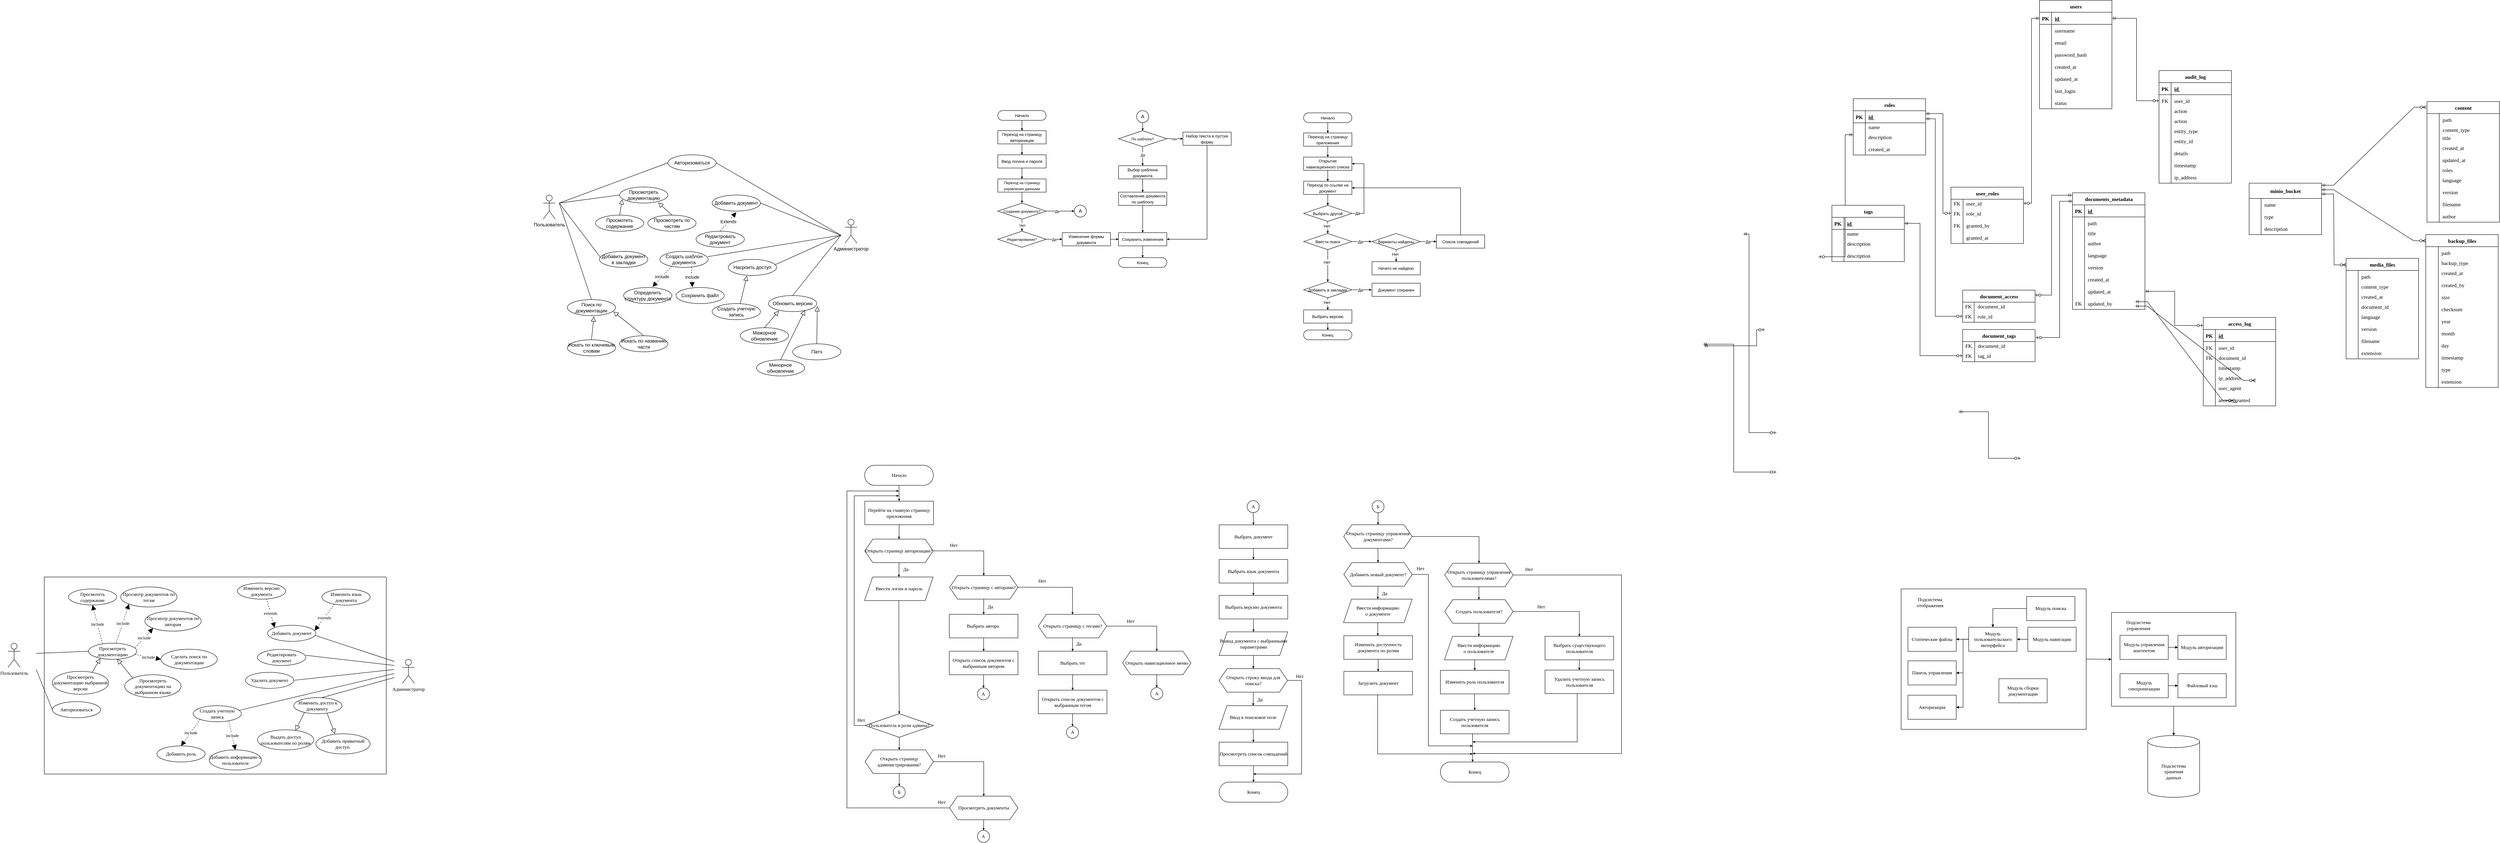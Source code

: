<mxfile version="27.1.1">
  <diagram name="Page-1" id="BRcNDoXDnmwkcb4C3FV0">
    <mxGraphModel dx="4070" dy="2154" grid="0" gridSize="10" guides="1" tooltips="1" connect="1" arrows="1" fold="1" page="1" pageScale="1" pageWidth="850" pageHeight="1100" math="0" shadow="0">
      <root>
        <mxCell id="0" />
        <mxCell id="1" parent="0" />
        <mxCell id="b6ceI-FXc0PlHEiT3QOW-96" value="" style="rounded=0;whiteSpace=wrap;html=1;fillColor=none;fontFamily=GOSTRUS;fontSource=https%3A%2F%2Fwww.cdnfonts.com%2Fgostrus.font;" parent="1" vertex="1">
          <mxGeometry x="-980" y="1210" width="850" height="490" as="geometry" />
        </mxCell>
        <mxCell id="b6ceI-FXc0PlHEiT3QOW-307" value="" style="rounded=0;whiteSpace=wrap;html=1;fillColor=none;fontFamily=GOSTRUS;fontSource=https%3A%2F%2Fwww.cdnfonts.com%2Fgostrus.font;fontSize=12;" parent="1" vertex="1">
          <mxGeometry x="3635" y="1239.59" width="460" height="349.29" as="geometry" />
        </mxCell>
        <mxCell id="Sh1dxKzc5GH1FcoaVsvd-1" value="Пользователь" style="shape=umlActor;verticalLabelPosition=bottom;verticalAlign=top;html=1;outlineConnect=0;" parent="1" vertex="1">
          <mxGeometry x="260" y="260" width="30" height="60" as="geometry" />
        </mxCell>
        <mxCell id="Sh1dxKzc5GH1FcoaVsvd-2" value="Администратор&lt;div&gt;&lt;br&gt;&lt;div&gt;&lt;br&gt;&lt;/div&gt;&lt;/div&gt;" style="shape=umlActor;verticalLabelPosition=bottom;verticalAlign=top;html=1;outlineConnect=0;" parent="1" vertex="1">
          <mxGeometry x="1010" y="320" width="30" height="60" as="geometry" />
        </mxCell>
        <mxCell id="Sh1dxKzc5GH1FcoaVsvd-7" value="Авторизоваться" style="ellipse;whiteSpace=wrap;html=1;" parent="1" vertex="1">
          <mxGeometry x="570" y="160" width="120" height="40" as="geometry" />
        </mxCell>
        <mxCell id="Sh1dxKzc5GH1FcoaVsvd-8" value="" style="endArrow=none;html=1;rounded=0;entryX=0;entryY=0.5;entryDx=0;entryDy=0;" parent="1" target="Sh1dxKzc5GH1FcoaVsvd-7" edge="1">
          <mxGeometry width="50" height="50" relative="1" as="geometry">
            <mxPoint x="300" y="280" as="sourcePoint" />
            <mxPoint x="620" y="280" as="targetPoint" />
          </mxGeometry>
        </mxCell>
        <mxCell id="Sh1dxKzc5GH1FcoaVsvd-9" value="" style="endArrow=none;html=1;rounded=0;exitX=1;exitY=0.5;exitDx=0;exitDy=0;" parent="1" source="Sh1dxKzc5GH1FcoaVsvd-7" edge="1">
          <mxGeometry width="50" height="50" relative="1" as="geometry">
            <mxPoint x="570" y="330" as="sourcePoint" />
            <mxPoint x="1000" y="360" as="targetPoint" />
          </mxGeometry>
        </mxCell>
        <mxCell id="Sh1dxKzc5GH1FcoaVsvd-10" value="Просмотреть документацию" style="ellipse;whiteSpace=wrap;html=1;" parent="1" vertex="1">
          <mxGeometry x="450" y="240" width="120" height="40" as="geometry" />
        </mxCell>
        <mxCell id="Sh1dxKzc5GH1FcoaVsvd-11" value="" style="endArrow=none;html=1;rounded=0;entryX=0;entryY=0.5;entryDx=0;entryDy=0;" parent="1" target="Sh1dxKzc5GH1FcoaVsvd-10" edge="1">
          <mxGeometry width="50" height="50" relative="1" as="geometry">
            <mxPoint x="300" y="280" as="sourcePoint" />
            <mxPoint x="460" y="220" as="targetPoint" />
          </mxGeometry>
        </mxCell>
        <mxCell id="Sh1dxKzc5GH1FcoaVsvd-16" value="Просмотеть содержание" style="ellipse;whiteSpace=wrap;html=1;" parent="1" vertex="1">
          <mxGeometry x="390" y="310" width="120" height="40" as="geometry" />
        </mxCell>
        <mxCell id="Sh1dxKzc5GH1FcoaVsvd-17" value="Просмотреть по частям" style="ellipse;whiteSpace=wrap;html=1;" parent="1" vertex="1">
          <mxGeometry x="520" y="310" width="120" height="40" as="geometry" />
        </mxCell>
        <mxCell id="Sh1dxKzc5GH1FcoaVsvd-19" value="" style="endArrow=block;endSize=10;endFill=0;html=1;rounded=0;exitX=0.5;exitY=0;exitDx=0;exitDy=0;entryX=0.055;entryY=0.767;entryDx=0;entryDy=0;entryPerimeter=0;strokeWidth=1;" parent="1" source="Sh1dxKzc5GH1FcoaVsvd-16" target="Sh1dxKzc5GH1FcoaVsvd-10" edge="1">
          <mxGeometry width="160" relative="1" as="geometry">
            <mxPoint x="540" y="360" as="sourcePoint" />
            <mxPoint x="700" y="360" as="targetPoint" />
          </mxGeometry>
        </mxCell>
        <mxCell id="Sh1dxKzc5GH1FcoaVsvd-20" value="" style="endArrow=block;endSize=10;endFill=0;html=1;rounded=0;exitX=0.5;exitY=0;exitDx=0;exitDy=0;entryX=0.799;entryY=0.974;entryDx=0;entryDy=0;entryPerimeter=0;strokeWidth=1;" parent="1" source="Sh1dxKzc5GH1FcoaVsvd-17" target="Sh1dxKzc5GH1FcoaVsvd-10" edge="1">
          <mxGeometry width="160" relative="1" as="geometry">
            <mxPoint x="495" y="330" as="sourcePoint" />
            <mxPoint x="500" y="290" as="targetPoint" />
          </mxGeometry>
        </mxCell>
        <mxCell id="Sh1dxKzc5GH1FcoaVsvd-22" value="Добавить документ" style="ellipse;whiteSpace=wrap;html=1;" parent="1" vertex="1">
          <mxGeometry x="680" y="260" width="120" height="40" as="geometry" />
        </mxCell>
        <mxCell id="Sh1dxKzc5GH1FcoaVsvd-23" value="Редактровать документ" style="ellipse;whiteSpace=wrap;html=1;" parent="1" vertex="1">
          <mxGeometry x="640" y="350" width="120" height="40" as="geometry" />
        </mxCell>
        <mxCell id="Sh1dxKzc5GH1FcoaVsvd-25" value="Extends" style="endArrow=block;endSize=10;endFill=1;html=1;rounded=0;exitX=0.5;exitY=0;exitDx=0;exitDy=0;entryX=0.5;entryY=1.07;entryDx=0;entryDy=0;dashed=1;entryPerimeter=0;" parent="1" source="Sh1dxKzc5GH1FcoaVsvd-23" target="Sh1dxKzc5GH1FcoaVsvd-22" edge="1">
          <mxGeometry width="160" relative="1" as="geometry">
            <mxPoint x="550" y="270" as="sourcePoint" />
            <mxPoint x="710" y="270" as="targetPoint" />
          </mxGeometry>
        </mxCell>
        <mxCell id="Sh1dxKzc5GH1FcoaVsvd-27" value="" style="endArrow=none;html=1;rounded=0;exitX=1;exitY=0.5;exitDx=0;exitDy=0;" parent="1" source="Sh1dxKzc5GH1FcoaVsvd-22" edge="1">
          <mxGeometry width="50" height="50" relative="1" as="geometry">
            <mxPoint x="510" y="330" as="sourcePoint" />
            <mxPoint x="1000" y="360" as="targetPoint" />
          </mxGeometry>
        </mxCell>
        <mxCell id="Sh1dxKzc5GH1FcoaVsvd-29" value="Обновить версию" style="ellipse;whiteSpace=wrap;html=1;" parent="1" vertex="1">
          <mxGeometry x="820" y="510" width="120" height="40" as="geometry" />
        </mxCell>
        <mxCell id="Sh1dxKzc5GH1FcoaVsvd-30" value="Мажорное обновление" style="ellipse;whiteSpace=wrap;html=1;" parent="1" vertex="1">
          <mxGeometry x="750" y="590.0" width="120" height="40" as="geometry" />
        </mxCell>
        <mxCell id="Sh1dxKzc5GH1FcoaVsvd-31" value="" style="endArrow=block;endSize=10;endFill=0;html=1;rounded=0;exitX=0.5;exitY=0;exitDx=0;exitDy=0;entryX=0.215;entryY=0.947;entryDx=0;entryDy=0;entryPerimeter=0;strokeWidth=1;" parent="1" source="Sh1dxKzc5GH1FcoaVsvd-30" target="Sh1dxKzc5GH1FcoaVsvd-29" edge="1">
          <mxGeometry width="160" relative="1" as="geometry">
            <mxPoint x="880" y="719.32" as="sourcePoint" />
            <mxPoint x="797" y="630.32" as="targetPoint" />
          </mxGeometry>
        </mxCell>
        <mxCell id="Sh1dxKzc5GH1FcoaVsvd-34" value="Минорное обновление" style="ellipse;whiteSpace=wrap;html=1;" parent="1" vertex="1">
          <mxGeometry x="790" y="670" width="120" height="40" as="geometry" />
        </mxCell>
        <mxCell id="Sh1dxKzc5GH1FcoaVsvd-35" value="" style="endArrow=block;endSize=10;endFill=0;html=1;rounded=0;exitX=0.5;exitY=0;exitDx=0;exitDy=0;entryX=0.756;entryY=0.906;entryDx=0;entryDy=0;entryPerimeter=0;strokeWidth=1;" parent="1" source="Sh1dxKzc5GH1FcoaVsvd-34" target="Sh1dxKzc5GH1FcoaVsvd-29" edge="1">
          <mxGeometry width="160" relative="1" as="geometry">
            <mxPoint x="970" y="700.0" as="sourcePoint" />
            <mxPoint x="887" y="611" as="targetPoint" />
          </mxGeometry>
        </mxCell>
        <mxCell id="Sh1dxKzc5GH1FcoaVsvd-36" value="Патч" style="ellipse;whiteSpace=wrap;html=1;" parent="1" vertex="1">
          <mxGeometry x="880" y="630" width="120" height="40" as="geometry" />
        </mxCell>
        <mxCell id="Sh1dxKzc5GH1FcoaVsvd-37" value="" style="endArrow=block;endSize=10;endFill=0;html=1;rounded=0;exitX=0.5;exitY=0;exitDx=0;exitDy=0;entryX=1.011;entryY=0.669;entryDx=0;entryDy=0;entryPerimeter=0;strokeWidth=1;" parent="1" source="Sh1dxKzc5GH1FcoaVsvd-36" target="Sh1dxKzc5GH1FcoaVsvd-29" edge="1">
          <mxGeometry width="160" relative="1" as="geometry">
            <mxPoint x="1070" y="670.0" as="sourcePoint" />
            <mxPoint x="987" y="581" as="targetPoint" />
          </mxGeometry>
        </mxCell>
        <mxCell id="Sh1dxKzc5GH1FcoaVsvd-38" value="" style="endArrow=none;html=1;rounded=0;exitX=0.5;exitY=0;exitDx=0;exitDy=0;" parent="1" source="Sh1dxKzc5GH1FcoaVsvd-29" edge="1">
          <mxGeometry width="50" height="50" relative="1" as="geometry">
            <mxPoint x="610" y="460" as="sourcePoint" />
            <mxPoint x="1000" y="360" as="targetPoint" />
          </mxGeometry>
        </mxCell>
        <mxCell id="Sh1dxKzc5GH1FcoaVsvd-40" value="Насроить доступ" style="ellipse;whiteSpace=wrap;html=1;" parent="1" vertex="1">
          <mxGeometry x="720" y="420" width="120" height="40" as="geometry" />
        </mxCell>
        <mxCell id="Sh1dxKzc5GH1FcoaVsvd-41" value="" style="endArrow=none;html=1;rounded=0;exitX=0.973;exitY=0.33;exitDx=0;exitDy=0;exitPerimeter=0;" parent="1" source="Sh1dxKzc5GH1FcoaVsvd-40" edge="1">
          <mxGeometry width="50" height="50" relative="1" as="geometry">
            <mxPoint x="530" y="480" as="sourcePoint" />
            <mxPoint x="1000" y="360" as="targetPoint" />
          </mxGeometry>
        </mxCell>
        <mxCell id="Sh1dxKzc5GH1FcoaVsvd-42" value="Создать учетную запись" style="ellipse;whiteSpace=wrap;html=1;" parent="1" vertex="1">
          <mxGeometry x="680" y="530.0" width="120" height="40" as="geometry" />
        </mxCell>
        <mxCell id="Sh1dxKzc5GH1FcoaVsvd-43" value="" style="endArrow=block;endSize=10;endFill=0;html=1;rounded=0;exitX=0.58;exitY=0.02;exitDx=0;exitDy=0;entryX=0.387;entryY=1.02;entryDx=0;entryDy=0;entryPerimeter=0;strokeWidth=1;exitPerimeter=0;" parent="1" source="Sh1dxKzc5GH1FcoaVsvd-42" target="Sh1dxKzc5GH1FcoaVsvd-40" edge="1">
          <mxGeometry width="160" relative="1" as="geometry">
            <mxPoint x="710" y="589.32" as="sourcePoint" />
            <mxPoint x="627" y="500.32" as="targetPoint" />
          </mxGeometry>
        </mxCell>
        <mxCell id="Sh1dxKzc5GH1FcoaVsvd-44" value="Создать шаблон документа" style="ellipse;whiteSpace=wrap;html=1;" parent="1" vertex="1">
          <mxGeometry x="550" y="400" width="120" height="40" as="geometry" />
        </mxCell>
        <mxCell id="Sh1dxKzc5GH1FcoaVsvd-45" value="" style="endArrow=none;html=1;rounded=0;exitX=0.996;exitY=0.329;exitDx=0;exitDy=0;exitPerimeter=0;" parent="1" source="Sh1dxKzc5GH1FcoaVsvd-44" edge="1">
          <mxGeometry width="50" height="50" relative="1" as="geometry">
            <mxPoint x="730" y="460" as="sourcePoint" />
            <mxPoint x="1000" y="360" as="targetPoint" />
          </mxGeometry>
        </mxCell>
        <mxCell id="Sh1dxKzc5GH1FcoaVsvd-47" value="Определить структуру документа" style="ellipse;whiteSpace=wrap;html=1;" parent="1" vertex="1">
          <mxGeometry x="460" y="490" width="120" height="40" as="geometry" />
        </mxCell>
        <mxCell id="Sh1dxKzc5GH1FcoaVsvd-50" value="Сохранить файл" style="ellipse;whiteSpace=wrap;html=1;" parent="1" vertex="1">
          <mxGeometry x="590" y="490" width="120" height="40" as="geometry" />
        </mxCell>
        <mxCell id="Sh1dxKzc5GH1FcoaVsvd-52" value="include" style="endArrow=block;endSize=10;endFill=1;html=1;rounded=0;exitX=0.241;exitY=0.949;exitDx=0;exitDy=0;entryX=0.598;entryY=-0.039;entryDx=0;entryDy=0;dashed=1;entryPerimeter=0;exitPerimeter=0;" parent="1" source="Sh1dxKzc5GH1FcoaVsvd-44" target="Sh1dxKzc5GH1FcoaVsvd-47" edge="1">
          <mxGeometry width="160" relative="1" as="geometry">
            <mxPoint x="460" y="443.5" as="sourcePoint" />
            <mxPoint x="500" y="396.5" as="targetPoint" />
          </mxGeometry>
        </mxCell>
        <mxCell id="Sh1dxKzc5GH1FcoaVsvd-53" value="include" style="endArrow=block;endSize=10;endFill=1;html=1;rounded=0;exitX=0.654;exitY=0.985;exitDx=0;exitDy=0;entryX=0.34;entryY=-0.015;entryDx=0;entryDy=0;dashed=1;entryPerimeter=0;exitPerimeter=0;" parent="1" source="Sh1dxKzc5GH1FcoaVsvd-44" target="Sh1dxKzc5GH1FcoaVsvd-50" edge="1">
          <mxGeometry width="160" relative="1" as="geometry">
            <mxPoint x="589" y="448" as="sourcePoint" />
            <mxPoint x="542" y="498" as="targetPoint" />
          </mxGeometry>
        </mxCell>
        <mxCell id="Sh1dxKzc5GH1FcoaVsvd-54" value="Добавить документ в закладки" style="ellipse;whiteSpace=wrap;html=1;" parent="1" vertex="1">
          <mxGeometry x="400" y="400" width="120" height="40" as="geometry" />
        </mxCell>
        <mxCell id="Sh1dxKzc5GH1FcoaVsvd-59" value="" style="endArrow=none;html=1;rounded=0;entryX=0.019;entryY=0.377;entryDx=0;entryDy=0;entryPerimeter=0;" parent="1" target="Sh1dxKzc5GH1FcoaVsvd-54" edge="1">
          <mxGeometry width="50" height="50" relative="1" as="geometry">
            <mxPoint x="300" y="280" as="sourcePoint" />
            <mxPoint x="540" y="340" as="targetPoint" />
          </mxGeometry>
        </mxCell>
        <mxCell id="Sh1dxKzc5GH1FcoaVsvd-60" value="Поиск по документации" style="ellipse;whiteSpace=wrap;html=1;" parent="1" vertex="1">
          <mxGeometry x="320" y="520" width="120" height="40" as="geometry" />
        </mxCell>
        <mxCell id="Sh1dxKzc5GH1FcoaVsvd-61" value="" style="endArrow=none;html=1;rounded=0;exitX=0.5;exitY=0;exitDx=0;exitDy=0;" parent="1" source="Sh1dxKzc5GH1FcoaVsvd-60" edge="1">
          <mxGeometry width="50" height="50" relative="1" as="geometry">
            <mxPoint x="420" y="410" as="sourcePoint" />
            <mxPoint x="300" y="280" as="targetPoint" />
          </mxGeometry>
        </mxCell>
        <mxCell id="Sh1dxKzc5GH1FcoaVsvd-62" value="Искать по ключевым словам" style="ellipse;whiteSpace=wrap;html=1;" parent="1" vertex="1">
          <mxGeometry x="320" y="620.0" width="120" height="40" as="geometry" />
        </mxCell>
        <mxCell id="Sh1dxKzc5GH1FcoaVsvd-63" value="Искать по названию части" style="ellipse;whiteSpace=wrap;html=1;" parent="1" vertex="1">
          <mxGeometry x="450" y="610.0" width="120" height="40" as="geometry" />
        </mxCell>
        <mxCell id="Sh1dxKzc5GH1FcoaVsvd-64" value="" style="endArrow=block;endSize=10;endFill=0;html=1;rounded=0;exitX=0.5;exitY=0;exitDx=0;exitDy=0;entryX=0.551;entryY=1.05;entryDx=0;entryDy=0;entryPerimeter=0;strokeWidth=1;" parent="1" source="Sh1dxKzc5GH1FcoaVsvd-62" target="Sh1dxKzc5GH1FcoaVsvd-60" edge="1">
          <mxGeometry width="160" relative="1" as="geometry">
            <mxPoint x="440" y="649.32" as="sourcePoint" />
            <mxPoint x="357" y="560.32" as="targetPoint" />
          </mxGeometry>
        </mxCell>
        <mxCell id="Sh1dxKzc5GH1FcoaVsvd-65" value="" style="endArrow=block;endSize=10;endFill=0;html=1;rounded=0;exitX=0.5;exitY=0;exitDx=0;exitDy=0;entryX=0.954;entryY=0.751;entryDx=0;entryDy=0;entryPerimeter=0;strokeWidth=1;" parent="1" source="Sh1dxKzc5GH1FcoaVsvd-63" target="Sh1dxKzc5GH1FcoaVsvd-60" edge="1">
          <mxGeometry width="160" relative="1" as="geometry">
            <mxPoint x="395" y="619.32" as="sourcePoint" />
            <mxPoint x="446" y="568.32" as="targetPoint" />
          </mxGeometry>
        </mxCell>
        <mxCell id="-YOLewejFSK5GWUS9za1-1" value="&lt;font style=&quot;font-size: 10px;&quot;&gt;Начало&lt;/font&gt;" style="rounded=1;whiteSpace=wrap;html=1;arcSize=50;" parent="1" vertex="1">
          <mxGeometry x="2150" y="55.71" width="120" height="24.29" as="geometry" />
        </mxCell>
        <mxCell id="-YOLewejFSK5GWUS9za1-2" value="&lt;font style=&quot;font-size: 10px;&quot;&gt;Переход на страницу приложения&lt;/font&gt;" style="rounded=1;whiteSpace=wrap;html=1;arcSize=0;" parent="1" vertex="1">
          <mxGeometry x="2150" y="105.71" width="120" height="32.86" as="geometry" />
        </mxCell>
        <mxCell id="-YOLewejFSK5GWUS9za1-3" style="edgeStyle=orthogonalEdgeStyle;rounded=0;orthogonalLoop=1;jettySize=auto;html=1;entryX=0.5;entryY=0;entryDx=0;entryDy=0;endSize=3;startSize=3;endArrow=block;endFill=1;" parent="1" source="-YOLewejFSK5GWUS9za1-1" target="-YOLewejFSK5GWUS9za1-2" edge="1">
          <mxGeometry relative="1" as="geometry" />
        </mxCell>
        <mxCell id="-YOLewejFSK5GWUS9za1-7" style="edgeStyle=orthogonalEdgeStyle;rounded=0;orthogonalLoop=1;jettySize=auto;html=1;entryX=0.5;entryY=0;entryDx=0;entryDy=0;endSize=3;startSize=3;endArrow=block;endFill=1;exitX=0.5;exitY=1;exitDx=0;exitDy=0;" parent="1" source="-YOLewejFSK5GWUS9za1-2" edge="1">
          <mxGeometry relative="1" as="geometry">
            <mxPoint x="2220" y="89.71" as="sourcePoint" />
            <mxPoint x="2210" y="165.71" as="targetPoint" />
          </mxGeometry>
        </mxCell>
        <mxCell id="-YOLewejFSK5GWUS9za1-11" value="&lt;font style=&quot;font-size: 10px;&quot;&gt;Выбрать другой&lt;/font&gt;" style="rhombus;whiteSpace=wrap;html=1;" parent="1" vertex="1">
          <mxGeometry x="2150" y="285.71" width="120" height="40" as="geometry" />
        </mxCell>
        <mxCell id="-YOLewejFSK5GWUS9za1-12" value="&lt;font style=&quot;font-size: 10px;&quot;&gt;Открытие навигационного списка&lt;/font&gt;" style="rounded=1;whiteSpace=wrap;html=1;arcSize=0;" parent="1" vertex="1">
          <mxGeometry x="2150" y="165.71" width="120" height="32.86" as="geometry" />
        </mxCell>
        <mxCell id="-YOLewejFSK5GWUS9za1-14" style="edgeStyle=orthogonalEdgeStyle;rounded=0;orthogonalLoop=1;jettySize=auto;html=1;entryX=0.5;entryY=0;entryDx=0;entryDy=0;endSize=3;startSize=3;endArrow=block;endFill=1;exitX=0.5;exitY=1;exitDx=0;exitDy=0;" parent="1" edge="1">
          <mxGeometry relative="1" as="geometry">
            <mxPoint x="2210" y="198.71" as="sourcePoint" />
            <mxPoint x="2210" y="225.71" as="targetPoint" />
          </mxGeometry>
        </mxCell>
        <mxCell id="-YOLewejFSK5GWUS9za1-15" value="&lt;font style=&quot;font-size: 10px;&quot;&gt;Переход по ссылке на документ&lt;/font&gt;" style="rounded=1;whiteSpace=wrap;html=1;arcSize=0;" parent="1" vertex="1">
          <mxGeometry x="2150" y="225.71" width="120" height="32.86" as="geometry" />
        </mxCell>
        <mxCell id="-YOLewejFSK5GWUS9za1-17" style="edgeStyle=orthogonalEdgeStyle;rounded=0;orthogonalLoop=1;jettySize=auto;html=1;entryX=0.5;entryY=0;entryDx=0;entryDy=0;endSize=3;startSize=3;endArrow=block;endFill=1;exitX=0.5;exitY=1;exitDx=0;exitDy=0;" parent="1" source="-YOLewejFSK5GWUS9za1-15" target="-YOLewejFSK5GWUS9za1-11" edge="1">
          <mxGeometry relative="1" as="geometry">
            <mxPoint x="2210" y="258.57" as="sourcePoint" />
            <mxPoint x="2210" y="295.57" as="targetPoint" />
          </mxGeometry>
        </mxCell>
        <mxCell id="-YOLewejFSK5GWUS9za1-22" style="edgeStyle=orthogonalEdgeStyle;rounded=0;orthogonalLoop=1;jettySize=auto;html=1;entryX=0.5;entryY=0;entryDx=0;entryDy=0;endSize=3;startSize=3;endArrow=block;endFill=1;exitX=0.5;exitY=1;exitDx=0;exitDy=0;" parent="1" source="-YOLewejFSK5GWUS9za1-15" target="-YOLewejFSK5GWUS9za1-11" edge="1">
          <mxGeometry relative="1" as="geometry">
            <mxPoint x="2210" y="258.71" as="sourcePoint" />
            <mxPoint x="2210" y="285.71" as="targetPoint" />
            <Array as="points">
              <mxPoint x="2210" y="285.71" />
            </Array>
          </mxGeometry>
        </mxCell>
        <mxCell id="-YOLewejFSK5GWUS9za1-24" style="edgeStyle=orthogonalEdgeStyle;rounded=0;orthogonalLoop=1;jettySize=auto;html=1;entryX=1;entryY=0.5;entryDx=0;entryDy=0;endSize=3;startSize=3;endArrow=block;endFill=1;exitX=1;exitY=0.5;exitDx=0;exitDy=0;" parent="1" source="-YOLewejFSK5GWUS9za1-11" target="-YOLewejFSK5GWUS9za1-12" edge="1">
          <mxGeometry relative="1" as="geometry">
            <mxPoint x="2299.86" y="265.71" as="sourcePoint" />
            <mxPoint x="2299.86" y="302.71" as="targetPoint" />
            <Array as="points">
              <mxPoint x="2300" y="305.71" />
              <mxPoint x="2300" y="181.71" />
            </Array>
          </mxGeometry>
        </mxCell>
        <mxCell id="-YOLewejFSK5GWUS9za1-25" value="&lt;font style=&quot;font-size: 10px;&quot;&gt;Да&lt;/font&gt;" style="edgeLabel;html=1;align=center;verticalAlign=middle;resizable=0;points=[];" parent="-YOLewejFSK5GWUS9za1-24" vertex="1" connectable="0">
          <mxGeometry x="-0.852" y="1" relative="1" as="geometry">
            <mxPoint as="offset" />
          </mxGeometry>
        </mxCell>
        <mxCell id="-YOLewejFSK5GWUS9za1-27" style="edgeStyle=orthogonalEdgeStyle;rounded=0;orthogonalLoop=1;jettySize=auto;html=1;endSize=3;startSize=3;endArrow=block;endFill=1;exitX=0.5;exitY=1;exitDx=0;exitDy=0;" parent="1" edge="1">
          <mxGeometry relative="1" as="geometry">
            <mxPoint x="2209.83" y="325.71" as="sourcePoint" />
            <mxPoint x="2210" y="355.71" as="targetPoint" />
          </mxGeometry>
        </mxCell>
        <mxCell id="-YOLewejFSK5GWUS9za1-29" value="&lt;font style=&quot;font-size: 10px;&quot;&gt;Нет&lt;/font&gt;" style="edgeLabel;html=1;align=center;verticalAlign=middle;resizable=0;points=[];" parent="-YOLewejFSK5GWUS9za1-27" vertex="1" connectable="0">
          <mxGeometry x="-0.225" y="-2" relative="1" as="geometry">
            <mxPoint as="offset" />
          </mxGeometry>
        </mxCell>
        <mxCell id="-YOLewejFSK5GWUS9za1-32" value="&lt;font style=&quot;font-size: 10px;&quot;&gt;Ввести поиск&lt;/font&gt;" style="rhombus;whiteSpace=wrap;html=1;" parent="1" vertex="1">
          <mxGeometry x="2150" y="355.71" width="120" height="40" as="geometry" />
        </mxCell>
        <mxCell id="-YOLewejFSK5GWUS9za1-36" value="&lt;font style=&quot;font-size: 10px;&quot;&gt;Варианты найдены&lt;/font&gt;" style="rhombus;whiteSpace=wrap;html=1;" parent="1" vertex="1">
          <mxGeometry x="2320" y="355.71" width="120" height="40" as="geometry" />
        </mxCell>
        <mxCell id="-YOLewejFSK5GWUS9za1-42" style="edgeStyle=orthogonalEdgeStyle;rounded=0;orthogonalLoop=1;jettySize=auto;html=1;endSize=3;startSize=3;endArrow=block;endFill=1;exitX=1.009;exitY=0.498;exitDx=0;exitDy=0;exitPerimeter=0;entryX=-0.012;entryY=0.498;entryDx=0;entryDy=0;entryPerimeter=0;" parent="1" source="-YOLewejFSK5GWUS9za1-32" target="-YOLewejFSK5GWUS9za1-36" edge="1">
          <mxGeometry relative="1" as="geometry">
            <mxPoint x="2280" y="315.71" as="sourcePoint" />
            <mxPoint x="2320" y="378.71" as="targetPoint" />
            <Array as="points">
              <mxPoint x="2300" y="375.71" />
              <mxPoint x="2320" y="375.71" />
            </Array>
          </mxGeometry>
        </mxCell>
        <mxCell id="-YOLewejFSK5GWUS9za1-43" value="&lt;font style=&quot;font-size: 10px;&quot;&gt;Да&lt;/font&gt;" style="edgeLabel;html=1;align=center;verticalAlign=middle;resizable=0;points=[];" parent="-YOLewejFSK5GWUS9za1-42" vertex="1" connectable="0">
          <mxGeometry x="-0.852" y="1" relative="1" as="geometry">
            <mxPoint x="16" y="1" as="offset" />
          </mxGeometry>
        </mxCell>
        <mxCell id="-YOLewejFSK5GWUS9za1-46" value="&lt;font style=&quot;font-size: 10px;&quot;&gt;Список совпадений&lt;/font&gt;" style="rounded=1;whiteSpace=wrap;html=1;arcSize=0;" parent="1" vertex="1">
          <mxGeometry x="2480" y="359.28" width="120" height="32.86" as="geometry" />
        </mxCell>
        <mxCell id="-YOLewejFSK5GWUS9za1-47" style="edgeStyle=orthogonalEdgeStyle;rounded=0;orthogonalLoop=1;jettySize=auto;html=1;endSize=3;startSize=3;endArrow=block;endFill=1;entryX=0;entryY=0.5;entryDx=0;entryDy=0;" parent="1" source="-YOLewejFSK5GWUS9za1-36" target="-YOLewejFSK5GWUS9za1-46" edge="1">
          <mxGeometry relative="1" as="geometry">
            <mxPoint x="2440" y="375.71" as="sourcePoint" />
            <mxPoint x="2477.92" y="375.72" as="targetPoint" />
            <Array as="points" />
          </mxGeometry>
        </mxCell>
        <mxCell id="-YOLewejFSK5GWUS9za1-48" value="&lt;font style=&quot;font-size: 10px;&quot;&gt;Да&lt;/font&gt;" style="edgeLabel;html=1;align=center;verticalAlign=middle;resizable=0;points=[];" parent="-YOLewejFSK5GWUS9za1-47" vertex="1" connectable="0">
          <mxGeometry x="-0.852" y="1" relative="1" as="geometry">
            <mxPoint x="16" y="1" as="offset" />
          </mxGeometry>
        </mxCell>
        <mxCell id="-YOLewejFSK5GWUS9za1-49" style="edgeStyle=orthogonalEdgeStyle;rounded=0;orthogonalLoop=1;jettySize=auto;html=1;entryX=1;entryY=0.5;entryDx=0;entryDy=0;endSize=3;startSize=3;endArrow=block;endFill=1;exitX=0.5;exitY=0;exitDx=0;exitDy=0;" parent="1" source="-YOLewejFSK5GWUS9za1-46" target="-YOLewejFSK5GWUS9za1-15" edge="1">
          <mxGeometry relative="1" as="geometry">
            <mxPoint x="2460" y="248.71" as="sourcePoint" />
            <mxPoint x="2460" y="285.71" as="targetPoint" />
          </mxGeometry>
        </mxCell>
        <mxCell id="-YOLewejFSK5GWUS9za1-50" value="&lt;font style=&quot;font-size: 10px;&quot;&gt;Ничего не найдено&lt;/font&gt;" style="rounded=1;whiteSpace=wrap;html=1;arcSize=0;" parent="1" vertex="1">
          <mxGeometry x="2320" y="425.71" width="120" height="32.86" as="geometry" />
        </mxCell>
        <mxCell id="-YOLewejFSK5GWUS9za1-54" style="edgeStyle=orthogonalEdgeStyle;rounded=0;orthogonalLoop=1;jettySize=auto;html=1;endSize=3;startSize=3;endArrow=block;endFill=1;exitX=0.5;exitY=1;exitDx=0;exitDy=0;entryX=0.5;entryY=0;entryDx=0;entryDy=0;" parent="1" source="-YOLewejFSK5GWUS9za1-36" target="-YOLewejFSK5GWUS9za1-50" edge="1">
          <mxGeometry relative="1" as="geometry">
            <mxPoint x="2379.81" y="398.57" as="sourcePoint" />
            <mxPoint x="2379.98" y="428.57" as="targetPoint" />
          </mxGeometry>
        </mxCell>
        <mxCell id="-YOLewejFSK5GWUS9za1-55" value="&lt;font style=&quot;font-size: 10px;&quot;&gt;Нет&lt;/font&gt;" style="edgeLabel;html=1;align=center;verticalAlign=middle;resizable=0;points=[];" parent="-YOLewejFSK5GWUS9za1-54" vertex="1" connectable="0">
          <mxGeometry x="-0.225" y="-2" relative="1" as="geometry">
            <mxPoint as="offset" />
          </mxGeometry>
        </mxCell>
        <mxCell id="-YOLewejFSK5GWUS9za1-56" style="edgeStyle=orthogonalEdgeStyle;rounded=0;orthogonalLoop=1;jettySize=auto;html=1;endSize=3;startSize=3;endArrow=block;endFill=1;exitX=0.5;exitY=1;exitDx=0;exitDy=0;entryX=0.5;entryY=0;entryDx=0;entryDy=0;" parent="1" source="-YOLewejFSK5GWUS9za1-32" target="-YOLewejFSK5GWUS9za1-58" edge="1">
          <mxGeometry relative="1" as="geometry">
            <mxPoint x="2190" y="405.71" as="sourcePoint" />
            <mxPoint x="2210" y="425.71" as="targetPoint" />
          </mxGeometry>
        </mxCell>
        <mxCell id="-YOLewejFSK5GWUS9za1-57" value="&lt;font style=&quot;font-size: 10px;&quot;&gt;Нет&lt;/font&gt;" style="edgeLabel;html=1;align=center;verticalAlign=middle;resizable=0;points=[];" parent="-YOLewejFSK5GWUS9za1-56" vertex="1" connectable="0">
          <mxGeometry x="-0.225" y="-2" relative="1" as="geometry">
            <mxPoint as="offset" />
          </mxGeometry>
        </mxCell>
        <mxCell id="-YOLewejFSK5GWUS9za1-58" value="&lt;font style=&quot;font-size: 10px;&quot;&gt;Добавить в закладки&lt;/font&gt;" style="rhombus;whiteSpace=wrap;html=1;" parent="1" vertex="1">
          <mxGeometry x="2150" y="475.71" width="120" height="40" as="geometry" />
        </mxCell>
        <mxCell id="-YOLewejFSK5GWUS9za1-59" style="edgeStyle=orthogonalEdgeStyle;rounded=0;orthogonalLoop=1;jettySize=auto;html=1;endSize=3;startSize=3;endArrow=block;endFill=1;exitX=1.009;exitY=0.498;exitDx=0;exitDy=0;exitPerimeter=0;entryX=-0.012;entryY=0.498;entryDx=0;entryDy=0;entryPerimeter=0;" parent="1" source="-YOLewejFSK5GWUS9za1-58" edge="1">
          <mxGeometry relative="1" as="geometry">
            <mxPoint x="2280" y="435.71" as="sourcePoint" />
            <mxPoint x="2319" y="495.71" as="targetPoint" />
            <Array as="points">
              <mxPoint x="2300" y="495.71" />
              <mxPoint x="2320" y="495.71" />
            </Array>
          </mxGeometry>
        </mxCell>
        <mxCell id="-YOLewejFSK5GWUS9za1-60" value="&lt;font style=&quot;font-size: 10px;&quot;&gt;Да&lt;/font&gt;" style="edgeLabel;html=1;align=center;verticalAlign=middle;resizable=0;points=[];" parent="-YOLewejFSK5GWUS9za1-59" vertex="1" connectable="0">
          <mxGeometry x="-0.852" y="1" relative="1" as="geometry">
            <mxPoint x="16" y="1" as="offset" />
          </mxGeometry>
        </mxCell>
        <mxCell id="-YOLewejFSK5GWUS9za1-61" style="edgeStyle=orthogonalEdgeStyle;rounded=0;orthogonalLoop=1;jettySize=auto;html=1;endSize=3;startSize=3;endArrow=block;endFill=1;exitX=0.5;exitY=1;exitDx=0;exitDy=0;" parent="1" source="-YOLewejFSK5GWUS9za1-58" edge="1">
          <mxGeometry relative="1" as="geometry">
            <mxPoint x="2190" y="525.71" as="sourcePoint" />
            <mxPoint x="2210" y="545.71" as="targetPoint" />
          </mxGeometry>
        </mxCell>
        <mxCell id="-YOLewejFSK5GWUS9za1-62" value="&lt;font style=&quot;font-size: 10px;&quot;&gt;Нет&lt;/font&gt;" style="edgeLabel;html=1;align=center;verticalAlign=middle;resizable=0;points=[];" parent="-YOLewejFSK5GWUS9za1-61" vertex="1" connectable="0">
          <mxGeometry x="-0.225" y="-2" relative="1" as="geometry">
            <mxPoint as="offset" />
          </mxGeometry>
        </mxCell>
        <mxCell id="-YOLewejFSK5GWUS9za1-63" value="&lt;font style=&quot;font-size: 10px;&quot;&gt;Документ сохранен&lt;/font&gt;" style="rounded=1;whiteSpace=wrap;html=1;arcSize=0;" parent="1" vertex="1">
          <mxGeometry x="2320" y="479.28" width="120" height="32.86" as="geometry" />
        </mxCell>
        <mxCell id="-YOLewejFSK5GWUS9za1-64" value="&lt;font style=&quot;font-size: 10px;&quot;&gt;Выбрать версию&lt;/font&gt;" style="rounded=1;whiteSpace=wrap;html=1;arcSize=0;" parent="1" vertex="1">
          <mxGeometry x="2150" y="545.71" width="120" height="32.86" as="geometry" />
        </mxCell>
        <mxCell id="-YOLewejFSK5GWUS9za1-66" value="&lt;font style=&quot;font-size: 10px;&quot;&gt;Конец&lt;/font&gt;" style="rounded=1;whiteSpace=wrap;html=1;arcSize=50;" parent="1" vertex="1">
          <mxGeometry x="2150" y="595.71" width="120" height="24.29" as="geometry" />
        </mxCell>
        <mxCell id="-YOLewejFSK5GWUS9za1-67" style="edgeStyle=orthogonalEdgeStyle;rounded=0;orthogonalLoop=1;jettySize=auto;html=1;endSize=3;startSize=3;endArrow=block;endFill=1;exitX=0.5;exitY=1;exitDx=0;exitDy=0;" parent="1" source="-YOLewejFSK5GWUS9za1-64" edge="1">
          <mxGeometry relative="1" as="geometry">
            <mxPoint x="2209.86" y="578.57" as="sourcePoint" />
            <mxPoint x="2210" y="595.71" as="targetPoint" />
          </mxGeometry>
        </mxCell>
        <mxCell id="18BKgVp5ayPZVZw2qe2l-2" value="&lt;font style=&quot;font-size: 10px;&quot;&gt;Начало&lt;/font&gt;" style="rounded=1;whiteSpace=wrap;html=1;arcSize=50;" parent="1" vertex="1">
          <mxGeometry x="1390" y="50" width="120" height="24.29" as="geometry" />
        </mxCell>
        <mxCell id="18BKgVp5ayPZVZw2qe2l-3" value="&lt;font style=&quot;font-size: 10px;&quot;&gt;Переход на страницу авторизации&lt;/font&gt;" style="rounded=1;whiteSpace=wrap;html=1;arcSize=0;" parent="1" vertex="1">
          <mxGeometry x="1390" y="100" width="120" height="32.86" as="geometry" />
        </mxCell>
        <mxCell id="18BKgVp5ayPZVZw2qe2l-4" value="&lt;font style=&quot;font-size: 10px;&quot;&gt;Ввод логина и пароля&lt;/font&gt;" style="rounded=1;whiteSpace=wrap;html=1;arcSize=0;" parent="1" vertex="1">
          <mxGeometry x="1390" y="160" width="120" height="32.86" as="geometry" />
        </mxCell>
        <mxCell id="18BKgVp5ayPZVZw2qe2l-5" value="&lt;font style=&quot;font-size: 9px;&quot;&gt;Переход на страницу управления данными&lt;/font&gt;" style="rounded=1;whiteSpace=wrap;html=1;arcSize=0;" parent="1" vertex="1">
          <mxGeometry x="1390" y="220" width="120" height="32.86" as="geometry" />
        </mxCell>
        <mxCell id="18BKgVp5ayPZVZw2qe2l-8" value="&lt;font style=&quot;font-size: 9px;&quot;&gt;Редактирование?&lt;/font&gt;" style="rhombus;whiteSpace=wrap;html=1;" parent="1" vertex="1">
          <mxGeometry x="1390" y="350" width="120" height="40" as="geometry" />
        </mxCell>
        <mxCell id="18BKgVp5ayPZVZw2qe2l-9" value="&lt;font style=&quot;font-size: 10px;&quot;&gt;Изменение формы документа&lt;/font&gt;" style="rounded=1;whiteSpace=wrap;html=1;arcSize=0;" parent="1" vertex="1">
          <mxGeometry x="1550" y="353.57" width="120" height="32.86" as="geometry" />
        </mxCell>
        <mxCell id="18BKgVp5ayPZVZw2qe2l-10" value="&lt;font style=&quot;font-size: 9px;&quot;&gt;Создание документа?&lt;/font&gt;" style="rhombus;whiteSpace=wrap;html=1;" parent="1" vertex="1">
          <mxGeometry x="1390" y="280" width="120" height="40" as="geometry" />
        </mxCell>
        <mxCell id="18BKgVp5ayPZVZw2qe2l-11" value="&lt;font style=&quot;font-size: 10px;&quot;&gt;Набор текста в пустую форму&lt;br&gt;&lt;/font&gt;" style="rounded=1;whiteSpace=wrap;html=1;arcSize=0;" parent="1" vertex="1">
          <mxGeometry x="1850" y="103.57" width="120" height="32.86" as="geometry" />
        </mxCell>
        <mxCell id="18BKgVp5ayPZVZw2qe2l-14" value="A" style="ellipse;whiteSpace=wrap;html=1;aspect=fixed;" parent="1" vertex="1">
          <mxGeometry x="1580" y="285" width="30" height="30" as="geometry" />
        </mxCell>
        <mxCell id="18BKgVp5ayPZVZw2qe2l-16" style="edgeStyle=orthogonalEdgeStyle;rounded=0;orthogonalLoop=1;jettySize=auto;html=1;entryX=0;entryY=0.5;entryDx=0;entryDy=0;endSize=3;startSize=3;endArrow=block;endFill=1;exitX=1;exitY=0.5;exitDx=0;exitDy=0;" parent="1" source="18BKgVp5ayPZVZw2qe2l-10" target="18BKgVp5ayPZVZw2qe2l-14" edge="1">
          <mxGeometry relative="1" as="geometry">
            <mxPoint x="1520" y="294" as="sourcePoint" />
            <mxPoint x="1520" y="320" as="targetPoint" />
          </mxGeometry>
        </mxCell>
        <mxCell id="18BKgVp5ayPZVZw2qe2l-44" value="&lt;font style=&quot;font-size: 9px;&quot;&gt;Да&lt;/font&gt;" style="edgeLabel;html=1;align=center;verticalAlign=middle;resizable=0;points=[];" parent="18BKgVp5ayPZVZw2qe2l-16" vertex="1" connectable="0">
          <mxGeometry x="-0.236" relative="1" as="geometry">
            <mxPoint as="offset" />
          </mxGeometry>
        </mxCell>
        <mxCell id="18BKgVp5ayPZVZw2qe2l-18" style="edgeStyle=orthogonalEdgeStyle;rounded=0;orthogonalLoop=1;jettySize=auto;html=1;entryX=0.5;entryY=0;entryDx=0;entryDy=0;endSize=3;startSize=3;endArrow=block;endFill=1;exitX=0.5;exitY=1;exitDx=0;exitDy=0;" parent="1" source="18BKgVp5ayPZVZw2qe2l-2" target="18BKgVp5ayPZVZw2qe2l-3" edge="1">
          <mxGeometry relative="1" as="geometry">
            <mxPoint x="1440" y="74.29" as="sourcePoint" />
            <mxPoint x="1440" y="100.29" as="targetPoint" />
          </mxGeometry>
        </mxCell>
        <mxCell id="18BKgVp5ayPZVZw2qe2l-19" style="edgeStyle=orthogonalEdgeStyle;rounded=0;orthogonalLoop=1;jettySize=auto;html=1;endSize=3;startSize=3;endArrow=block;endFill=1;exitX=0.5;exitY=1;exitDx=0;exitDy=0;entryX=0.5;entryY=0;entryDx=0;entryDy=0;" parent="1" source="18BKgVp5ayPZVZw2qe2l-3" target="18BKgVp5ayPZVZw2qe2l-4" edge="1">
          <mxGeometry relative="1" as="geometry">
            <mxPoint x="1450" y="174" as="sourcePoint" />
            <mxPoint x="1450" y="160" as="targetPoint" />
          </mxGeometry>
        </mxCell>
        <mxCell id="18BKgVp5ayPZVZw2qe2l-20" style="edgeStyle=orthogonalEdgeStyle;rounded=0;orthogonalLoop=1;jettySize=auto;html=1;entryX=0.5;entryY=0;entryDx=0;entryDy=0;endSize=3;startSize=3;endArrow=block;endFill=1;exitX=0.5;exitY=1;exitDx=0;exitDy=0;" parent="1" source="18BKgVp5ayPZVZw2qe2l-4" target="18BKgVp5ayPZVZw2qe2l-5" edge="1">
          <mxGeometry relative="1" as="geometry">
            <mxPoint x="1440" y="194" as="sourcePoint" />
            <mxPoint x="1440" y="220" as="targetPoint" />
          </mxGeometry>
        </mxCell>
        <mxCell id="18BKgVp5ayPZVZw2qe2l-21" style="edgeStyle=orthogonalEdgeStyle;rounded=0;orthogonalLoop=1;jettySize=auto;html=1;entryX=0.5;entryY=0;entryDx=0;entryDy=0;endSize=3;startSize=3;endArrow=block;endFill=1;exitX=0.5;exitY=1;exitDx=0;exitDy=0;" parent="1" source="18BKgVp5ayPZVZw2qe2l-5" target="18BKgVp5ayPZVZw2qe2l-10" edge="1">
          <mxGeometry relative="1" as="geometry">
            <mxPoint x="1440" y="249" as="sourcePoint" />
            <mxPoint x="1440" y="275" as="targetPoint" />
          </mxGeometry>
        </mxCell>
        <mxCell id="18BKgVp5ayPZVZw2qe2l-22" style="edgeStyle=orthogonalEdgeStyle;rounded=0;orthogonalLoop=1;jettySize=auto;html=1;entryX=0.5;entryY=0;entryDx=0;entryDy=0;endSize=3;startSize=3;endArrow=block;endFill=1;exitX=0.5;exitY=1;exitDx=0;exitDy=0;" parent="1" source="18BKgVp5ayPZVZw2qe2l-10" target="18BKgVp5ayPZVZw2qe2l-8" edge="1">
          <mxGeometry relative="1" as="geometry">
            <mxPoint x="1440" y="324" as="sourcePoint" />
            <mxPoint x="1440" y="350" as="targetPoint" />
          </mxGeometry>
        </mxCell>
        <mxCell id="18BKgVp5ayPZVZw2qe2l-48" value="&lt;font style=&quot;font-size: 9px;&quot;&gt;Нет&lt;/font&gt;" style="edgeLabel;html=1;align=center;verticalAlign=middle;resizable=0;points=[];" parent="18BKgVp5ayPZVZw2qe2l-22" vertex="1" connectable="0">
          <mxGeometry x="-0.007" y="1" relative="1" as="geometry">
            <mxPoint as="offset" />
          </mxGeometry>
        </mxCell>
        <mxCell id="18BKgVp5ayPZVZw2qe2l-23" style="edgeStyle=orthogonalEdgeStyle;rounded=0;orthogonalLoop=1;jettySize=auto;html=1;entryX=0;entryY=0.5;entryDx=0;entryDy=0;endSize=3;startSize=3;endArrow=block;endFill=1;exitX=1;exitY=0.5;exitDx=0;exitDy=0;" parent="1" source="18BKgVp5ayPZVZw2qe2l-8" target="18BKgVp5ayPZVZw2qe2l-9" edge="1">
          <mxGeometry relative="1" as="geometry">
            <mxPoint x="1509.55" y="360" as="sourcePoint" />
            <mxPoint x="1509.55" y="386" as="targetPoint" />
            <Array as="points" />
          </mxGeometry>
        </mxCell>
        <mxCell id="18BKgVp5ayPZVZw2qe2l-45" value="&lt;font style=&quot;font-size: 9px;&quot;&gt;Да&lt;/font&gt;" style="edgeLabel;html=1;align=center;verticalAlign=middle;resizable=0;points=[];" parent="18BKgVp5ayPZVZw2qe2l-23" vertex="1" connectable="0">
          <mxGeometry x="-0.411" relative="1" as="geometry">
            <mxPoint x="8" as="offset" />
          </mxGeometry>
        </mxCell>
        <mxCell id="18BKgVp5ayPZVZw2qe2l-25" value="A" style="ellipse;whiteSpace=wrap;html=1;aspect=fixed;" parent="1" vertex="1">
          <mxGeometry x="1735" y="50" width="30" height="30" as="geometry" />
        </mxCell>
        <mxCell id="18BKgVp5ayPZVZw2qe2l-29" value="&lt;font style=&quot;font-size: 9px;&quot;&gt;По шаблону?&lt;/font&gt;" style="rhombus;whiteSpace=wrap;html=1;" parent="1" vertex="1">
          <mxGeometry x="1690" y="100" width="120" height="40" as="geometry" />
        </mxCell>
        <mxCell id="18BKgVp5ayPZVZw2qe2l-32" value="&lt;font style=&quot;font-size: 10px;&quot;&gt;Выбор шаблона документа&lt;br&gt;&lt;/font&gt;" style="rounded=1;whiteSpace=wrap;html=1;arcSize=0;" parent="1" vertex="1">
          <mxGeometry x="1690" y="187.14" width="120" height="32.86" as="geometry" />
        </mxCell>
        <mxCell id="18BKgVp5ayPZVZw2qe2l-34" style="edgeStyle=orthogonalEdgeStyle;rounded=0;orthogonalLoop=1;jettySize=auto;html=1;endSize=3;startSize=3;endArrow=block;endFill=1;exitX=0.5;exitY=1;exitDx=0;exitDy=0;entryX=0.5;entryY=0;entryDx=0;entryDy=0;" parent="1" source="18BKgVp5ayPZVZw2qe2l-25" target="18BKgVp5ayPZVZw2qe2l-29" edge="1">
          <mxGeometry relative="1" as="geometry">
            <mxPoint x="1749.74" y="100" as="sourcePoint" />
            <mxPoint x="1750" y="100" as="targetPoint" />
          </mxGeometry>
        </mxCell>
        <mxCell id="18BKgVp5ayPZVZw2qe2l-36" style="edgeStyle=orthogonalEdgeStyle;rounded=0;orthogonalLoop=1;jettySize=auto;html=1;endSize=3;startSize=3;endArrow=block;endFill=1;entryX=0.5;entryY=0;entryDx=0;entryDy=0;exitX=0.5;exitY=1;exitDx=0;exitDy=0;" parent="1" source="18BKgVp5ayPZVZw2qe2l-29" target="18BKgVp5ayPZVZw2qe2l-32" edge="1">
          <mxGeometry relative="1" as="geometry">
            <mxPoint x="1750" y="140" as="sourcePoint" />
            <mxPoint x="1760" y="110" as="targetPoint" />
          </mxGeometry>
        </mxCell>
        <mxCell id="18BKgVp5ayPZVZw2qe2l-47" value="&lt;font style=&quot;font-size: 9px;&quot;&gt;Да&lt;/font&gt;" style="edgeLabel;html=1;align=center;verticalAlign=middle;resizable=0;points=[];" parent="18BKgVp5ayPZVZw2qe2l-36" vertex="1" connectable="0">
          <mxGeometry x="-0.194" y="1" relative="1" as="geometry">
            <mxPoint x="-1" y="1" as="offset" />
          </mxGeometry>
        </mxCell>
        <mxCell id="18BKgVp5ayPZVZw2qe2l-38" value="&lt;font style=&quot;font-size: 10px;&quot;&gt;Составление документа по шаблону&lt;br&gt;&lt;/font&gt;" style="rounded=1;whiteSpace=wrap;html=1;arcSize=0;" parent="1" vertex="1">
          <mxGeometry x="1690" y="252.86" width="120" height="32.86" as="geometry" />
        </mxCell>
        <mxCell id="18BKgVp5ayPZVZw2qe2l-39" style="edgeStyle=orthogonalEdgeStyle;rounded=0;orthogonalLoop=1;jettySize=auto;html=1;endSize=3;startSize=3;endArrow=block;endFill=1;entryX=0.5;entryY=0;entryDx=0;entryDy=0;exitX=0.5;exitY=1;exitDx=0;exitDy=0;" parent="1" source="18BKgVp5ayPZVZw2qe2l-32" target="18BKgVp5ayPZVZw2qe2l-38" edge="1">
          <mxGeometry relative="1" as="geometry">
            <mxPoint x="1750" y="190" as="sourcePoint" />
            <mxPoint x="1760" y="170" as="targetPoint" />
          </mxGeometry>
        </mxCell>
        <mxCell id="18BKgVp5ayPZVZw2qe2l-40" value="&lt;span style=&quot;font-size: 10px;&quot;&gt;Сохранить изменения&lt;/span&gt;" style="rounded=1;whiteSpace=wrap;html=1;arcSize=0;" parent="1" vertex="1">
          <mxGeometry x="1690" y="353.57" width="120" height="32.86" as="geometry" />
        </mxCell>
        <mxCell id="18BKgVp5ayPZVZw2qe2l-41" style="edgeStyle=orthogonalEdgeStyle;rounded=0;orthogonalLoop=1;jettySize=auto;html=1;endSize=3;startSize=3;endArrow=block;endFill=1;entryX=0.5;entryY=0;entryDx=0;entryDy=0;exitX=0.5;exitY=1;exitDx=0;exitDy=0;" parent="1" source="18BKgVp5ayPZVZw2qe2l-38" target="18BKgVp5ayPZVZw2qe2l-40" edge="1">
          <mxGeometry relative="1" as="geometry">
            <mxPoint x="1760" y="260" as="sourcePoint" />
            <mxPoint x="1760" y="230" as="targetPoint" />
          </mxGeometry>
        </mxCell>
        <mxCell id="18BKgVp5ayPZVZw2qe2l-43" style="edgeStyle=orthogonalEdgeStyle;rounded=0;orthogonalLoop=1;jettySize=auto;html=1;entryX=0;entryY=0.5;entryDx=0;entryDy=0;endSize=3;startSize=3;endArrow=block;endFill=1;exitX=1;exitY=0.5;exitDx=0;exitDy=0;" parent="1" source="18BKgVp5ayPZVZw2qe2l-9" target="18BKgVp5ayPZVZw2qe2l-40" edge="1">
          <mxGeometry relative="1" as="geometry">
            <mxPoint x="1670" y="340" as="sourcePoint" />
            <mxPoint x="1670" y="366" as="targetPoint" />
          </mxGeometry>
        </mxCell>
        <mxCell id="18BKgVp5ayPZVZw2qe2l-52" style="edgeStyle=orthogonalEdgeStyle;rounded=0;orthogonalLoop=1;jettySize=auto;html=1;endSize=3;startSize=3;endArrow=block;endFill=1;entryX=0;entryY=0.5;entryDx=0;entryDy=0;exitX=1;exitY=0.5;exitDx=0;exitDy=0;" parent="1" source="18BKgVp5ayPZVZw2qe2l-29" target="18BKgVp5ayPZVZw2qe2l-11" edge="1">
          <mxGeometry relative="1" as="geometry">
            <mxPoint x="1760" y="230" as="sourcePoint" />
            <mxPoint x="1760" y="263" as="targetPoint" />
          </mxGeometry>
        </mxCell>
        <mxCell id="18BKgVp5ayPZVZw2qe2l-54" value="&lt;font style=&quot;font-size: 8px;&quot;&gt;Нет&lt;/font&gt;" style="edgeLabel;html=1;align=center;verticalAlign=middle;resizable=0;points=[];" parent="18BKgVp5ayPZVZw2qe2l-52" vertex="1" connectable="0">
          <mxGeometry x="-0.045" y="-3" relative="1" as="geometry">
            <mxPoint y="-3" as="offset" />
          </mxGeometry>
        </mxCell>
        <mxCell id="18BKgVp5ayPZVZw2qe2l-57" style="edgeStyle=orthogonalEdgeStyle;rounded=0;orthogonalLoop=1;jettySize=auto;html=1;endSize=3;startSize=3;endArrow=block;endFill=1;entryX=1;entryY=0.5;entryDx=0;entryDy=0;exitX=0.5;exitY=1;exitDx=0;exitDy=0;" parent="1" source="18BKgVp5ayPZVZw2qe2l-11" target="18BKgVp5ayPZVZw2qe2l-40" edge="1">
          <mxGeometry relative="1" as="geometry">
            <mxPoint x="1760" y="296" as="sourcePoint" />
            <mxPoint x="1760" y="364" as="targetPoint" />
            <Array as="points">
              <mxPoint x="1910" y="370" />
            </Array>
          </mxGeometry>
        </mxCell>
        <mxCell id="18BKgVp5ayPZVZw2qe2l-59" style="edgeStyle=orthogonalEdgeStyle;rounded=0;orthogonalLoop=1;jettySize=auto;html=1;endSize=3;startSize=3;endArrow=block;endFill=1;entryX=0.5;entryY=0;entryDx=0;entryDy=0;exitX=0.5;exitY=1;exitDx=0;exitDy=0;" parent="1" source="18BKgVp5ayPZVZw2qe2l-40" target="18BKgVp5ayPZVZw2qe2l-60" edge="1">
          <mxGeometry relative="1" as="geometry">
            <mxPoint x="1749.87" y="390" as="sourcePoint" />
            <mxPoint x="1749.87" y="458" as="targetPoint" />
          </mxGeometry>
        </mxCell>
        <mxCell id="18BKgVp5ayPZVZw2qe2l-60" value="&lt;font style=&quot;font-size: 10px;&quot;&gt;Конец&lt;/font&gt;" style="rounded=1;whiteSpace=wrap;html=1;arcSize=50;" parent="1" vertex="1">
          <mxGeometry x="1690" y="415.71" width="120" height="24.29" as="geometry" />
        </mxCell>
        <mxCell id="b6ceI-FXc0PlHEiT3QOW-1" value="Пользователь" style="shape=umlActor;verticalLabelPosition=bottom;verticalAlign=top;html=1;outlineConnect=0;fontFamily=GOSTRUS;fontSource=https%3A%2F%2Fwww.cdnfonts.com%2Fgostrus.font;" parent="1" vertex="1">
          <mxGeometry x="-1070" y="1374.59" width="30" height="60" as="geometry" />
        </mxCell>
        <mxCell id="b6ceI-FXc0PlHEiT3QOW-2" value="Администратор&lt;div&gt;&lt;br&gt;&lt;div&gt;&lt;br&gt;&lt;/div&gt;&lt;/div&gt;" style="shape=umlActor;verticalLabelPosition=bottom;verticalAlign=top;html=1;outlineConnect=0;fontFamily=GOSTRUS;fontSource=https%3A%2F%2Fwww.cdnfonts.com%2Fgostrus.font;" parent="1" vertex="1">
          <mxGeometry x="-90" y="1414.59" width="30" height="60" as="geometry" />
        </mxCell>
        <mxCell id="b6ceI-FXc0PlHEiT3QOW-16" value="Изменить версию документа" style="ellipse;whiteSpace=wrap;html=1;fontFamily=GOSTRUS;fontSource=https%3A%2F%2Fwww.cdnfonts.com%2Fgostrus.font;" parent="1" vertex="1">
          <mxGeometry x="-500" y="1225" width="120" height="40" as="geometry" />
        </mxCell>
        <mxCell id="b6ceI-FXc0PlHEiT3QOW-43" value="Добавить документ" style="ellipse;whiteSpace=wrap;html=1;fontFamily=GOSTRUS;fontSource=https%3A%2F%2Fwww.cdnfonts.com%2Fgostrus.font;" parent="1" vertex="1">
          <mxGeometry x="-425" y="1330" width="120" height="40" as="geometry" />
        </mxCell>
        <mxCell id="b6ceI-FXc0PlHEiT3QOW-44" value="Редактировать документ" style="ellipse;whiteSpace=wrap;html=1;fontFamily=GOSTRUS;fontSource=https%3A%2F%2Fwww.cdnfonts.com%2Fgostrus.font;" parent="1" vertex="1">
          <mxGeometry x="-450" y="1390" width="120" height="40" as="geometry" />
        </mxCell>
        <mxCell id="b6ceI-FXc0PlHEiT3QOW-46" value="Изменить язык документа" style="ellipse;whiteSpace=wrap;html=1;fontFamily=GOSTRUS;fontSource=https%3A%2F%2Fwww.cdnfonts.com%2Fgostrus.font;" parent="1" vertex="1">
          <mxGeometry x="-290" y="1240" width="120" height="40" as="geometry" />
        </mxCell>
        <mxCell id="b6ceI-FXc0PlHEiT3QOW-47" value="extends" style="endArrow=block;endSize=10;endFill=1;html=1;rounded=0;exitX=0.258;exitY=0.95;exitDx=0;exitDy=0;entryX=0.975;entryY=0.333;entryDx=0;entryDy=0;dashed=1;entryPerimeter=0;exitPerimeter=0;fontFamily=GOSTRUS;fontSource=https%3A%2F%2Fwww.cdnfonts.com%2Fgostrus.font;" parent="1" source="b6ceI-FXc0PlHEiT3QOW-46" target="b6ceI-FXc0PlHEiT3QOW-43" edge="1">
          <mxGeometry width="160" relative="1" as="geometry">
            <mxPoint x="-340" y="1326" as="sourcePoint" />
            <mxPoint x="-192" y="1350" as="targetPoint" />
          </mxGeometry>
        </mxCell>
        <mxCell id="b6ceI-FXc0PlHEiT3QOW-49" value="extends" style="endArrow=block;endSize=10;endFill=1;html=1;rounded=0;exitX=0.602;exitY=0.978;exitDx=0;exitDy=0;entryX=0;entryY=0;entryDx=0;entryDy=0;dashed=1;exitPerimeter=0;fontFamily=GOSTRUS;fontSource=https%3A%2F%2Fwww.cdnfonts.com%2Fgostrus.font;" parent="1" source="b6ceI-FXc0PlHEiT3QOW-16" target="b6ceI-FXc0PlHEiT3QOW-43" edge="1">
          <mxGeometry x="-0.004" width="160" relative="1" as="geometry">
            <mxPoint x="-380" y="1430" as="sourcePoint" />
            <mxPoint x="-362" y="1344" as="targetPoint" />
            <mxPoint as="offset" />
          </mxGeometry>
        </mxCell>
        <mxCell id="b6ceI-FXc0PlHEiT3QOW-50" value="Просмотреть документацию" style="ellipse;whiteSpace=wrap;html=1;fontFamily=GOSTRUS;fontSource=https%3A%2F%2Fwww.cdnfonts.com%2Fgostrus.font;" parent="1" vertex="1">
          <mxGeometry x="-870" y="1374.59" width="120" height="40" as="geometry" />
        </mxCell>
        <mxCell id="b6ceI-FXc0PlHEiT3QOW-51" value="" style="endArrow=none;html=1;rounded=0;entryX=0;entryY=0.5;entryDx=0;entryDy=0;fontFamily=GOSTRUS;fontSource=https%3A%2F%2Fwww.cdnfonts.com%2Fgostrus.font;" parent="1" target="b6ceI-FXc0PlHEiT3QOW-50" edge="1">
          <mxGeometry width="50" height="50" relative="1" as="geometry">
            <mxPoint x="-1000" y="1400" as="sourcePoint" />
            <mxPoint x="-860" y="1354.59" as="targetPoint" />
          </mxGeometry>
        </mxCell>
        <mxCell id="b6ceI-FXc0PlHEiT3QOW-52" value="Просмотеть содержание" style="ellipse;whiteSpace=wrap;html=1;fontFamily=GOSTRUS;fontSource=https%3A%2F%2Fwww.cdnfonts.com%2Fgostrus.font;" parent="1" vertex="1">
          <mxGeometry x="-920" y="1239.59" width="120" height="40" as="geometry" />
        </mxCell>
        <mxCell id="b6ceI-FXc0PlHEiT3QOW-56" value="include" style="endArrow=block;endSize=10;endFill=1;html=1;rounded=0;exitX=0.289;exitY=0.017;exitDx=0;exitDy=0;entryX=0.5;entryY=1;entryDx=0;entryDy=0;dashed=1;exitPerimeter=0;fontFamily=GOSTRUS;fontSource=https%3A%2F%2Fwww.cdnfonts.com%2Fgostrus.font;" parent="1" source="b6ceI-FXc0PlHEiT3QOW-50" target="b6ceI-FXc0PlHEiT3QOW-52" edge="1">
          <mxGeometry x="0.003" width="160" relative="1" as="geometry">
            <mxPoint x="-873" y="1394.59" as="sourcePoint" />
            <mxPoint x="-920" y="1444.59" as="targetPoint" />
            <mxPoint as="offset" />
          </mxGeometry>
        </mxCell>
        <mxCell id="b6ceI-FXc0PlHEiT3QOW-58" value="Просмотреть документацию на выбранном языке" style="ellipse;whiteSpace=wrap;html=1;fontFamily=GOSTRUS;fontSource=https%3A%2F%2Fwww.cdnfonts.com%2Fgostrus.font;" parent="1" vertex="1">
          <mxGeometry x="-780" y="1453.06" width="140" height="56.94" as="geometry" />
        </mxCell>
        <mxCell id="b6ceI-FXc0PlHEiT3QOW-60" value="Просмотреть документацию выбранной версии" style="ellipse;whiteSpace=wrap;html=1;fontFamily=GOSTRUS;fontSource=https%3A%2F%2Fwww.cdnfonts.com%2Fgostrus.font;" parent="1" vertex="1">
          <mxGeometry x="-960" y="1444.59" width="140" height="56.94" as="geometry" />
        </mxCell>
        <mxCell id="b6ceI-FXc0PlHEiT3QOW-61" value="Просмотр документов по тегам" style="ellipse;whiteSpace=wrap;html=1;fontFamily=GOSTRUS;fontSource=https%3A%2F%2Fwww.cdnfonts.com%2Fgostrus.font;" parent="1" vertex="1">
          <mxGeometry x="-790" y="1234.59" width="140" height="50" as="geometry" />
        </mxCell>
        <mxCell id="b6ceI-FXc0PlHEiT3QOW-62" value="include" style="endArrow=block;endSize=10;endFill=1;html=1;rounded=0;exitX=0.575;exitY=-0.036;exitDx=0;exitDy=0;entryX=0;entryY=1;entryDx=0;entryDy=0;dashed=1;exitPerimeter=0;fontFamily=GOSTRUS;fontSource=https%3A%2F%2Fwww.cdnfonts.com%2Fgostrus.font;" parent="1" source="b6ceI-FXc0PlHEiT3QOW-50" target="b6ceI-FXc0PlHEiT3QOW-61" edge="1">
          <mxGeometry x="0.003" width="160" relative="1" as="geometry">
            <mxPoint x="-825" y="1385.59" as="sourcePoint" />
            <mxPoint x="-840" y="1294.59" as="targetPoint" />
            <mxPoint as="offset" />
          </mxGeometry>
        </mxCell>
        <mxCell id="b6ceI-FXc0PlHEiT3QOW-64" value="Просмотр документов по авторам" style="ellipse;whiteSpace=wrap;html=1;fontFamily=GOSTRUS;fontSource=https%3A%2F%2Fwww.cdnfonts.com%2Fgostrus.font;" parent="1" vertex="1">
          <mxGeometry x="-730" y="1294.59" width="140" height="50" as="geometry" />
        </mxCell>
        <mxCell id="b6ceI-FXc0PlHEiT3QOW-65" value="include" style="endArrow=block;endSize=10;endFill=1;html=1;rounded=0;exitX=0.967;exitY=0.27;exitDx=0;exitDy=0;dashed=1;exitPerimeter=0;entryX=0;entryY=1;entryDx=0;entryDy=0;fontFamily=GOSTRUS;fontSource=https%3A%2F%2Fwww.cdnfonts.com%2Fgostrus.font;" parent="1" source="b6ceI-FXc0PlHEiT3QOW-50" target="b6ceI-FXc0PlHEiT3QOW-64" edge="1">
          <mxGeometry x="0.003" width="160" relative="1" as="geometry">
            <mxPoint x="-791" y="1383.59" as="sourcePoint" />
            <mxPoint x="-760" y="1287.59" as="targetPoint" />
            <mxPoint as="offset" />
          </mxGeometry>
        </mxCell>
        <mxCell id="b6ceI-FXc0PlHEiT3QOW-67" value="Удалить документ" style="ellipse;whiteSpace=wrap;html=1;fontFamily=GOSTRUS;fontSource=https%3A%2F%2Fwww.cdnfonts.com%2Fgostrus.font;" parent="1" vertex="1">
          <mxGeometry x="-480" y="1446.94" width="120" height="40" as="geometry" />
        </mxCell>
        <mxCell id="b6ceI-FXc0PlHEiT3QOW-70" value="" style="endArrow=block;endSize=10;endFill=0;html=1;rounded=0;exitX=0.709;exitY=0.041;exitDx=0;exitDy=0;entryX=0.244;entryY=0.947;entryDx=0;entryDy=0;strokeWidth=1;exitPerimeter=0;entryPerimeter=0;fontFamily=GOSTRUS;fontSource=https%3A%2F%2Fwww.cdnfonts.com%2Fgostrus.font;" parent="1" source="b6ceI-FXc0PlHEiT3QOW-60" target="b6ceI-FXc0PlHEiT3QOW-50" edge="1">
          <mxGeometry width="160" relative="1" as="geometry">
            <mxPoint x="-710" y="1394.59" as="sourcePoint" />
            <mxPoint x="-704" y="1336.59" as="targetPoint" />
          </mxGeometry>
        </mxCell>
        <mxCell id="b6ceI-FXc0PlHEiT3QOW-71" value="" style="endArrow=block;endSize=10;endFill=0;html=1;rounded=0;exitX=0;exitY=0;exitDx=0;exitDy=0;entryX=0.594;entryY=0.991;entryDx=0;entryDy=0;strokeWidth=1;entryPerimeter=0;fontFamily=GOSTRUS;fontSource=https%3A%2F%2Fwww.cdnfonts.com%2Fgostrus.font;" parent="1" source="b6ceI-FXc0PlHEiT3QOW-58" target="b6ceI-FXc0PlHEiT3QOW-50" edge="1">
          <mxGeometry width="160" relative="1" as="geometry">
            <mxPoint x="-850" y="1467.59" as="sourcePoint" />
            <mxPoint x="-842" y="1418.59" as="targetPoint" />
          </mxGeometry>
        </mxCell>
        <mxCell id="b6ceI-FXc0PlHEiT3QOW-72" value="Сделать поиск по документации" style="ellipse;whiteSpace=wrap;html=1;fontFamily=GOSTRUS;fontSource=https%3A%2F%2Fwww.cdnfonts.com%2Fgostrus.font;" parent="1" vertex="1">
          <mxGeometry x="-690" y="1389.59" width="140" height="50" as="geometry" />
        </mxCell>
        <mxCell id="b6ceI-FXc0PlHEiT3QOW-73" value="include" style="endArrow=block;endSize=10;endFill=1;html=1;rounded=0;exitX=0.965;exitY=0.698;exitDx=0;exitDy=0;dashed=1;exitPerimeter=0;entryX=0;entryY=0.5;entryDx=0;entryDy=0;fontFamily=GOSTRUS;fontSource=https%3A%2F%2Fwww.cdnfonts.com%2Fgostrus.font;" parent="1" source="b6ceI-FXc0PlHEiT3QOW-50" target="b6ceI-FXc0PlHEiT3QOW-72" edge="1">
          <mxGeometry x="0.003" width="160" relative="1" as="geometry">
            <mxPoint x="-744" y="1395.59" as="sourcePoint" />
            <mxPoint x="-700" y="1347.59" as="targetPoint" />
            <mxPoint as="offset" />
          </mxGeometry>
        </mxCell>
        <mxCell id="b6ceI-FXc0PlHEiT3QOW-74" value="Изменить доступ к документу&amp;nbsp;" style="ellipse;whiteSpace=wrap;html=1;fontFamily=GOSTRUS;fontSource=https%3A%2F%2Fwww.cdnfonts.com%2Fgostrus.font;" parent="1" vertex="1">
          <mxGeometry x="-360" y="1510" width="120" height="40" as="geometry" />
        </mxCell>
        <mxCell id="b6ceI-FXc0PlHEiT3QOW-77" value="Создать учетную запись" style="ellipse;whiteSpace=wrap;html=1;fontFamily=GOSTRUS;fontSource=https%3A%2F%2Fwww.cdnfonts.com%2Fgostrus.font;" parent="1" vertex="1">
          <mxGeometry x="-610" y="1530" width="120" height="40" as="geometry" />
        </mxCell>
        <mxCell id="b6ceI-FXc0PlHEiT3QOW-78" value="Добавить роль" style="ellipse;whiteSpace=wrap;html=1;fontFamily=GOSTRUS;fontSource=https%3A%2F%2Fwww.cdnfonts.com%2Fgostrus.font;" parent="1" vertex="1">
          <mxGeometry x="-700" y="1630" width="120" height="40" as="geometry" />
        </mxCell>
        <mxCell id="b6ceI-FXc0PlHEiT3QOW-80" value="" style="endArrow=none;html=1;rounded=0;exitX=0.985;exitY=0.63;exitDx=0;exitDy=0;exitPerimeter=0;fontFamily=GOSTRUS;fontSource=https%3A%2F%2Fwww.cdnfonts.com%2Fgostrus.font;" parent="1" source="b6ceI-FXc0PlHEiT3QOW-43" edge="1">
          <mxGeometry width="50" height="50" relative="1" as="geometry">
            <mxPoint x="-300" y="1440" as="sourcePoint" />
            <mxPoint x="-110" y="1420" as="targetPoint" />
          </mxGeometry>
        </mxCell>
        <mxCell id="b6ceI-FXc0PlHEiT3QOW-81" value="" style="endArrow=none;html=1;rounded=0;exitX=1;exitY=0.5;exitDx=0;exitDy=0;fontFamily=GOSTRUS;fontSource=https%3A%2F%2Fwww.cdnfonts.com%2Fgostrus.font;" parent="1" edge="1">
          <mxGeometry width="50" height="50" relative="1" as="geometry">
            <mxPoint x="-330" y="1404.59" as="sourcePoint" />
            <mxPoint x="-110" y="1430" as="targetPoint" />
          </mxGeometry>
        </mxCell>
        <mxCell id="b6ceI-FXc0PlHEiT3QOW-82" value="" style="endArrow=none;html=1;rounded=0;exitX=1;exitY=0.5;exitDx=0;exitDy=0;fontFamily=GOSTRUS;fontSource=https%3A%2F%2Fwww.cdnfonts.com%2Fgostrus.font;" parent="1" source="b6ceI-FXc0PlHEiT3QOW-67" edge="1">
          <mxGeometry width="50" height="50" relative="1" as="geometry">
            <mxPoint x="-287" y="1375" as="sourcePoint" />
            <mxPoint x="-110" y="1440" as="targetPoint" />
          </mxGeometry>
        </mxCell>
        <mxCell id="b6ceI-FXc0PlHEiT3QOW-83" value="" style="endArrow=none;html=1;rounded=0;exitX=0.583;exitY=0;exitDx=0;exitDy=0;exitPerimeter=0;fontFamily=GOSTRUS;fontSource=https%3A%2F%2Fwww.cdnfonts.com%2Fgostrus.font;" parent="1" source="b6ceI-FXc0PlHEiT3QOW-74" edge="1">
          <mxGeometry width="50" height="50" relative="1" as="geometry">
            <mxPoint x="-350" y="1477" as="sourcePoint" />
            <mxPoint x="-110" y="1460" as="targetPoint" />
          </mxGeometry>
        </mxCell>
        <mxCell id="b6ceI-FXc0PlHEiT3QOW-84" value="Выдать доступ пользователям по ролям" style="ellipse;whiteSpace=wrap;html=1;fontFamily=GOSTRUS;fontSource=https%3A%2F%2Fwww.cdnfonts.com%2Fgostrus.font;" parent="1" vertex="1">
          <mxGeometry x="-450" y="1590" width="140" height="50" as="geometry" />
        </mxCell>
        <mxCell id="b6ceI-FXc0PlHEiT3QOW-85" value="Добавить приватный доступ&amp;nbsp;" style="ellipse;whiteSpace=wrap;html=1;fontFamily=GOSTRUS;fontSource=https%3A%2F%2Fwww.cdnfonts.com%2Fgostrus.font;" parent="1" vertex="1">
          <mxGeometry x="-305" y="1600" width="135" height="50" as="geometry" />
        </mxCell>
        <mxCell id="b6ceI-FXc0PlHEiT3QOW-87" value="include" style="endArrow=block;endSize=10;endFill=1;html=1;rounded=0;exitX=0;exitY=1;exitDx=0;exitDy=0;dashed=1;entryX=0.5;entryY=0;entryDx=0;entryDy=0;fontFamily=GOSTRUS;fontSource=https%3A%2F%2Fwww.cdnfonts.com%2Fgostrus.font;" parent="1" source="b6ceI-FXc0PlHEiT3QOW-77" target="b6ceI-FXc0PlHEiT3QOW-78" edge="1">
          <mxGeometry x="0.003" width="160" relative="1" as="geometry">
            <mxPoint x="-600" y="1638" as="sourcePoint" />
            <mxPoint x="-536" y="1650" as="targetPoint" />
            <mxPoint as="offset" />
          </mxGeometry>
        </mxCell>
        <mxCell id="b6ceI-FXc0PlHEiT3QOW-88" value="" style="endArrow=block;endSize=10;endFill=0;html=1;rounded=0;exitX=0.225;exitY=0.908;exitDx=0;exitDy=0;entryX=0.674;entryY=0.032;entryDx=0;entryDy=0;strokeWidth=1;entryPerimeter=0;exitPerimeter=0;fontFamily=GOSTRUS;fontSource=https%3A%2F%2Fwww.cdnfonts.com%2Fgostrus.font;" parent="1" source="b6ceI-FXc0PlHEiT3QOW-74" target="b6ceI-FXc0PlHEiT3QOW-84" edge="1">
          <mxGeometry width="160" relative="1" as="geometry">
            <mxPoint x="-240" y="1620" as="sourcePoint" />
            <mxPoint x="-279" y="1573" as="targetPoint" />
          </mxGeometry>
        </mxCell>
        <mxCell id="b6ceI-FXc0PlHEiT3QOW-89" value="" style="endArrow=block;endSize=10;endFill=0;html=1;rounded=0;exitX=0.692;exitY=0.975;exitDx=0;exitDy=0;strokeWidth=1;exitPerimeter=0;entryX=0.352;entryY=0;entryDx=0;entryDy=0;entryPerimeter=0;fontFamily=GOSTRUS;fontSource=https%3A%2F%2Fwww.cdnfonts.com%2Fgostrus.font;" parent="1" source="b6ceI-FXc0PlHEiT3QOW-74" target="b6ceI-FXc0PlHEiT3QOW-85" edge="1">
          <mxGeometry width="160" relative="1" as="geometry">
            <mxPoint x="-221" y="1627" as="sourcePoint" />
            <mxPoint x="-290" y="1600" as="targetPoint" />
          </mxGeometry>
        </mxCell>
        <mxCell id="b6ceI-FXc0PlHEiT3QOW-90" value="include" style="endArrow=block;endSize=10;endFill=1;html=1;rounded=0;exitX=0.74;exitY=0.97;exitDx=0;exitDy=0;dashed=1;exitPerimeter=0;entryX=0.5;entryY=0;entryDx=0;entryDy=0;fontFamily=GOSTRUS;fontSource=https%3A%2F%2Fwww.cdnfonts.com%2Fgostrus.font;" parent="1" source="b6ceI-FXc0PlHEiT3QOW-77" target="b6ceI-FXc0PlHEiT3QOW-91" edge="1">
          <mxGeometry x="0.003" width="160" relative="1" as="geometry">
            <mxPoint x="-500" y="1582" as="sourcePoint" />
            <mxPoint x="-520" y="1630" as="targetPoint" />
            <mxPoint as="offset" />
          </mxGeometry>
        </mxCell>
        <mxCell id="b6ceI-FXc0PlHEiT3QOW-91" value="Добавить информацию о пользователе" style="ellipse;whiteSpace=wrap;html=1;fontFamily=GOSTRUS;fontSource=https%3A%2F%2Fwww.cdnfonts.com%2Fgostrus.font;" parent="1" vertex="1">
          <mxGeometry x="-570" y="1640" width="130" height="50" as="geometry" />
        </mxCell>
        <mxCell id="b6ceI-FXc0PlHEiT3QOW-92" value="" style="endArrow=none;html=1;rounded=0;exitX=0.951;exitY=0.292;exitDx=0;exitDy=0;exitPerimeter=0;fontFamily=GOSTRUS;fontSource=https%3A%2F%2Fwww.cdnfonts.com%2Fgostrus.font;" parent="1" source="b6ceI-FXc0PlHEiT3QOW-77" edge="1">
          <mxGeometry width="50" height="50" relative="1" as="geometry">
            <mxPoint x="-350" y="1477" as="sourcePoint" />
            <mxPoint x="-110" y="1450" as="targetPoint" />
          </mxGeometry>
        </mxCell>
        <mxCell id="b6ceI-FXc0PlHEiT3QOW-93" value="Авторизоваться" style="ellipse;whiteSpace=wrap;html=1;fontFamily=GOSTRUS;fontSource=https%3A%2F%2Fwww.cdnfonts.com%2Fgostrus.font;" parent="1" vertex="1">
          <mxGeometry x="-960" y="1520" width="120" height="40" as="geometry" />
        </mxCell>
        <mxCell id="b6ceI-FXc0PlHEiT3QOW-94" value="" style="endArrow=none;html=1;rounded=0;entryX=0;entryY=0.5;entryDx=0;entryDy=0;fontFamily=GOSTRUS;fontSource=https%3A%2F%2Fwww.cdnfonts.com%2Fgostrus.font;" parent="1" target="b6ceI-FXc0PlHEiT3QOW-93" edge="1">
          <mxGeometry width="50" height="50" relative="1" as="geometry">
            <mxPoint x="-1000" y="1440" as="sourcePoint" />
            <mxPoint x="-860" y="1405" as="targetPoint" />
          </mxGeometry>
        </mxCell>
        <mxCell id="b6ceI-FXc0PlHEiT3QOW-108" value="&lt;font&gt;Начало&lt;/font&gt;" style="rounded=1;whiteSpace=wrap;html=1;arcSize=50;fontFamily=GOSTRUS;fontSource=https%3A%2F%2Fwww.cdnfonts.com%2Fgostrus.font;fontSize=12;" parent="1" vertex="1">
          <mxGeometry x="1059.07" y="932" width="170.62" height="50.01" as="geometry" />
        </mxCell>
        <mxCell id="b6ceI-FXc0PlHEiT3QOW-109" value="&lt;font&gt;Перейти на главную страницу приложения&lt;/font&gt;" style="rounded=1;whiteSpace=wrap;html=1;arcSize=0;fontFamily=GOSTRUS;fontSource=https%3A%2F%2Fwww.cdnfonts.com%2Fgostrus.font;fontSize=12;" parent="1" vertex="1">
          <mxGeometry x="1059.38" y="1021.43" width="170.62" height="58.57" as="geometry" />
        </mxCell>
        <mxCell id="b6ceI-FXc0PlHEiT3QOW-112" value="A" style="ellipse;whiteSpace=wrap;html=1;aspect=fixed;fontFamily=GOSTRUS;fontSource=https%3A%2F%2Fwww.cdnfonts.com%2Fgostrus.font;fontSize=12;" parent="1" vertex="1">
          <mxGeometry x="2009.69" y="1020" width="30" height="30" as="geometry" />
        </mxCell>
        <mxCell id="b6ceI-FXc0PlHEiT3QOW-119" style="edgeStyle=orthogonalEdgeStyle;rounded=0;orthogonalLoop=1;jettySize=auto;html=1;entryX=0.5;entryY=0;entryDx=0;entryDy=0;endSize=3;startSize=3;endArrow=block;endFill=1;exitX=0.5;exitY=1;exitDx=0;exitDy=0;fontFamily=GOSTRUS;fontSource=https%3A%2F%2Fwww.cdnfonts.com%2Fgostrus.font;fontSize=12;" parent="1" source="b6ceI-FXc0PlHEiT3QOW-108" target="b6ceI-FXc0PlHEiT3QOW-109" edge="1">
          <mxGeometry relative="1" as="geometry">
            <mxPoint x="1160" y="1090" as="sourcePoint" />
            <mxPoint x="1160" y="1110" as="targetPoint" />
          </mxGeometry>
        </mxCell>
        <mxCell id="b6ceI-FXc0PlHEiT3QOW-120" value="&lt;span&gt;Открыть страницу авторизации?&lt;/span&gt;" style="shape=hexagon;perimeter=hexagonPerimeter2;whiteSpace=wrap;html=1;fixedSize=1;fontFamily=GOSTRUS;fontSource=https%3A%2F%2Fwww.cdnfonts.com%2Fgostrus.font;fontSize=12;" parent="1" vertex="1">
          <mxGeometry x="1059.38" y="1115.71" width="170" height="58.57" as="geometry" />
        </mxCell>
        <mxCell id="b6ceI-FXc0PlHEiT3QOW-122" style="edgeStyle=orthogonalEdgeStyle;rounded=0;orthogonalLoop=1;jettySize=auto;html=1;entryX=0.5;entryY=0;entryDx=0;entryDy=0;endSize=3;startSize=3;endArrow=block;endFill=1;exitX=0.5;exitY=1;exitDx=0;exitDy=0;fontFamily=GOSTRUS;fontSource=https%3A%2F%2Fwww.cdnfonts.com%2Fgostrus.font;fontSize=12;" parent="1" source="b6ceI-FXc0PlHEiT3QOW-109" target="b6ceI-FXc0PlHEiT3QOW-120" edge="1">
          <mxGeometry relative="1" as="geometry">
            <mxPoint x="1140" y="1088.57" as="sourcePoint" />
            <mxPoint x="1140" y="1113.57" as="targetPoint" />
          </mxGeometry>
        </mxCell>
        <mxCell id="b6ceI-FXc0PlHEiT3QOW-124" style="edgeStyle=orthogonalEdgeStyle;rounded=0;orthogonalLoop=1;jettySize=auto;html=1;entryX=0.5;entryY=0;entryDx=0;entryDy=0;endSize=3;startSize=3;endArrow=block;endFill=1;exitX=0.5;exitY=1;exitDx=0;exitDy=0;fontFamily=GOSTRUS;fontSource=https%3A%2F%2Fwww.cdnfonts.com%2Fgostrus.font;fontSize=12;" parent="1" source="b6ceI-FXc0PlHEiT3QOW-120" target="b6ceI-FXc0PlHEiT3QOW-126" edge="1">
          <mxGeometry relative="1" as="geometry">
            <mxPoint x="1155" y="1090" as="sourcePoint" />
            <mxPoint x="1144.07" y="1210.0" as="targetPoint" />
          </mxGeometry>
        </mxCell>
        <mxCell id="b6ceI-FXc0PlHEiT3QOW-126" value="&lt;span&gt;Ввести логин и пароль&lt;/span&gt;" style="shape=parallelogram;perimeter=parallelogramPerimeter;whiteSpace=wrap;html=1;fixedSize=1;fontFamily=GOSTRUS;fontSource=https%3A%2F%2Fwww.cdnfonts.com%2Fgostrus.font;fontSize=12;" parent="1" vertex="1">
          <mxGeometry x="1058.76" y="1210" width="170.62" height="58.57" as="geometry" />
        </mxCell>
        <mxCell id="b6ceI-FXc0PlHEiT3QOW-127" value="&lt;span&gt;Открыть страницу с авторами?&lt;/span&gt;" style="shape=hexagon;perimeter=hexagonPerimeter2;whiteSpace=wrap;html=1;fixedSize=1;fontFamily=GOSTRUS;fontSource=https%3A%2F%2Fwww.cdnfonts.com%2Fgostrus.font;fontSize=12;" parent="1" vertex="1">
          <mxGeometry x="1270" y="1206.43" width="170" height="58.57" as="geometry" />
        </mxCell>
        <mxCell id="b6ceI-FXc0PlHEiT3QOW-128" value="&lt;span&gt;Открыть страницу с тегами?&lt;/span&gt;" style="shape=hexagon;perimeter=hexagonPerimeter2;whiteSpace=wrap;html=1;fixedSize=1;fontFamily=GOSTRUS;fontSource=https%3A%2F%2Fwww.cdnfonts.com%2Fgostrus.font;fontSize=12;" parent="1" vertex="1">
          <mxGeometry x="1490.62" y="1302.85" width="170" height="58.57" as="geometry" />
        </mxCell>
        <mxCell id="b6ceI-FXc0PlHEiT3QOW-129" style="edgeStyle=orthogonalEdgeStyle;rounded=0;orthogonalLoop=1;jettySize=auto;html=1;entryX=0.5;entryY=0;entryDx=0;entryDy=0;endSize=3;startSize=3;endArrow=block;endFill=1;exitX=1;exitY=0.5;exitDx=0;exitDy=0;fontFamily=GOSTRUS;fontSource=https%3A%2F%2Fwww.cdnfonts.com%2Fgostrus.font;fontSize=12;" parent="1" source="b6ceI-FXc0PlHEiT3QOW-120" target="b6ceI-FXc0PlHEiT3QOW-127" edge="1">
          <mxGeometry relative="1" as="geometry">
            <mxPoint x="1155" y="1090" as="sourcePoint" />
            <mxPoint x="1154" y="1126" as="targetPoint" />
          </mxGeometry>
        </mxCell>
        <mxCell id="b6ceI-FXc0PlHEiT3QOW-130" style="edgeStyle=orthogonalEdgeStyle;rounded=0;orthogonalLoop=1;jettySize=auto;html=1;entryX=0.5;entryY=0;entryDx=0;entryDy=0;endSize=3;startSize=3;endArrow=block;endFill=1;exitX=1;exitY=0.5;exitDx=0;exitDy=0;fontFamily=GOSTRUS;fontSource=https%3A%2F%2Fwww.cdnfonts.com%2Fgostrus.font;fontSize=12;" parent="1" target="b6ceI-FXc0PlHEiT3QOW-128" edge="1">
          <mxGeometry relative="1" as="geometry">
            <mxPoint x="1440" y="1235.21" as="sourcePoint" />
            <mxPoint x="1566" y="1296.21" as="targetPoint" />
          </mxGeometry>
        </mxCell>
        <mxCell id="b6ceI-FXc0PlHEiT3QOW-131" value="&lt;font&gt;Выбрать автора&amp;nbsp;&lt;/font&gt;" style="rounded=1;whiteSpace=wrap;html=1;arcSize=0;fontFamily=GOSTRUS;fontSource=https%3A%2F%2Fwww.cdnfonts.com%2Fgostrus.font;fontSize=12;" parent="1" vertex="1">
          <mxGeometry x="1269.38" y="1302.85" width="170.62" height="58.57" as="geometry" />
        </mxCell>
        <mxCell id="b6ceI-FXc0PlHEiT3QOW-132" value="&lt;font&gt;Открыть список документов с выбранным автором&lt;/font&gt;" style="rounded=1;whiteSpace=wrap;html=1;arcSize=0;fontFamily=GOSTRUS;fontSource=https%3A%2F%2Fwww.cdnfonts.com%2Fgostrus.font;fontSize=12;" parent="1" vertex="1">
          <mxGeometry x="1269.38" y="1394.49" width="170.62" height="58.57" as="geometry" />
        </mxCell>
        <mxCell id="b6ceI-FXc0PlHEiT3QOW-133" value="&lt;font&gt;Выбрать тег&lt;/font&gt;" style="rounded=1;whiteSpace=wrap;html=1;arcSize=0;fontFamily=GOSTRUS;fontSource=https%3A%2F%2Fwww.cdnfonts.com%2Fgostrus.font;fontSize=12;" parent="1" vertex="1">
          <mxGeometry x="1490.62" y="1394.49" width="170.62" height="58.57" as="geometry" />
        </mxCell>
        <mxCell id="b6ceI-FXc0PlHEiT3QOW-134" value="&lt;font&gt;Открыть список документов с выбранным тегом&lt;/font&gt;" style="rounded=1;whiteSpace=wrap;html=1;arcSize=0;fontFamily=GOSTRUS;fontSource=https%3A%2F%2Fwww.cdnfonts.com%2Fgostrus.font;fontSize=12;" parent="1" vertex="1">
          <mxGeometry x="1490.62" y="1491.43" width="170.62" height="58.57" as="geometry" />
        </mxCell>
        <mxCell id="b6ceI-FXc0PlHEiT3QOW-135" style="edgeStyle=orthogonalEdgeStyle;rounded=0;orthogonalLoop=1;jettySize=auto;html=1;entryX=0.5;entryY=0;entryDx=0;entryDy=0;endSize=3;startSize=3;endArrow=block;endFill=1;exitX=0.5;exitY=1;exitDx=0;exitDy=0;fontFamily=GOSTRUS;fontSource=https%3A%2F%2Fwww.cdnfonts.com%2Fgostrus.font;fontSize=12;" parent="1" source="b6ceI-FXc0PlHEiT3QOW-127" target="b6ceI-FXc0PlHEiT3QOW-131" edge="1">
          <mxGeometry relative="1" as="geometry">
            <mxPoint x="1360" y="1294.59" as="sourcePoint" />
            <mxPoint x="1360" y="1330.59" as="targetPoint" />
          </mxGeometry>
        </mxCell>
        <mxCell id="b6ceI-FXc0PlHEiT3QOW-136" style="edgeStyle=orthogonalEdgeStyle;rounded=0;orthogonalLoop=1;jettySize=auto;html=1;entryX=0.5;entryY=0;entryDx=0;entryDy=0;endSize=3;startSize=3;endArrow=block;endFill=1;exitX=0.5;exitY=1;exitDx=0;exitDy=0;fontFamily=GOSTRUS;fontSource=https%3A%2F%2Fwww.cdnfonts.com%2Fgostrus.font;fontSize=12;" parent="1" source="b6ceI-FXc0PlHEiT3QOW-131" target="b6ceI-FXc0PlHEiT3QOW-132" edge="1">
          <mxGeometry relative="1" as="geometry">
            <mxPoint x="1310" y="1348.57" as="sourcePoint" />
            <mxPoint x="1310" y="1384.57" as="targetPoint" />
            <Array as="points" />
          </mxGeometry>
        </mxCell>
        <mxCell id="b6ceI-FXc0PlHEiT3QOW-137" style="edgeStyle=orthogonalEdgeStyle;rounded=0;orthogonalLoop=1;jettySize=auto;html=1;entryX=0.5;entryY=0;entryDx=0;entryDy=0;endSize=3;startSize=3;endArrow=block;endFill=1;exitX=0.5;exitY=1;exitDx=0;exitDy=0;fontFamily=GOSTRUS;fontSource=https%3A%2F%2Fwww.cdnfonts.com%2Fgostrus.font;fontSize=12;" parent="1" source="b6ceI-FXc0PlHEiT3QOW-128" target="b6ceI-FXc0PlHEiT3QOW-133" edge="1">
          <mxGeometry relative="1" as="geometry">
            <mxPoint x="1575.76" y="1365.29" as="sourcePoint" />
            <mxPoint x="1575.76" y="1398.29" as="targetPoint" />
            <Array as="points" />
          </mxGeometry>
        </mxCell>
        <mxCell id="b6ceI-FXc0PlHEiT3QOW-144" style="edgeStyle=orthogonalEdgeStyle;rounded=0;orthogonalLoop=1;jettySize=auto;html=1;entryX=0.5;entryY=0;entryDx=0;entryDy=0;endSize=3;startSize=3;endArrow=block;endFill=1;exitX=0.5;exitY=1;exitDx=0;exitDy=0;fontFamily=GOSTRUS;fontSource=https%3A%2F%2Fwww.cdnfonts.com%2Fgostrus.font;fontSize=12;" parent="1" source="b6ceI-FXc0PlHEiT3QOW-126" target="b6ceI-FXc0PlHEiT3QOW-158" edge="1">
          <mxGeometry relative="1" as="geometry">
            <mxPoint x="1143.9" y="1294.59" as="sourcePoint" />
            <mxPoint x="1145" y="1581.43" as="targetPoint" />
          </mxGeometry>
        </mxCell>
        <mxCell id="b6ceI-FXc0PlHEiT3QOW-151" value="Нет" style="text;html=1;align=center;verticalAlign=middle;resizable=0;points=[];autosize=1;strokeColor=none;fillColor=none;fontFamily=GOSTRUS;fontSource=https%3A%2F%2Fwww.cdnfonts.com%2Fgostrus.font;fontSize=12;" parent="1" vertex="1">
          <mxGeometry x="1262" y="1117.71" width="36" height="26" as="geometry" />
        </mxCell>
        <mxCell id="b6ceI-FXc0PlHEiT3QOW-152" value="Нет" style="text;html=1;align=center;verticalAlign=middle;resizable=0;points=[];autosize=1;strokeColor=none;fillColor=none;fontFamily=GOSTRUS;fontSource=https%3A%2F%2Fwww.cdnfonts.com%2Fgostrus.font;fontSize=12;" parent="1" vertex="1">
          <mxGeometry x="1482" y="1206.59" width="36" height="26" as="geometry" />
        </mxCell>
        <mxCell id="b6ceI-FXc0PlHEiT3QOW-153" value="Да" style="text;html=1;align=center;verticalAlign=middle;resizable=0;points=[];autosize=1;strokeColor=none;fillColor=none;fontFamily=GOSTRUS;fontSource=https%3A%2F%2Fwww.cdnfonts.com%2Fgostrus.font;fontSize=12;" parent="1" vertex="1">
          <mxGeometry x="1146" y="1178.43" width="30" height="26" as="geometry" />
        </mxCell>
        <mxCell id="b6ceI-FXc0PlHEiT3QOW-155" value="Да" style="text;html=1;align=center;verticalAlign=middle;resizable=0;points=[];autosize=1;strokeColor=none;fillColor=none;fontFamily=GOSTRUS;fontSource=https%3A%2F%2Fwww.cdnfonts.com%2Fgostrus.font;fontSize=12;" parent="1" vertex="1">
          <mxGeometry x="1356" y="1270.57" width="30" height="26" as="geometry" />
        </mxCell>
        <mxCell id="b6ceI-FXc0PlHEiT3QOW-157" value="Да" style="text;html=1;align=center;verticalAlign=middle;resizable=0;points=[];autosize=1;strokeColor=none;fillColor=none;fontFamily=GOSTRUS;fontSource=https%3A%2F%2Fwww.cdnfonts.com%2Fgostrus.font;fontSize=12;" parent="1" vertex="1">
          <mxGeometry x="1576" y="1363.42" width="30" height="26" as="geometry" />
        </mxCell>
        <mxCell id="b6ceI-FXc0PlHEiT3QOW-158" value="&lt;span&gt;Пользователь в роли админа&lt;/span&gt;&lt;span&gt;?&lt;/span&gt;" style="rhombus;whiteSpace=wrap;html=1;fontFamily=GOSTRUS;fontSource=https%3A%2F%2Fwww.cdnfonts.com%2Fgostrus.font;fontSize=12;" parent="1" vertex="1">
          <mxGeometry x="1060" y="1550.0" width="170" height="58.57" as="geometry" />
        </mxCell>
        <mxCell id="b6ceI-FXc0PlHEiT3QOW-160" style="edgeStyle=orthogonalEdgeStyle;rounded=0;orthogonalLoop=1;jettySize=auto;html=1;entryX=0.5;entryY=0;entryDx=0;entryDy=0;endSize=3;startSize=3;endArrow=block;endFill=1;exitX=0.5;exitY=1;exitDx=0;exitDy=0;fontFamily=GOSTRUS;fontSource=https%3A%2F%2Fwww.cdnfonts.com%2Fgostrus.font;fontSize=12;" parent="1" source="b6ceI-FXc0PlHEiT3QOW-133" target="b6ceI-FXc0PlHEiT3QOW-134" edge="1">
          <mxGeometry relative="1" as="geometry">
            <mxPoint x="1365" y="1371" as="sourcePoint" />
            <mxPoint x="1365" y="1404" as="targetPoint" />
            <Array as="points" />
          </mxGeometry>
        </mxCell>
        <mxCell id="b6ceI-FXc0PlHEiT3QOW-162" style="edgeStyle=orthogonalEdgeStyle;rounded=0;orthogonalLoop=1;jettySize=auto;html=1;entryX=0.5;entryY=0;entryDx=0;entryDy=0;endSize=3;startSize=3;endArrow=block;endFill=1;exitX=1;exitY=0.5;exitDx=0;exitDy=0;fontFamily=GOSTRUS;fontSource=https%3A%2F%2Fwww.cdnfonts.com%2Fgostrus.font;fontSize=12;" parent="1" source="b6ceI-FXc0PlHEiT3QOW-128" target="b6ceI-FXc0PlHEiT3QOW-216" edge="1">
          <mxGeometry relative="1" as="geometry">
            <mxPoint x="1690" y="1334.35" as="sourcePoint" />
            <mxPoint x="1785.31" y="1394.49" as="targetPoint" />
          </mxGeometry>
        </mxCell>
        <mxCell id="b6ceI-FXc0PlHEiT3QOW-164" value="Нет" style="text;html=1;align=center;verticalAlign=middle;resizable=0;points=[];autosize=1;strokeColor=none;fillColor=none;fontFamily=GOSTRUS;fontSource=https%3A%2F%2Fwww.cdnfonts.com%2Fgostrus.font;fontSize=12;" parent="1" vertex="1">
          <mxGeometry x="1702" y="1306.59" width="36" height="26" as="geometry" />
        </mxCell>
        <mxCell id="b6ceI-FXc0PlHEiT3QOW-167" style="edgeStyle=orthogonalEdgeStyle;rounded=0;orthogonalLoop=1;jettySize=auto;html=1;entryX=0.5;entryY=0;entryDx=0;entryDy=0;endSize=3;startSize=3;endArrow=block;endFill=1;exitX=0.5;exitY=1;exitDx=0;exitDy=0;fontFamily=GOSTRUS;fontSource=https%3A%2F%2Fwww.cdnfonts.com%2Fgostrus.font;fontSize=12;" parent="1" source="b6ceI-FXc0PlHEiT3QOW-134" target="b6ceI-FXc0PlHEiT3QOW-168" edge="1">
          <mxGeometry relative="1" as="geometry">
            <mxPoint x="1589.69" y="1559.84" as="sourcePoint" />
            <mxPoint x="1390.69" y="1607.84" as="targetPoint" />
            <Array as="points" />
          </mxGeometry>
        </mxCell>
        <mxCell id="b6ceI-FXc0PlHEiT3QOW-168" value="A" style="ellipse;whiteSpace=wrap;html=1;aspect=fixed;fontFamily=GOSTRUS;fontSource=https%3A%2F%2Fwww.cdnfonts.com%2Fgostrus.font;fontSize=12;" parent="1" vertex="1">
          <mxGeometry x="1560.62" y="1581.43" width="30" height="30" as="geometry" />
        </mxCell>
        <mxCell id="b6ceI-FXc0PlHEiT3QOW-169" style="edgeStyle=orthogonalEdgeStyle;rounded=0;orthogonalLoop=1;jettySize=auto;html=1;entryX=0.5;entryY=0;entryDx=0;entryDy=0;endSize=3;startSize=3;endArrow=block;endFill=1;exitX=0.5;exitY=1;exitDx=0;exitDy=0;fontFamily=GOSTRUS;fontSource=https%3A%2F%2Fwww.cdnfonts.com%2Fgostrus.font;fontSize=12;" parent="1" source="b6ceI-FXc0PlHEiT3QOW-132" target="b6ceI-FXc0PlHEiT3QOW-170" edge="1">
          <mxGeometry relative="1" as="geometry">
            <mxPoint x="1354.38" y="1453" as="sourcePoint" />
            <mxPoint x="1155.38" y="1501" as="targetPoint" />
            <Array as="points" />
          </mxGeometry>
        </mxCell>
        <mxCell id="b6ceI-FXc0PlHEiT3QOW-170" value="A" style="ellipse;whiteSpace=wrap;html=1;aspect=fixed;fontFamily=GOSTRUS;fontSource=https%3A%2F%2Fwww.cdnfonts.com%2Fgostrus.font;fontSize=12;" parent="1" vertex="1">
          <mxGeometry x="1339.38" y="1485.71" width="30" height="30" as="geometry" />
        </mxCell>
        <mxCell id="b6ceI-FXc0PlHEiT3QOW-171" value="&lt;span&gt;Открыть страницу администрирования?&lt;/span&gt;" style="shape=hexagon;perimeter=hexagonPerimeter2;whiteSpace=wrap;html=1;fixedSize=1;fontFamily=GOSTRUS;fontSource=https%3A%2F%2Fwww.cdnfonts.com%2Fgostrus.font;fontSize=12;" parent="1" vertex="1">
          <mxGeometry x="1060" y="1640.0" width="170" height="58.57" as="geometry" />
        </mxCell>
        <mxCell id="b6ceI-FXc0PlHEiT3QOW-172" style="edgeStyle=orthogonalEdgeStyle;rounded=0;orthogonalLoop=1;jettySize=auto;html=1;entryX=0.5;entryY=0;entryDx=0;entryDy=0;endSize=3;startSize=3;endArrow=block;endFill=1;exitX=0.5;exitY=1;exitDx=0;exitDy=0;fontFamily=GOSTRUS;fontSource=https%3A%2F%2Fwww.cdnfonts.com%2Fgostrus.font;fontSize=12;" parent="1" source="b6ceI-FXc0PlHEiT3QOW-158" target="b6ceI-FXc0PlHEiT3QOW-171" edge="1">
          <mxGeometry relative="1" as="geometry">
            <mxPoint x="1145" y="1610" as="sourcePoint" />
            <mxPoint x="1210.93" y="1735.28" as="targetPoint" />
          </mxGeometry>
        </mxCell>
        <mxCell id="b6ceI-FXc0PlHEiT3QOW-174" style="edgeStyle=orthogonalEdgeStyle;rounded=0;orthogonalLoop=1;jettySize=auto;html=1;endSize=3;startSize=3;endArrow=block;endFill=1;exitX=0;exitY=0.5;exitDx=0;exitDy=0;fontFamily=GOSTRUS;fontSource=https%3A%2F%2Fwww.cdnfonts.com%2Fgostrus.font;fontSize=12;" parent="1" source="b6ceI-FXc0PlHEiT3QOW-158" edge="1">
          <mxGeometry relative="1" as="geometry">
            <mxPoint x="1232" y="1580" as="sourcePoint" />
            <mxPoint x="1144" y="1008" as="targetPoint" />
            <Array as="points">
              <mxPoint x="1033" y="1579" />
              <mxPoint x="1033" y="1008" />
            </Array>
          </mxGeometry>
        </mxCell>
        <mxCell id="b6ceI-FXc0PlHEiT3QOW-177" style="edgeStyle=orthogonalEdgeStyle;rounded=0;orthogonalLoop=1;jettySize=auto;html=1;entryX=0.5;entryY=0;entryDx=0;entryDy=0;endSize=3;startSize=3;endArrow=block;endFill=1;exitX=1;exitY=0.5;exitDx=0;exitDy=0;fontFamily=GOSTRUS;fontSource=https%3A%2F%2Fwww.cdnfonts.com%2Fgostrus.font;fontSize=12;" parent="1" source="b6ceI-FXc0PlHEiT3QOW-171" target="b6ceI-FXc0PlHEiT3QOW-179" edge="1">
          <mxGeometry relative="1" as="geometry">
            <mxPoint x="1230.62" y="1669.57" as="sourcePoint" />
            <mxPoint x="1270" y="1669.285" as="targetPoint" />
            <Array as="points" />
          </mxGeometry>
        </mxCell>
        <mxCell id="b6ceI-FXc0PlHEiT3QOW-178" value="Нет" style="text;html=1;align=center;verticalAlign=middle;resizable=0;points=[];autosize=1;strokeColor=none;fillColor=none;fontFamily=GOSTRUS;fontSource=https%3A%2F%2Fwww.cdnfonts.com%2Fgostrus.font;fontSize=12;" parent="1" vertex="1">
          <mxGeometry x="1232" y="1642" width="36" height="26" as="geometry" />
        </mxCell>
        <mxCell id="b6ceI-FXc0PlHEiT3QOW-179" value="&lt;span&gt;Просмотреть документы&lt;/span&gt;" style="shape=hexagon;perimeter=hexagonPerimeter2;whiteSpace=wrap;html=1;fixedSize=1;fontFamily=GOSTRUS;fontSource=https%3A%2F%2Fwww.cdnfonts.com%2Fgostrus.font;fontSize=12;" parent="1" vertex="1">
          <mxGeometry x="1270" y="1755" width="170" height="58.57" as="geometry" />
        </mxCell>
        <mxCell id="b6ceI-FXc0PlHEiT3QOW-181" style="edgeStyle=orthogonalEdgeStyle;rounded=0;orthogonalLoop=1;jettySize=auto;html=1;endSize=3;startSize=3;endArrow=block;endFill=1;exitX=0;exitY=0.5;exitDx=0;exitDy=0;fontFamily=GOSTRUS;fontSource=https%3A%2F%2Fwww.cdnfonts.com%2Fgostrus.font;fontSize=12;" parent="1" source="b6ceI-FXc0PlHEiT3QOW-179" edge="1">
          <mxGeometry relative="1" as="geometry">
            <mxPoint x="1451.24" y="1828.14" as="sourcePoint" />
            <mxPoint x="1144" y="996" as="targetPoint" />
            <Array as="points">
              <mxPoint x="1015" y="1784" />
              <mxPoint x="1015" y="996" />
            </Array>
          </mxGeometry>
        </mxCell>
        <mxCell id="b6ceI-FXc0PlHEiT3QOW-182" value="Нет" style="text;html=1;align=center;verticalAlign=middle;resizable=0;points=[];autosize=1;strokeColor=none;fillColor=none;fontFamily=GOSTRUS;fontSource=https%3A%2F%2Fwww.cdnfonts.com%2Fgostrus.font;fontSize=12;" parent="1" vertex="1">
          <mxGeometry x="1032.0" y="1553.43" width="36" height="26" as="geometry" />
        </mxCell>
        <mxCell id="b6ceI-FXc0PlHEiT3QOW-183" style="edgeStyle=orthogonalEdgeStyle;rounded=0;orthogonalLoop=1;jettySize=auto;html=1;entryX=0.5;entryY=0;entryDx=0;entryDy=0;endSize=3;startSize=3;endArrow=block;endFill=1;exitX=0.5;exitY=1;exitDx=0;exitDy=0;fontFamily=GOSTRUS;fontSource=https%3A%2F%2Fwww.cdnfonts.com%2Fgostrus.font;fontSize=12;" parent="1" source="b6ceI-FXc0PlHEiT3QOW-179" target="b6ceI-FXc0PlHEiT3QOW-184" edge="1">
          <mxGeometry relative="1" as="geometry">
            <mxPoint x="1354.76" y="1820" as="sourcePoint" />
            <mxPoint x="1169.45" y="1877.84" as="targetPoint" />
            <Array as="points" />
          </mxGeometry>
        </mxCell>
        <mxCell id="b6ceI-FXc0PlHEiT3QOW-184" value="A" style="ellipse;whiteSpace=wrap;html=1;aspect=fixed;fontFamily=GOSTRUS;fontSource=https%3A%2F%2Fwww.cdnfonts.com%2Fgostrus.font;fontSize=12;" parent="1" vertex="1">
          <mxGeometry x="1339.38" y="1840.0" width="30" height="30" as="geometry" />
        </mxCell>
        <mxCell id="b6ceI-FXc0PlHEiT3QOW-185" style="edgeStyle=orthogonalEdgeStyle;rounded=0;orthogonalLoop=1;jettySize=auto;html=1;entryX=0.5;entryY=0;entryDx=0;entryDy=0;endSize=3;startSize=3;endArrow=block;endFill=1;exitX=0.5;exitY=1;exitDx=0;exitDy=0;fontFamily=GOSTRUS;fontSource=https%3A%2F%2Fwww.cdnfonts.com%2Fgostrus.font;fontSize=12;" parent="1" source="b6ceI-FXc0PlHEiT3QOW-171" target="b6ceI-FXc0PlHEiT3QOW-186" edge="1">
          <mxGeometry relative="1" as="geometry">
            <mxPoint x="1134.62" y="1709" as="sourcePoint" />
            <mxPoint x="950.07" y="1787.84" as="targetPoint" />
            <Array as="points" />
          </mxGeometry>
        </mxCell>
        <mxCell id="b6ceI-FXc0PlHEiT3QOW-186" value="Б" style="ellipse;whiteSpace=wrap;html=1;aspect=fixed;fontFamily=GOSTRUS;fontSource=https%3A%2F%2Fwww.cdnfonts.com%2Fgostrus.font;fontSize=12;" parent="1" vertex="1">
          <mxGeometry x="1130" y="1729.99" width="30" height="30" as="geometry" />
        </mxCell>
        <mxCell id="b6ceI-FXc0PlHEiT3QOW-189" value="&lt;font&gt;Выбрать документ&lt;/font&gt;" style="rounded=1;whiteSpace=wrap;html=1;arcSize=0;fontFamily=GOSTRUS;fontSource=https%3A%2F%2Fwww.cdnfonts.com%2Fgostrus.font;fontSize=12;" parent="1" vertex="1">
          <mxGeometry x="1940" y="1080.3" width="170.62" height="58.57" as="geometry" />
        </mxCell>
        <mxCell id="b6ceI-FXc0PlHEiT3QOW-190" value="&lt;font&gt;Выбрать язык документа&lt;/font&gt;" style="rounded=1;whiteSpace=wrap;html=1;arcSize=0;fontFamily=GOSTRUS;fontSource=https%3A%2F%2Fwww.cdnfonts.com%2Fgostrus.font;fontSize=12;" parent="1" vertex="1">
          <mxGeometry x="1940" y="1166.42" width="170.62" height="58.57" as="geometry" />
        </mxCell>
        <mxCell id="b6ceI-FXc0PlHEiT3QOW-191" value="&lt;font&gt;Выбрать версию документа&lt;/font&gt;" style="rounded=1;whiteSpace=wrap;html=1;arcSize=0;fontFamily=GOSTRUS;fontSource=https%3A%2F%2Fwww.cdnfonts.com%2Fgostrus.font;fontSize=12;" parent="1" vertex="1">
          <mxGeometry x="1940" y="1255.71" width="170.62" height="58.57" as="geometry" />
        </mxCell>
        <mxCell id="b6ceI-FXc0PlHEiT3QOW-193" value="&lt;font&gt;Вывод документа с выбранными параметрами&lt;/font&gt;" style="shape=parallelogram;perimeter=parallelogramPerimeter;whiteSpace=wrap;html=1;fixedSize=1;fontFamily=GOSTRUS;fontSource=https%3A%2F%2Fwww.cdnfonts.com%2Fgostrus.font;fontSize=12;" parent="1" vertex="1">
          <mxGeometry x="1940.0" y="1346.42" width="170.62" height="58.57" as="geometry" />
        </mxCell>
        <mxCell id="b6ceI-FXc0PlHEiT3QOW-194" style="edgeStyle=orthogonalEdgeStyle;rounded=0;orthogonalLoop=1;jettySize=auto;html=1;entryX=0.5;entryY=0;entryDx=0;entryDy=0;endSize=3;startSize=3;endArrow=block;endFill=1;exitX=0.5;exitY=1;exitDx=0;exitDy=0;fontFamily=GOSTRUS;fontSource=https%3A%2F%2Fwww.cdnfonts.com%2Fgostrus.font;fontSize=12;" parent="1" source="b6ceI-FXc0PlHEiT3QOW-190" target="b6ceI-FXc0PlHEiT3QOW-191" edge="1">
          <mxGeometry relative="1" as="geometry">
            <mxPoint x="2014.52" y="1194.22" as="sourcePoint" />
            <mxPoint x="2014.52" y="1227.22" as="targetPoint" />
            <Array as="points" />
          </mxGeometry>
        </mxCell>
        <mxCell id="b6ceI-FXc0PlHEiT3QOW-195" style="edgeStyle=orthogonalEdgeStyle;rounded=0;orthogonalLoop=1;jettySize=auto;html=1;endSize=3;startSize=3;endArrow=block;endFill=1;exitX=0.5;exitY=1;exitDx=0;exitDy=0;entryX=0.5;entryY=0;entryDx=0;entryDy=0;fontFamily=GOSTRUS;fontSource=https%3A%2F%2Fwww.cdnfonts.com%2Fgostrus.font;fontSize=12;" parent="1" source="b6ceI-FXc0PlHEiT3QOW-112" target="b6ceI-FXc0PlHEiT3QOW-189" edge="1">
          <mxGeometry relative="1" as="geometry">
            <mxPoint x="2025.31" y="1055.71" as="sourcePoint" />
            <mxPoint x="2025" y="1075.71" as="targetPoint" />
            <Array as="points" />
          </mxGeometry>
        </mxCell>
        <mxCell id="b6ceI-FXc0PlHEiT3QOW-196" style="edgeStyle=orthogonalEdgeStyle;rounded=0;orthogonalLoop=1;jettySize=auto;html=1;endSize=3;startSize=3;endArrow=block;endFill=1;exitX=0.5;exitY=1;exitDx=0;exitDy=0;entryX=0.5;entryY=0;entryDx=0;entryDy=0;fontFamily=GOSTRUS;fontSource=https%3A%2F%2Fwww.cdnfonts.com%2Fgostrus.font;fontSize=12;" parent="1" source="b6ceI-FXc0PlHEiT3QOW-189" target="b6ceI-FXc0PlHEiT3QOW-190" edge="1">
          <mxGeometry relative="1" as="geometry">
            <mxPoint x="2014.55" y="1144.28" as="sourcePoint" />
            <mxPoint x="2014.55" y="1169.28" as="targetPoint" />
            <Array as="points" />
          </mxGeometry>
        </mxCell>
        <mxCell id="b6ceI-FXc0PlHEiT3QOW-198" style="edgeStyle=orthogonalEdgeStyle;rounded=0;orthogonalLoop=1;jettySize=auto;html=1;entryX=0.5;entryY=0;entryDx=0;entryDy=0;endSize=3;startSize=3;endArrow=block;endFill=1;exitX=0.5;exitY=1;exitDx=0;exitDy=0;fontFamily=GOSTRUS;fontSource=https%3A%2F%2Fwww.cdnfonts.com%2Fgostrus.font;fontSize=12;" parent="1" source="b6ceI-FXc0PlHEiT3QOW-191" target="b6ceI-FXc0PlHEiT3QOW-193" edge="1">
          <mxGeometry relative="1" as="geometry">
            <mxPoint x="2035" y="1234.71" as="sourcePoint" />
            <mxPoint x="2035" y="1265.71" as="targetPoint" />
            <Array as="points" />
          </mxGeometry>
        </mxCell>
        <mxCell id="b6ceI-FXc0PlHEiT3QOW-201" value="&lt;span&gt;Открыть строку ввода для поиска?&lt;/span&gt;" style="shape=hexagon;perimeter=hexagonPerimeter2;whiteSpace=wrap;html=1;fixedSize=1;fontFamily=GOSTRUS;fontSource=https%3A%2F%2Fwww.cdnfonts.com%2Fgostrus.font;fontSize=12;" parent="1" vertex="1">
          <mxGeometry x="1940" y="1437.85" width="170" height="58.57" as="geometry" />
        </mxCell>
        <mxCell id="b6ceI-FXc0PlHEiT3QOW-202" style="edgeStyle=orthogonalEdgeStyle;rounded=0;orthogonalLoop=1;jettySize=auto;html=1;entryX=0.5;entryY=0;entryDx=0;entryDy=0;endSize=3;startSize=3;endArrow=block;endFill=1;exitX=0.5;exitY=1;exitDx=0;exitDy=0;fontFamily=GOSTRUS;fontSource=https%3A%2F%2Fwww.cdnfonts.com%2Fgostrus.font;fontSize=12;" parent="1" source="b6ceI-FXc0PlHEiT3QOW-193" target="b6ceI-FXc0PlHEiT3QOW-201" edge="1">
          <mxGeometry relative="1" as="geometry">
            <mxPoint x="2035" y="1323.99" as="sourcePoint" />
            <mxPoint x="2035" y="1355.99" as="targetPoint" />
            <Array as="points" />
          </mxGeometry>
        </mxCell>
        <mxCell id="b6ceI-FXc0PlHEiT3QOW-204" style="edgeStyle=orthogonalEdgeStyle;rounded=0;orthogonalLoop=1;jettySize=auto;html=1;endSize=3;startSize=3;endArrow=block;endFill=1;exitX=1;exitY=0.5;exitDx=0;exitDy=0;fontFamily=GOSTRUS;fontSource=https%3A%2F%2Fwww.cdnfonts.com%2Fgostrus.font;fontSize=12;" parent="1" source="b6ceI-FXc0PlHEiT3QOW-201" edge="1">
          <mxGeometry relative="1" as="geometry">
            <mxPoint x="2125" y="1467.135" as="sourcePoint" />
            <mxPoint x="2025" y="1700" as="targetPoint" />
            <Array as="points">
              <mxPoint x="2145" y="1467" />
              <mxPoint x="2145" y="1700" />
              <mxPoint x="2025" y="1700" />
            </Array>
          </mxGeometry>
        </mxCell>
        <mxCell id="b6ceI-FXc0PlHEiT3QOW-205" value="Нет" style="text;html=1;align=center;verticalAlign=middle;resizable=0;points=[];autosize=1;strokeColor=none;fillColor=none;fontFamily=GOSTRUS;fontSource=https%3A%2F%2Fwww.cdnfonts.com%2Fgostrus.font;fontSize=12;" parent="1" vertex="1">
          <mxGeometry x="2122" y="1444.13" width="36" height="26" as="geometry" />
        </mxCell>
        <mxCell id="b6ceI-FXc0PlHEiT3QOW-208" value="&lt;font&gt;Ввод в поисковое поле&lt;/font&gt;" style="shape=parallelogram;perimeter=parallelogramPerimeter;whiteSpace=wrap;html=1;fixedSize=1;fontFamily=GOSTRUS;fontSource=https%3A%2F%2Fwww.cdnfonts.com%2Fgostrus.font;fontSize=12;" parent="1" vertex="1">
          <mxGeometry x="1939.38" y="1530" width="170.62" height="58.57" as="geometry" />
        </mxCell>
        <mxCell id="b6ceI-FXc0PlHEiT3QOW-209" style="edgeStyle=orthogonalEdgeStyle;rounded=0;orthogonalLoop=1;jettySize=auto;html=1;entryX=0.5;entryY=0;entryDx=0;entryDy=0;endSize=3;startSize=3;endArrow=block;endFill=1;exitX=0.5;exitY=1;exitDx=0;exitDy=0;fontFamily=GOSTRUS;fontSource=https%3A%2F%2Fwww.cdnfonts.com%2Fgostrus.font;fontSize=12;" parent="1" source="b6ceI-FXc0PlHEiT3QOW-201" target="b6ceI-FXc0PlHEiT3QOW-208" edge="1">
          <mxGeometry relative="1" as="geometry">
            <mxPoint x="2035" y="1415" as="sourcePoint" />
            <mxPoint x="2035" y="1448" as="targetPoint" />
            <Array as="points" />
          </mxGeometry>
        </mxCell>
        <mxCell id="b6ceI-FXc0PlHEiT3QOW-210" value="&lt;span&gt;Просмотреть список совпадений&lt;/span&gt;" style="rounded=1;whiteSpace=wrap;html=1;arcSize=0;fontFamily=GOSTRUS;fontSource=https%3A%2F%2Fwww.cdnfonts.com%2Fgostrus.font;fontSize=12;" parent="1" vertex="1">
          <mxGeometry x="1940" y="1620.72" width="170.62" height="58.57" as="geometry" />
        </mxCell>
        <mxCell id="b6ceI-FXc0PlHEiT3QOW-211" value="&lt;span&gt;Конец&lt;/span&gt;" style="rounded=1;whiteSpace=wrap;html=1;arcSize=50;fontFamily=GOSTRUS;fontSource=https%3A%2F%2Fwww.cdnfonts.com%2Fgostrus.font;fontSize=12;" parent="1" vertex="1">
          <mxGeometry x="1940" y="1719.99" width="170.62" height="50.01" as="geometry" />
        </mxCell>
        <mxCell id="b6ceI-FXc0PlHEiT3QOW-212" style="edgeStyle=orthogonalEdgeStyle;rounded=0;orthogonalLoop=1;jettySize=auto;html=1;entryX=0.5;entryY=0;entryDx=0;entryDy=0;endSize=3;startSize=3;endArrow=block;endFill=1;exitX=0.5;exitY=1;exitDx=0;exitDy=0;fontFamily=GOSTRUS;fontSource=https%3A%2F%2Fwww.cdnfonts.com%2Fgostrus.font;fontSize=12;" parent="1" source="b6ceI-FXc0PlHEiT3QOW-208" target="b6ceI-FXc0PlHEiT3QOW-210" edge="1">
          <mxGeometry relative="1" as="geometry">
            <mxPoint x="2035" y="1506" as="sourcePoint" />
            <mxPoint x="2035" y="1540" as="targetPoint" />
            <Array as="points" />
          </mxGeometry>
        </mxCell>
        <mxCell id="b6ceI-FXc0PlHEiT3QOW-213" style="edgeStyle=orthogonalEdgeStyle;rounded=0;orthogonalLoop=1;jettySize=auto;html=1;entryX=0.5;entryY=0;entryDx=0;entryDy=0;endSize=3;startSize=3;endArrow=block;endFill=1;exitX=0.5;exitY=1;exitDx=0;exitDy=0;fontFamily=GOSTRUS;fontSource=https%3A%2F%2Fwww.cdnfonts.com%2Fgostrus.font;fontSize=12;" parent="1" source="b6ceI-FXc0PlHEiT3QOW-210" target="b6ceI-FXc0PlHEiT3QOW-211" edge="1">
          <mxGeometry relative="1" as="geometry">
            <mxPoint x="2045" y="1516" as="sourcePoint" />
            <mxPoint x="2045" y="1550" as="targetPoint" />
            <Array as="points" />
          </mxGeometry>
        </mxCell>
        <mxCell id="b6ceI-FXc0PlHEiT3QOW-214" value="Б" style="ellipse;whiteSpace=wrap;html=1;aspect=fixed;fontFamily=GOSTRUS;fontSource=https%3A%2F%2Fwww.cdnfonts.com%2Fgostrus.font;fontSize=12;" parent="1" vertex="1">
          <mxGeometry x="2320" y="1020" width="30" height="30" as="geometry" />
        </mxCell>
        <mxCell id="b6ceI-FXc0PlHEiT3QOW-216" value="&lt;span&gt;Открыть навигационное меню&lt;/span&gt;" style="shape=hexagon;perimeter=hexagonPerimeter2;whiteSpace=wrap;html=1;fixedSize=1;fontFamily=GOSTRUS;fontSource=https%3A%2F%2Fwww.cdnfonts.com%2Fgostrus.font;fontSize=12;" parent="1" vertex="1">
          <mxGeometry x="1700" y="1394.49" width="170" height="58.57" as="geometry" />
        </mxCell>
        <mxCell id="b6ceI-FXc0PlHEiT3QOW-217" style="edgeStyle=orthogonalEdgeStyle;rounded=0;orthogonalLoop=1;jettySize=auto;html=1;entryX=0.5;entryY=0;entryDx=0;entryDy=0;endSize=3;startSize=3;endArrow=block;endFill=1;exitX=0.5;exitY=1;exitDx=0;exitDy=0;fontFamily=GOSTRUS;fontSource=https%3A%2F%2Fwww.cdnfonts.com%2Fgostrus.font;fontSize=12;" parent="1" source="b6ceI-FXc0PlHEiT3QOW-216" target="b6ceI-FXc0PlHEiT3QOW-218" edge="1">
          <mxGeometry relative="1" as="geometry">
            <mxPoint x="1785" y="1450" as="sourcePoint" />
            <mxPoint x="1600.07" y="1511.41" as="targetPoint" />
            <Array as="points" />
          </mxGeometry>
        </mxCell>
        <mxCell id="b6ceI-FXc0PlHEiT3QOW-218" value="A" style="ellipse;whiteSpace=wrap;html=1;aspect=fixed;fontFamily=GOSTRUS;fontSource=https%3A%2F%2Fwww.cdnfonts.com%2Fgostrus.font;fontSize=12;" parent="1" vertex="1">
          <mxGeometry x="1770" y="1485.0" width="30" height="30" as="geometry" />
        </mxCell>
        <mxCell id="b6ceI-FXc0PlHEiT3QOW-220" value="Выбрать существующего пользователя" style="rounded=1;whiteSpace=wrap;html=1;arcSize=0;fontFamily=GOSTRUS;fontSource=https%3A%2F%2Fwww.cdnfonts.com%2Fgostrus.font;fontSize=12;" parent="1" vertex="1">
          <mxGeometry x="2750" y="1357.45" width="170.62" height="58.57" as="geometry" />
        </mxCell>
        <mxCell id="b6ceI-FXc0PlHEiT3QOW-221" value="Да" style="text;html=1;align=center;verticalAlign=middle;resizable=0;points=[];autosize=1;strokeColor=none;fillColor=none;fontFamily=GOSTRUS;fontSource=https%3A%2F%2Fwww.cdnfonts.com%2Fgostrus.font;fontSize=12;" parent="1" vertex="1">
          <mxGeometry x="2026" y="1502.0" width="30" height="26" as="geometry" />
        </mxCell>
        <mxCell id="b6ceI-FXc0PlHEiT3QOW-222" value="&lt;span&gt;Открыть страницу управления документами?&lt;/span&gt;" style="shape=hexagon;perimeter=hexagonPerimeter2;whiteSpace=wrap;html=1;fixedSize=1;fontFamily=GOSTRUS;fontSource=https%3A%2F%2Fwww.cdnfonts.com%2Fgostrus.font;fontSize=12;" parent="1" vertex="1">
          <mxGeometry x="2249.69" y="1080.0" width="170" height="58.57" as="geometry" />
        </mxCell>
        <mxCell id="b6ceI-FXc0PlHEiT3QOW-223" value="&lt;span&gt;Открыть страницу управления пользователями?&lt;/span&gt;" style="shape=hexagon;perimeter=hexagonPerimeter2;whiteSpace=wrap;html=1;fixedSize=1;fontFamily=GOSTRUS;fontSource=https%3A%2F%2Fwww.cdnfonts.com%2Fgostrus.font;fontSize=12;" parent="1" vertex="1">
          <mxGeometry x="2500.62" y="1175.71" width="170" height="58.57" as="geometry" />
        </mxCell>
        <mxCell id="b6ceI-FXc0PlHEiT3QOW-224" value="&lt;span&gt;Добавить новый документ?&lt;/span&gt;" style="shape=hexagon;perimeter=hexagonPerimeter2;whiteSpace=wrap;html=1;fixedSize=1;fontFamily=GOSTRUS;fontSource=https%3A%2F%2Fwww.cdnfonts.com%2Fgostrus.font;fontSize=12;" parent="1" vertex="1">
          <mxGeometry x="2250" y="1174.28" width="170" height="58.57" as="geometry" />
        </mxCell>
        <mxCell id="b6ceI-FXc0PlHEiT3QOW-225" value="&lt;span&gt;Создать пользователя?&lt;/span&gt;" style="shape=hexagon;perimeter=hexagonPerimeter2;whiteSpace=wrap;html=1;fixedSize=1;fontFamily=GOSTRUS;fontSource=https%3A%2F%2Fwww.cdnfonts.com%2Fgostrus.font;fontSize=12;" parent="1" vertex="1">
          <mxGeometry x="2500.62" y="1266.43" width="170" height="58.57" as="geometry" />
        </mxCell>
        <mxCell id="b6ceI-FXc0PlHEiT3QOW-226" value="Удалить учетную запись пользователя" style="rounded=1;whiteSpace=wrap;html=1;arcSize=0;fontFamily=GOSTRUS;fontSource=https%3A%2F%2Fwww.cdnfonts.com%2Fgostrus.font;fontSize=12;" parent="1" vertex="1">
          <mxGeometry x="2750" y="1441.43" width="170.62" height="58.57" as="geometry" />
        </mxCell>
        <mxCell id="b6ceI-FXc0PlHEiT3QOW-227" value="&lt;font&gt;Ввести информацию&lt;/font&gt;&lt;div&gt;&lt;span style=&quot;background-color: transparent; color: light-dark(rgb(0, 0, 0), rgb(255, 255, 255));&quot;&gt;&lt;font&gt;о пользователе&lt;/font&gt;&lt;/span&gt;&lt;/div&gt;" style="shape=parallelogram;perimeter=parallelogramPerimeter;whiteSpace=wrap;html=1;fixedSize=1;fontFamily=GOSTRUS;fontSource=https%3A%2F%2Fwww.cdnfonts.com%2Fgostrus.font;fontSize=12;" parent="1" vertex="1">
          <mxGeometry x="2500.0" y="1357.45" width="170.62" height="58.57" as="geometry" />
        </mxCell>
        <mxCell id="b6ceI-FXc0PlHEiT3QOW-228" value="Изменить роль пользователя" style="rounded=1;whiteSpace=wrap;html=1;arcSize=0;fontFamily=GOSTRUS;fontSource=https%3A%2F%2Fwww.cdnfonts.com%2Fgostrus.font;fontSize=12;" parent="1" vertex="1">
          <mxGeometry x="2490" y="1442.13" width="170.62" height="58.57" as="geometry" />
        </mxCell>
        <mxCell id="b6ceI-FXc0PlHEiT3QOW-230" value="&lt;font&gt;Ввести информацию&lt;/font&gt;&lt;div&gt;&lt;span style=&quot;background-color: transparent; color: light-dark(rgb(0, 0, 0), rgb(255, 255, 255));&quot;&gt;&lt;font&gt;о документе&lt;/font&gt;&lt;/span&gt;&lt;/div&gt;" style="shape=parallelogram;perimeter=parallelogramPerimeter;whiteSpace=wrap;html=1;fixedSize=1;fontFamily=GOSTRUS;fontSource=https%3A%2F%2Fwww.cdnfonts.com%2Fgostrus.font;fontSize=12;" parent="1" vertex="1">
          <mxGeometry x="2249.07" y="1265" width="170.62" height="58.57" as="geometry" />
        </mxCell>
        <mxCell id="b6ceI-FXc0PlHEiT3QOW-231" value="Изменить доступность документа по ролям" style="rounded=1;whiteSpace=wrap;html=1;arcSize=0;fontFamily=GOSTRUS;fontSource=https%3A%2F%2Fwww.cdnfonts.com%2Fgostrus.font;fontSize=12;" parent="1" vertex="1">
          <mxGeometry x="2250" y="1356.02" width="170.62" height="58.57" as="geometry" />
        </mxCell>
        <mxCell id="b6ceI-FXc0PlHEiT3QOW-232" value="Загрузить документ" style="rounded=1;whiteSpace=wrap;html=1;arcSize=0;fontFamily=GOSTRUS;fontSource=https%3A%2F%2Fwww.cdnfonts.com%2Fgostrus.font;fontSize=12;" parent="1" vertex="1">
          <mxGeometry x="2250" y="1444.59" width="170.62" height="58.57" as="geometry" />
        </mxCell>
        <mxCell id="b6ceI-FXc0PlHEiT3QOW-233" style="edgeStyle=orthogonalEdgeStyle;rounded=0;orthogonalLoop=1;jettySize=auto;html=1;endSize=3;startSize=3;endArrow=block;endFill=1;exitX=0.5;exitY=1;exitDx=0;exitDy=0;fontFamily=GOSTRUS;fontSource=https%3A%2F%2Fwww.cdnfonts.com%2Fgostrus.font;fontSize=12;" parent="1" source="b6ceI-FXc0PlHEiT3QOW-232" edge="1">
          <mxGeometry relative="1" as="geometry">
            <mxPoint x="2200" y="1414.59" as="sourcePoint" />
            <mxPoint x="2570" y="1650" as="targetPoint" />
            <Array as="points">
              <mxPoint x="2334" y="1503" />
              <mxPoint x="2334" y="1650" />
            </Array>
          </mxGeometry>
        </mxCell>
        <mxCell id="b6ceI-FXc0PlHEiT3QOW-234" style="edgeStyle=orthogonalEdgeStyle;rounded=0;orthogonalLoop=1;jettySize=auto;html=1;endSize=3;startSize=3;endArrow=block;endFill=1;exitX=0.5;exitY=1;exitDx=0;exitDy=0;entryX=0.5;entryY=0;entryDx=0;entryDy=0;fontFamily=GOSTRUS;fontSource=https%3A%2F%2Fwww.cdnfonts.com%2Fgostrus.font;fontSize=12;" parent="1" source="b6ceI-FXc0PlHEiT3QOW-222" target="b6ceI-FXc0PlHEiT3QOW-224" edge="1">
          <mxGeometry relative="1" as="geometry">
            <mxPoint x="2330" y="1146.43" as="sourcePoint" />
            <mxPoint x="2330" y="1176.43" as="targetPoint" />
            <Array as="points">
              <mxPoint x="2335" y="1139" />
            </Array>
          </mxGeometry>
        </mxCell>
        <mxCell id="b6ceI-FXc0PlHEiT3QOW-235" style="edgeStyle=orthogonalEdgeStyle;rounded=0;orthogonalLoop=1;jettySize=auto;html=1;endSize=3;startSize=3;endArrow=block;endFill=1;exitX=0.5;exitY=1;exitDx=0;exitDy=0;entryX=0.5;entryY=0;entryDx=0;entryDy=0;fontFamily=GOSTRUS;fontSource=https%3A%2F%2Fwww.cdnfonts.com%2Fgostrus.font;fontSize=12;" parent="1" source="b6ceI-FXc0PlHEiT3QOW-214" target="b6ceI-FXc0PlHEiT3QOW-222" edge="1">
          <mxGeometry relative="1" as="geometry">
            <mxPoint x="2334.24" y="1055.71" as="sourcePoint" />
            <mxPoint x="2334.24" y="1085.71" as="targetPoint" />
            <Array as="points">
              <mxPoint x="2335" y="1076" />
              <mxPoint x="2335" y="1076" />
            </Array>
          </mxGeometry>
        </mxCell>
        <mxCell id="b6ceI-FXc0PlHEiT3QOW-236" style="edgeStyle=orthogonalEdgeStyle;rounded=0;orthogonalLoop=1;jettySize=auto;html=1;endSize=3;startSize=3;endArrow=block;endFill=1;exitX=0.5;exitY=1;exitDx=0;exitDy=0;entryX=0.5;entryY=0;entryDx=0;entryDy=0;fontFamily=GOSTRUS;fontSource=https%3A%2F%2Fwww.cdnfonts.com%2Fgostrus.font;fontSize=12;" parent="1" source="b6ceI-FXc0PlHEiT3QOW-224" target="b6ceI-FXc0PlHEiT3QOW-230" edge="1">
          <mxGeometry relative="1" as="geometry">
            <mxPoint x="2330" y="1235" as="sourcePoint" />
            <mxPoint x="2330" y="1265" as="targetPoint" />
            <Array as="points">
              <mxPoint x="2334" y="1233" />
            </Array>
          </mxGeometry>
        </mxCell>
        <mxCell id="b6ceI-FXc0PlHEiT3QOW-238" style="edgeStyle=orthogonalEdgeStyle;rounded=0;orthogonalLoop=1;jettySize=auto;html=1;endSize=3;startSize=3;endArrow=block;endFill=1;exitX=0.5;exitY=1;exitDx=0;exitDy=0;entryX=0.493;entryY=-0.001;entryDx=0;entryDy=0;entryPerimeter=0;fontFamily=GOSTRUS;fontSource=https%3A%2F%2Fwww.cdnfonts.com%2Fgostrus.font;fontSize=12;" parent="1" source="b6ceI-FXc0PlHEiT3QOW-230" target="b6ceI-FXc0PlHEiT3QOW-231" edge="1">
          <mxGeometry relative="1" as="geometry">
            <mxPoint x="2334.18" y="1326.02" as="sourcePoint" />
            <mxPoint x="2334.18" y="1356.02" as="targetPoint" />
            <Array as="points">
              <mxPoint x="2334" y="1346" />
              <mxPoint x="2334" y="1346" />
            </Array>
          </mxGeometry>
        </mxCell>
        <mxCell id="b6ceI-FXc0PlHEiT3QOW-240" style="edgeStyle=orthogonalEdgeStyle;rounded=0;orthogonalLoop=1;jettySize=auto;html=1;endSize=3;startSize=3;endArrow=block;endFill=1;exitX=0.5;exitY=1;exitDx=0;exitDy=0;entryX=0.5;entryY=0;entryDx=0;entryDy=0;fontFamily=GOSTRUS;fontSource=https%3A%2F%2Fwww.cdnfonts.com%2Fgostrus.font;fontSize=12;" parent="1" source="b6ceI-FXc0PlHEiT3QOW-231" target="b6ceI-FXc0PlHEiT3QOW-232" edge="1">
          <mxGeometry relative="1" as="geometry">
            <mxPoint x="2210" y="1424.59" as="sourcePoint" />
            <mxPoint x="2210" y="1454.59" as="targetPoint" />
            <Array as="points">
              <mxPoint x="2335" y="1430" />
              <mxPoint x="2335" y="1430" />
            </Array>
          </mxGeometry>
        </mxCell>
        <mxCell id="b6ceI-FXc0PlHEiT3QOW-241" value="&lt;span&gt;Конец&lt;/span&gt;" style="rounded=1;whiteSpace=wrap;html=1;arcSize=50;fontFamily=GOSTRUS;fontSource=https%3A%2F%2Fwww.cdnfonts.com%2Fgostrus.font;fontSize=12;" parent="1" vertex="1">
          <mxGeometry x="2490" y="1670" width="170.62" height="50.01" as="geometry" />
        </mxCell>
        <mxCell id="b6ceI-FXc0PlHEiT3QOW-242" style="edgeStyle=orthogonalEdgeStyle;rounded=0;orthogonalLoop=1;jettySize=auto;html=1;endSize=3;startSize=3;endArrow=block;endFill=1;exitX=1;exitY=0.5;exitDx=0;exitDy=0;fontFamily=GOSTRUS;fontSource=https%3A%2F%2Fwww.cdnfonts.com%2Fgostrus.font;fontSize=12;" parent="1" source="b6ceI-FXc0PlHEiT3QOW-224" edge="1">
          <mxGeometry relative="1" as="geometry">
            <mxPoint x="2345" y="1149" as="sourcePoint" />
            <mxPoint x="2570" y="1630" as="targetPoint" />
            <Array as="points">
              <mxPoint x="2460" y="1204" />
              <mxPoint x="2460" y="1630" />
            </Array>
          </mxGeometry>
        </mxCell>
        <mxCell id="b6ceI-FXc0PlHEiT3QOW-243" style="edgeStyle=orthogonalEdgeStyle;rounded=0;orthogonalLoop=1;jettySize=auto;html=1;endSize=3;startSize=3;endArrow=block;endFill=1;exitX=1;exitY=0.5;exitDx=0;exitDy=0;entryX=0.5;entryY=0;entryDx=0;entryDy=0;fontFamily=GOSTRUS;fontSource=https%3A%2F%2Fwww.cdnfonts.com%2Fgostrus.font;fontSize=12;" parent="1" source="b6ceI-FXc0PlHEiT3QOW-222" target="b6ceI-FXc0PlHEiT3QOW-223" edge="1">
          <mxGeometry relative="1" as="geometry">
            <mxPoint x="2345" y="1149" as="sourcePoint" />
            <mxPoint x="2590" y="1170" as="targetPoint" />
            <Array as="points">
              <mxPoint x="2586" y="1109" />
              <mxPoint x="2586" y="1176" />
            </Array>
          </mxGeometry>
        </mxCell>
        <mxCell id="b6ceI-FXc0PlHEiT3QOW-245" style="edgeStyle=orthogonalEdgeStyle;rounded=0;orthogonalLoop=1;jettySize=auto;html=1;endSize=3;startSize=3;endArrow=block;endFill=1;entryX=0.5;entryY=0;entryDx=0;entryDy=0;exitX=0.496;exitY=1.006;exitDx=0;exitDy=0;exitPerimeter=0;fontFamily=GOSTRUS;fontSource=https%3A%2F%2Fwww.cdnfonts.com%2Fgostrus.font;fontSize=12;" parent="1" source="b6ceI-FXc0PlHEiT3QOW-228" target="b6ceI-FXc0PlHEiT3QOW-251" edge="1">
          <mxGeometry relative="1" as="geometry">
            <mxPoint x="2575" y="1510" as="sourcePoint" />
            <mxPoint x="2570.62" y="1527.85" as="targetPoint" />
            <Array as="points">
              <mxPoint x="2575" y="1510" />
              <mxPoint x="2575" y="1510" />
            </Array>
          </mxGeometry>
        </mxCell>
        <mxCell id="b6ceI-FXc0PlHEiT3QOW-247" style="edgeStyle=orthogonalEdgeStyle;rounded=0;orthogonalLoop=1;jettySize=auto;html=1;endSize=3;startSize=3;endArrow=block;endFill=1;exitX=0.5;exitY=1;exitDx=0;exitDy=0;entryX=0.5;entryY=0;entryDx=0;entryDy=0;fontFamily=GOSTRUS;fontSource=https%3A%2F%2Fwww.cdnfonts.com%2Fgostrus.font;fontSize=12;" parent="1" source="b6ceI-FXc0PlHEiT3QOW-223" target="b6ceI-FXc0PlHEiT3QOW-225" edge="1">
          <mxGeometry relative="1" as="geometry">
            <mxPoint x="2585.63" y="1241.02" as="sourcePoint" />
            <mxPoint x="2585.63" y="1271.02" as="targetPoint" />
            <Array as="points" />
          </mxGeometry>
        </mxCell>
        <mxCell id="b6ceI-FXc0PlHEiT3QOW-249" style="edgeStyle=orthogonalEdgeStyle;rounded=0;orthogonalLoop=1;jettySize=auto;html=1;endSize=3;startSize=3;endArrow=block;endFill=1;exitX=0.5;exitY=1;exitDx=0;exitDy=0;entryX=0.5;entryY=0;entryDx=0;entryDy=0;fontFamily=GOSTRUS;fontSource=https%3A%2F%2Fwww.cdnfonts.com%2Fgostrus.font;fontSize=12;" parent="1" source="b6ceI-FXc0PlHEiT3QOW-225" target="b6ceI-FXc0PlHEiT3QOW-227" edge="1">
          <mxGeometry relative="1" as="geometry">
            <mxPoint x="2585.06" y="1331.43" as="sourcePoint" />
            <mxPoint x="2585.06" y="1361.43" as="targetPoint" />
            <Array as="points">
              <mxPoint x="2585.62" y="1346.43" />
              <mxPoint x="2585.62" y="1346.43" />
            </Array>
          </mxGeometry>
        </mxCell>
        <mxCell id="b6ceI-FXc0PlHEiT3QOW-250" style="edgeStyle=orthogonalEdgeStyle;rounded=0;orthogonalLoop=1;jettySize=auto;html=1;endSize=3;startSize=3;endArrow=block;endFill=1;exitX=0.5;exitY=1;exitDx=0;exitDy=0;entryX=0.5;entryY=0;entryDx=0;entryDy=0;fontFamily=GOSTRUS;fontSource=https%3A%2F%2Fwww.cdnfonts.com%2Fgostrus.font;fontSize=12;" parent="1" source="b6ceI-FXc0PlHEiT3QOW-227" target="b6ceI-FXc0PlHEiT3QOW-228" edge="1">
          <mxGeometry relative="1" as="geometry">
            <mxPoint x="2580.62" y="1416.02" as="sourcePoint" />
            <mxPoint x="2580.62" y="1446.02" as="targetPoint" />
            <Array as="points">
              <mxPoint x="2585.62" y="1416.43" />
            </Array>
          </mxGeometry>
        </mxCell>
        <mxCell id="b6ceI-FXc0PlHEiT3QOW-251" value="Создать учетную запись пользователя" style="rounded=1;whiteSpace=wrap;html=1;arcSize=0;fontFamily=GOSTRUS;fontSource=https%3A%2F%2Fwww.cdnfonts.com%2Fgostrus.font;fontSize=12;" parent="1" vertex="1">
          <mxGeometry x="2490" y="1541.43" width="170.62" height="58.57" as="geometry" />
        </mxCell>
        <mxCell id="b6ceI-FXc0PlHEiT3QOW-255" value="Нет" style="text;html=1;align=center;verticalAlign=middle;resizable=0;points=[];autosize=1;strokeColor=none;fillColor=none;fontFamily=GOSTRUS;fontSource=https%3A%2F%2Fwww.cdnfonts.com%2Fgostrus.font;fontSize=12;" parent="1" vertex="1">
          <mxGeometry x="2692" y="1178.43" width="36" height="26" as="geometry" />
        </mxCell>
        <mxCell id="b6ceI-FXc0PlHEiT3QOW-256" value="Нет" style="text;html=1;align=center;verticalAlign=middle;resizable=0;points=[];autosize=1;strokeColor=none;fillColor=none;fontFamily=GOSTRUS;fontSource=https%3A%2F%2Fwww.cdnfonts.com%2Fgostrus.font;fontSize=12;" parent="1" vertex="1">
          <mxGeometry x="2722" y="1270.57" width="36" height="26" as="geometry" />
        </mxCell>
        <mxCell id="b6ceI-FXc0PlHEiT3QOW-259" style="edgeStyle=orthogonalEdgeStyle;rounded=0;orthogonalLoop=1;jettySize=auto;html=1;endSize=3;startSize=3;endArrow=block;endFill=1;exitX=1;exitY=0.5;exitDx=0;exitDy=0;fontFamily=GOSTRUS;fontSource=https%3A%2F%2Fwww.cdnfonts.com%2Fgostrus.font;fontSize=12;" parent="1" source="b6ceI-FXc0PlHEiT3QOW-223" edge="1">
          <mxGeometry relative="1" as="geometry">
            <mxPoint x="2690" y="1304" as="sourcePoint" />
            <mxPoint x="2570" y="1649" as="targetPoint" />
            <Array as="points">
              <mxPoint x="2940" y="1205" />
              <mxPoint x="2940" y="1649" />
            </Array>
          </mxGeometry>
        </mxCell>
        <mxCell id="b6ceI-FXc0PlHEiT3QOW-263" style="edgeStyle=orthogonalEdgeStyle;rounded=0;orthogonalLoop=1;jettySize=auto;html=1;endSize=3;startSize=3;endArrow=block;endFill=1;exitX=1;exitY=0.5;exitDx=0;exitDy=0;entryX=0.5;entryY=0;entryDx=0;entryDy=0;fontFamily=GOSTRUS;fontSource=https%3A%2F%2Fwww.cdnfonts.com%2Fgostrus.font;fontSize=12;" parent="1" source="b6ceI-FXc0PlHEiT3QOW-225" target="b6ceI-FXc0PlHEiT3QOW-220" edge="1">
          <mxGeometry relative="1" as="geometry">
            <mxPoint x="2681" y="1215" as="sourcePoint" />
            <mxPoint x="2760" y="1215" as="targetPoint" />
            <Array as="points" />
          </mxGeometry>
        </mxCell>
        <mxCell id="b6ceI-FXc0PlHEiT3QOW-266" style="edgeStyle=orthogonalEdgeStyle;rounded=0;orthogonalLoop=1;jettySize=auto;html=1;endSize=3;startSize=3;endArrow=block;endFill=1;entryX=0.5;entryY=0;entryDx=0;entryDy=0;exitX=0.5;exitY=1;exitDx=0;exitDy=0;fontFamily=GOSTRUS;fontSource=https%3A%2F%2Fwww.cdnfonts.com%2Fgostrus.font;fontSize=12;" parent="1" source="b6ceI-FXc0PlHEiT3QOW-220" target="b6ceI-FXc0PlHEiT3QOW-226" edge="1">
          <mxGeometry relative="1" as="geometry">
            <mxPoint x="2830" y="1420" as="sourcePoint" />
            <mxPoint x="2830" y="1461.09" as="targetPoint" />
            <Array as="points">
              <mxPoint x="2835" y="1428" />
              <mxPoint x="2835" y="1428" />
              <mxPoint x="2835" y="1441" />
            </Array>
          </mxGeometry>
        </mxCell>
        <mxCell id="b6ceI-FXc0PlHEiT3QOW-267" style="edgeStyle=orthogonalEdgeStyle;rounded=0;orthogonalLoop=1;jettySize=auto;html=1;endSize=3;startSize=3;endArrow=block;endFill=1;exitX=0.5;exitY=1;exitDx=0;exitDy=0;fontFamily=GOSTRUS;fontSource=https%3A%2F%2Fwww.cdnfonts.com%2Fgostrus.font;fontSize=12;" parent="1" edge="1">
          <mxGeometry relative="1" as="geometry">
            <mxPoint x="2570" y="1600" as="sourcePoint" />
            <mxPoint x="2570" y="1670" as="targetPoint" />
            <Array as="points">
              <mxPoint x="2570" y="1651.43" />
              <mxPoint x="2570" y="1651.43" />
            </Array>
          </mxGeometry>
        </mxCell>
        <mxCell id="b6ceI-FXc0PlHEiT3QOW-268" style="edgeStyle=orthogonalEdgeStyle;rounded=0;orthogonalLoop=1;jettySize=auto;html=1;endSize=3;startSize=3;endArrow=block;endFill=1;exitX=0.5;exitY=1;exitDx=0;exitDy=0;fontFamily=GOSTRUS;fontSource=https%3A%2F%2Fwww.cdnfonts.com%2Fgostrus.font;fontSize=12;" parent="1" source="b6ceI-FXc0PlHEiT3QOW-226" edge="1">
          <mxGeometry relative="1" as="geometry">
            <mxPoint x="2830" y="1604.29" as="sourcePoint" />
            <mxPoint x="2570" y="1620" as="targetPoint" />
            <Array as="points">
              <mxPoint x="2830" y="1500" />
              <mxPoint x="2830" y="1620" />
            </Array>
          </mxGeometry>
        </mxCell>
        <mxCell id="b6ceI-FXc0PlHEiT3QOW-269" value="Да" style="text;html=1;align=center;verticalAlign=middle;resizable=0;points=[];autosize=1;strokeColor=none;fillColor=none;fontFamily=GOSTRUS;fontSource=https%3A%2F%2Fwww.cdnfonts.com%2Fgostrus.font;fontSize=12;" parent="1" vertex="1">
          <mxGeometry x="2336" y="1238.43" width="30" height="26" as="geometry" />
        </mxCell>
        <mxCell id="b6ceI-FXc0PlHEiT3QOW-270" value="Нет" style="text;html=1;align=center;verticalAlign=middle;resizable=0;points=[];autosize=1;strokeColor=none;fillColor=none;fontFamily=GOSTRUS;fontSource=https%3A%2F%2Fwww.cdnfonts.com%2Fgostrus.font;fontSize=12;" parent="1" vertex="1">
          <mxGeometry x="2421.69" y="1176.28" width="36" height="26" as="geometry" />
        </mxCell>
        <mxCell id="b6ceI-FXc0PlHEiT3QOW-272" value="&lt;font&gt;Подсистема отображения&lt;/font&gt;" style="text;html=1;align=center;verticalAlign=middle;whiteSpace=wrap;rounded=0;fontFamily=GOSTRUS;fontSource=https%3A%2F%2Fwww.cdnfonts.com%2Fgostrus.font;fontSize=12;" parent="1" vertex="1">
          <mxGeometry x="3677" y="1258.47" width="60" height="30" as="geometry" />
        </mxCell>
        <mxCell id="b6ceI-FXc0PlHEiT3QOW-278" value="&lt;font&gt;Подсистема управления&lt;/font&gt;" style="text;html=1;align=center;verticalAlign=middle;whiteSpace=wrap;rounded=0;fontFamily=GOSTRUS;fontSource=https%3A%2F%2Fwww.cdnfonts.com%2Fgostrus.font;fontSize=12;" parent="1" vertex="1">
          <mxGeometry x="4195" y="1314.9" width="60" height="30" as="geometry" />
        </mxCell>
        <mxCell id="b6ceI-FXc0PlHEiT3QOW-295" style="edgeStyle=orthogonalEdgeStyle;rounded=0;orthogonalLoop=1;jettySize=auto;html=1;exitX=0;exitY=0.5;exitDx=0;exitDy=0;entryX=1;entryY=0.5;entryDx=0;entryDy=0;endArrow=block;endFill=1;endSize=4;fontFamily=GOSTRUS;fontSource=https%3A%2F%2Fwww.cdnfonts.com%2Fgostrus.font;fontSize=12;" parent="1" source="b6ceI-FXc0PlHEiT3QOW-280" target="b6ceI-FXc0PlHEiT3QOW-283" edge="1">
          <mxGeometry relative="1" as="geometry" />
        </mxCell>
        <mxCell id="b6ceI-FXc0PlHEiT3QOW-303" style="edgeStyle=orthogonalEdgeStyle;rounded=0;orthogonalLoop=1;jettySize=auto;html=1;entryX=1;entryY=0.5;entryDx=0;entryDy=0;endArrow=block;endFill=1;endSize=4;fontFamily=GOSTRUS;fontSource=https%3A%2F%2Fwww.cdnfonts.com%2Fgostrus.font;fontSize=12;" parent="1" source="b6ceI-FXc0PlHEiT3QOW-280" target="b6ceI-FXc0PlHEiT3QOW-281" edge="1">
          <mxGeometry relative="1" as="geometry">
            <Array as="points">
              <mxPoint x="3789" y="1364.88" />
              <mxPoint x="3789" y="1448.88" />
            </Array>
          </mxGeometry>
        </mxCell>
        <mxCell id="b6ceI-FXc0PlHEiT3QOW-280" value="&lt;div&gt;&lt;font&gt;Модуль пользовательского интерфейса&lt;/font&gt;&lt;/div&gt;" style="rounded=0;whiteSpace=wrap;html=1;fontFamily=GOSTRUS;fontSource=https%3A%2F%2Fwww.cdnfonts.com%2Fgostrus.font;fontSize=12;" parent="1" vertex="1">
          <mxGeometry x="3803" y="1334.88" width="120" height="60" as="geometry" />
        </mxCell>
        <mxCell id="b6ceI-FXc0PlHEiT3QOW-281" value="&lt;div&gt;&lt;font&gt;Панель управления&lt;/font&gt;&lt;/div&gt;" style="rounded=0;whiteSpace=wrap;html=1;fontFamily=GOSTRUS;fontSource=https%3A%2F%2Fwww.cdnfonts.com%2Fgostrus.font;fontSize=12;" parent="1" vertex="1">
          <mxGeometry x="3652" y="1418.47" width="120" height="60" as="geometry" />
        </mxCell>
        <mxCell id="b6ceI-FXc0PlHEiT3QOW-283" value="&lt;div&gt;&lt;font&gt;Статические файлы&lt;/font&gt;&lt;/div&gt;" style="rounded=0;whiteSpace=wrap;html=1;fontFamily=GOSTRUS;fontSource=https%3A%2F%2Fwww.cdnfonts.com%2Fgostrus.font;fontSize=12;" parent="1" vertex="1">
          <mxGeometry x="3652" y="1334.88" width="120" height="60" as="geometry" />
        </mxCell>
        <mxCell id="b6ceI-FXc0PlHEiT3QOW-284" value="&lt;div&gt;&lt;font&gt;Авторизация&lt;/font&gt;&lt;/div&gt;" style="rounded=0;whiteSpace=wrap;html=1;fontFamily=GOSTRUS;fontSource=https%3A%2F%2Fwww.cdnfonts.com%2Fgostrus.font;fontSize=12;" parent="1" vertex="1">
          <mxGeometry x="3652" y="1503.88" width="120" height="60" as="geometry" />
        </mxCell>
        <mxCell id="b6ceI-FXc0PlHEiT3QOW-285" value="&lt;div&gt;&lt;font&gt;Модуль авторизации&lt;/font&gt;&lt;/div&gt;" style="rounded=0;whiteSpace=wrap;html=1;fontFamily=GOSTRUS;fontSource=https%3A%2F%2Fwww.cdnfonts.com%2Fgostrus.font;fontSize=12;" parent="1" vertex="1">
          <mxGeometry x="4323" y="1354.9" width="120" height="60" as="geometry" />
        </mxCell>
        <mxCell id="b6ceI-FXc0PlHEiT3QOW-289" value="&lt;div&gt;&lt;font&gt;Файловый кэш&lt;/font&gt;&lt;/div&gt;" style="rounded=0;whiteSpace=wrap;html=1;fontFamily=GOSTRUS;fontSource=https%3A%2F%2Fwww.cdnfonts.com%2Fgostrus.font;fontSize=12;" parent="1" vertex="1">
          <mxGeometry x="4323" y="1450.31" width="120" height="60" as="geometry" />
        </mxCell>
        <mxCell id="b6ceI-FXc0PlHEiT3QOW-312" style="edgeStyle=orthogonalEdgeStyle;rounded=0;orthogonalLoop=1;jettySize=auto;html=1;exitX=1;exitY=0.5;exitDx=0;exitDy=0;entryX=0;entryY=0.5;entryDx=0;entryDy=0;endArrow=block;endFill=1;endSize=4;fontFamily=GOSTRUS;fontSource=https%3A%2F%2Fwww.cdnfonts.com%2Fgostrus.font;fontSize=12;" parent="1" source="b6ceI-FXc0PlHEiT3QOW-290" target="b6ceI-FXc0PlHEiT3QOW-289" edge="1">
          <mxGeometry relative="1" as="geometry" />
        </mxCell>
        <mxCell id="b6ceI-FXc0PlHEiT3QOW-290" value="&lt;div&gt;&lt;font&gt;Модуль синхронизации&lt;/font&gt;&lt;/div&gt;" style="rounded=0;whiteSpace=wrap;html=1;fontFamily=GOSTRUS;fontSource=https%3A%2F%2Fwww.cdnfonts.com%2Fgostrus.font;fontSize=12;" parent="1" vertex="1">
          <mxGeometry x="4179" y="1450.31" width="120" height="60" as="geometry" />
        </mxCell>
        <mxCell id="b6ceI-FXc0PlHEiT3QOW-291" value="&lt;span&gt;Подсистема&lt;/span&gt;&lt;div&gt;&lt;span style=&quot;background-color: transparent; color: light-dark(rgb(0, 0, 0), rgb(255, 255, 255));&quot;&gt;хранения&lt;/span&gt;&lt;/div&gt;&lt;div&gt;&lt;span style=&quot;background-color: transparent; color: light-dark(rgb(0, 0, 0), rgb(255, 255, 255));&quot;&gt;данных&lt;/span&gt;&lt;/div&gt;" style="shape=cylinder3;whiteSpace=wrap;html=1;boundedLbl=1;backgroundOutline=1;size=15;fontFamily=GOSTRUS;fontSource=https%3A%2F%2Fwww.cdnfonts.com%2Fgostrus.font;fontSize=12;" parent="1" vertex="1">
          <mxGeometry x="4248" y="1604.29" width="129" height="153.57" as="geometry" />
        </mxCell>
        <mxCell id="b6ceI-FXc0PlHEiT3QOW-300" style="edgeStyle=orthogonalEdgeStyle;rounded=0;orthogonalLoop=1;jettySize=auto;html=1;entryX=0.5;entryY=0;entryDx=0;entryDy=0;endSize=4;endArrow=block;endFill=1;fontFamily=GOSTRUS;fontSource=https%3A%2F%2Fwww.cdnfonts.com%2Fgostrus.font;fontSize=12;" parent="1" source="b6ceI-FXc0PlHEiT3QOW-293" target="b6ceI-FXc0PlHEiT3QOW-280" edge="1">
          <mxGeometry relative="1" as="geometry" />
        </mxCell>
        <mxCell id="b6ceI-FXc0PlHEiT3QOW-293" value="&lt;div&gt;&lt;font&gt;Модуль поиска&lt;/font&gt;&lt;/div&gt;" style="rounded=0;whiteSpace=wrap;html=1;fontFamily=GOSTRUS;fontSource=https%3A%2F%2Fwww.cdnfonts.com%2Fgostrus.font;fontSize=12;" parent="1" vertex="1">
          <mxGeometry x="3947" y="1258.47" width="120" height="60" as="geometry" />
        </mxCell>
        <mxCell id="b6ceI-FXc0PlHEiT3QOW-299" style="edgeStyle=orthogonalEdgeStyle;rounded=0;orthogonalLoop=1;jettySize=auto;html=1;entryX=1;entryY=0.5;entryDx=0;entryDy=0;endArrow=block;endFill=1;endSize=4;exitX=0;exitY=0.5;exitDx=0;exitDy=0;fontFamily=GOSTRUS;fontSource=https%3A%2F%2Fwww.cdnfonts.com%2Fgostrus.font;fontSize=12;" parent="1" source="b6ceI-FXc0PlHEiT3QOW-294" target="b6ceI-FXc0PlHEiT3QOW-280" edge="1">
          <mxGeometry relative="1" as="geometry">
            <mxPoint x="3945" y="1364.85" as="sourcePoint" />
            <mxPoint x="3926" y="1364.85" as="targetPoint" />
          </mxGeometry>
        </mxCell>
        <mxCell id="b6ceI-FXc0PlHEiT3QOW-294" value="&lt;div&gt;&lt;font&gt;Модуль навигации&lt;/font&gt;&lt;/div&gt;" style="rounded=0;whiteSpace=wrap;html=1;fontFamily=GOSTRUS;fontSource=https%3A%2F%2Fwww.cdnfonts.com%2Fgostrus.font;fontSize=12;" parent="1" vertex="1">
          <mxGeometry x="3950" y="1334.88" width="120" height="60" as="geometry" />
        </mxCell>
        <mxCell id="b6ceI-FXc0PlHEiT3QOW-304" style="edgeStyle=orthogonalEdgeStyle;rounded=0;orthogonalLoop=1;jettySize=auto;html=1;entryX=1;entryY=0.5;entryDx=0;entryDy=0;endArrow=block;endFill=1;endSize=4;fontFamily=GOSTRUS;fontSource=https%3A%2F%2Fwww.cdnfonts.com%2Fgostrus.font;fontSize=12;" parent="1" source="b6ceI-FXc0PlHEiT3QOW-280" target="b6ceI-FXc0PlHEiT3QOW-284" edge="1">
          <mxGeometry relative="1" as="geometry">
            <Array as="points">
              <mxPoint x="3789" y="1364.88" />
              <mxPoint x="3789" y="1533.88" />
            </Array>
          </mxGeometry>
        </mxCell>
        <mxCell id="b6ceI-FXc0PlHEiT3QOW-305" value="&lt;span&gt;Модуль сборки документации&lt;/span&gt;" style="rounded=0;whiteSpace=wrap;html=1;fontFamily=GOSTRUS;fontSource=https%3A%2F%2Fwww.cdnfonts.com%2Fgostrus.font;fontSize=12;" parent="1" vertex="1">
          <mxGeometry x="3878" y="1462.88" width="120" height="60" as="geometry" />
        </mxCell>
        <mxCell id="b6ceI-FXc0PlHEiT3QOW-315" style="edgeStyle=orthogonalEdgeStyle;rounded=0;orthogonalLoop=1;jettySize=auto;html=1;entryX=0;entryY=0.5;entryDx=0;entryDy=0;endArrow=block;endFill=1;endSize=4;fontFamily=GOSTRUS;fontSource=https%3A%2F%2Fwww.cdnfonts.com%2Fgostrus.font;fontSize=12;" parent="1" source="b6ceI-FXc0PlHEiT3QOW-307" target="b6ceI-FXc0PlHEiT3QOW-313" edge="1">
          <mxGeometry relative="1" as="geometry" />
        </mxCell>
        <mxCell id="b6ceI-FXc0PlHEiT3QOW-309" style="edgeStyle=orthogonalEdgeStyle;rounded=0;orthogonalLoop=1;jettySize=auto;html=1;entryX=0;entryY=0.5;entryDx=0;entryDy=0;endArrow=block;endFill=1;endSize=4;fontFamily=GOSTRUS;fontSource=https%3A%2F%2Fwww.cdnfonts.com%2Fgostrus.font;fontSize=12;" parent="1" source="b6ceI-FXc0PlHEiT3QOW-308" target="b6ceI-FXc0PlHEiT3QOW-285" edge="1">
          <mxGeometry relative="1" as="geometry" />
        </mxCell>
        <mxCell id="b6ceI-FXc0PlHEiT3QOW-308" value="&lt;div&gt;&lt;font&gt;Модуль управления контентом&lt;/font&gt;&lt;/div&gt;" style="rounded=0;whiteSpace=wrap;html=1;fontFamily=GOSTRUS;fontSource=https%3A%2F%2Fwww.cdnfonts.com%2Fgostrus.font;fontSize=12;" parent="1" vertex="1">
          <mxGeometry x="4179" y="1354.9" width="120" height="60" as="geometry" />
        </mxCell>
        <mxCell id="b6ceI-FXc0PlHEiT3QOW-313" value="" style="rounded=0;whiteSpace=wrap;html=1;fillColor=none;fontFamily=GOSTRUS;fontSource=https%3A%2F%2Fwww.cdnfonts.com%2Fgostrus.font;fontSize=12;" parent="1" vertex="1">
          <mxGeometry x="4158" y="1298.1" width="309" height="233.21" as="geometry" />
        </mxCell>
        <mxCell id="b6ceI-FXc0PlHEiT3QOW-314" style="edgeStyle=orthogonalEdgeStyle;rounded=0;orthogonalLoop=1;jettySize=auto;html=1;exitX=0.5;exitY=1;exitDx=0;exitDy=0;entryX=0.5;entryY=0;entryDx=0;entryDy=0;entryPerimeter=0;endArrow=block;endFill=1;endSize=4;fontFamily=GOSTRUS;fontSource=https%3A%2F%2Fwww.cdnfonts.com%2Fgostrus.font;fontSize=12;" parent="1" source="b6ceI-FXc0PlHEiT3QOW-313" target="b6ceI-FXc0PlHEiT3QOW-291" edge="1">
          <mxGeometry relative="1" as="geometry" />
        </mxCell>
        <mxCell id="b6ceI-FXc0PlHEiT3QOW-737" value="" style="edgeStyle=entityRelationEdgeStyle;fontSize=13;html=1;endArrow=ERzeroToMany;startArrow=ERmandOne;rounded=0;entryX=-0.001;entryY=0.04;entryDx=0;entryDy=0;exitX=1;exitY=0.128;exitDx=0;exitDy=0;exitPerimeter=0;entryPerimeter=0;fontFamily=GOSTRUS;fontSource=https%3A%2F%2Fwww.cdnfonts.com%2Fgostrus.font;" parent="1" target="b6ceI-FXc0PlHEiT3QOW-689" edge="1">
          <mxGeometry width="100" height="100" relative="1" as="geometry">
            <mxPoint x="4217" y="536.384" as="sourcePoint" />
            <mxPoint x="4516" y="721" as="targetPoint" />
            <Array as="points">
              <mxPoint x="4141" y="692" />
              <mxPoint x="4150" y="685" />
            </Array>
          </mxGeometry>
        </mxCell>
        <mxCell id="b6ceI-FXc0PlHEiT3QOW-738" value="" style="edgeStyle=entityRelationEdgeStyle;fontSize=13;html=1;endArrow=ERzeroToMany;startArrow=ERmandOne;rounded=0;entryX=-0.012;entryY=0.047;entryDx=0;entryDy=0;exitX=1;exitY=0.041;exitDx=0;exitDy=0;exitPerimeter=0;entryPerimeter=0;fontFamily=GOSTRUS;fontSource=https%3A%2F%2Fwww.cdnfonts.com%2Fgostrus.font;" parent="1" target="b6ceI-FXc0PlHEiT3QOW-656" edge="1">
          <mxGeometry width="100" height="100" relative="1" as="geometry">
            <mxPoint x="4217" y="525.248" as="sourcePoint" />
            <mxPoint x="4464" y="771" as="targetPoint" />
            <Array as="points">
              <mxPoint x="4151" y="702" />
              <mxPoint x="4160" y="695" />
            </Array>
          </mxGeometry>
        </mxCell>
        <mxCell id="b6ceI-FXc0PlHEiT3QOW-742" value="" style="edgeStyle=elbowEdgeStyle;fontSize=13;html=1;endArrow=ERzeroToOne;startArrow=ERmandOne;rounded=0;exitX=0;exitY=0.5;exitDx=0;exitDy=0;entryX=1;entryY=0.5;entryDx=0;entryDy=0;fontFamily=GOSTRUS;fontSource=https%3A%2F%2Fwww.cdnfonts.com%2Fgostrus.font;" parent="1" target="b6ceI-FXc0PlHEiT3QOW-538" edge="1">
          <mxGeometry width="100" height="100" relative="1" as="geometry">
            <mxPoint x="3516" y="110" as="sourcePoint" />
            <mxPoint x="3430" y="413.5" as="targetPoint" />
            <Array as="points">
              <mxPoint x="3496" y="336" />
            </Array>
          </mxGeometry>
        </mxCell>
        <mxCell id="b6ceI-FXc0PlHEiT3QOW-747" value="" style="edgeStyle=elbowEdgeStyle;fontSize=13;html=1;endArrow=ERzeroToOne;startArrow=ERmandOne;rounded=0;entryX=0;entryY=0.5;entryDx=0;entryDy=0;exitX=1;exitY=0.5;exitDx=0;exitDy=0;fontFamily=GOSTRUS;fontSource=https%3A%2F%2Fwww.cdnfonts.com%2Fgostrus.font;" parent="1" source="b6ceI-FXc0PlHEiT3QOW-508" edge="1">
          <mxGeometry width="100" height="100" relative="1" as="geometry">
            <mxPoint x="3143" y="631" as="sourcePoint" />
            <mxPoint x="3325" y="949" as="targetPoint" />
            <Array as="points">
              <mxPoint x="3219" y="792" />
            </Array>
          </mxGeometry>
        </mxCell>
        <mxCell id="b6ceI-FXc0PlHEiT3QOW-748" value="" style="edgeStyle=elbowEdgeStyle;fontSize=13;html=1;endArrow=ERzeroToOne;startArrow=ERmandOne;rounded=0;entryX=0;entryY=0.5;entryDx=0;entryDy=0;exitX=1;exitY=0.239;exitDx=0;exitDy=0;exitPerimeter=0;fontFamily=GOSTRUS;fontSource=https%3A%2F%2Fwww.cdnfonts.com%2Fgostrus.font;" parent="1" source="b6ceI-FXc0PlHEiT3QOW-566" edge="1">
          <mxGeometry width="100" height="100" relative="1" as="geometry">
            <mxPoint x="3145" y="635" as="sourcePoint" />
            <mxPoint x="3296.0" y="595" as="targetPoint" />
            <Array as="points">
              <mxPoint x="3276" y="472" />
            </Array>
          </mxGeometry>
        </mxCell>
        <mxCell id="b6ceI-FXc0PlHEiT3QOW-749" value="" style="edgeStyle=elbowEdgeStyle;fontSize=13;html=1;endArrow=ERzeroToOne;startArrow=ERmandOne;rounded=0;entryX=0;entryY=0.5;entryDx=0;entryDy=0;exitX=1;exitY=0.661;exitDx=0;exitDy=0;exitPerimeter=0;fontFamily=GOSTRUS;fontSource=https%3A%2F%2Fwww.cdnfonts.com%2Fgostrus.font;" parent="1" source="b6ceI-FXc0PlHEiT3QOW-566" edge="1">
          <mxGeometry width="100" height="100" relative="1" as="geometry">
            <mxPoint x="3243" y="357" as="sourcePoint" />
            <mxPoint x="3325" y="851" as="targetPoint" />
            <Array as="points">
              <mxPoint x="3257" y="605" />
            </Array>
          </mxGeometry>
        </mxCell>
        <mxCell id="b6ceI-FXc0PlHEiT3QOW-751" value="" style="edgeStyle=elbowEdgeStyle;fontSize=13;html=1;endArrow=ERzeroToOne;startArrow=ERmandOne;rounded=0;entryX=-0.002;entryY=0.091;entryDx=0;entryDy=0;exitX=1;exitY=0.5;exitDx=0;exitDy=0;entryPerimeter=0;fontFamily=GOSTRUS;fontSource=https%3A%2F%2Fwww.cdnfonts.com%2Fgostrus.font;" parent="1" target="b6ceI-FXc0PlHEiT3QOW-457" edge="1">
          <mxGeometry width="100" height="100" relative="1" as="geometry">
            <mxPoint x="3778" y="799" as="sourcePoint" />
            <mxPoint x="3932" y="914.71" as="targetPoint" />
            <Array as="points">
              <mxPoint x="3852" y="788" />
            </Array>
          </mxGeometry>
        </mxCell>
        <UserObject label="" tags="Spaces Building_Envelope Dimensions Non-Movable_Furnishings Connector Annotations Блок-схема Соединительная_линия Контейнер Flowchart Container" id="h9m6hgFMZjP5dc1iQpje-120">
          <mxCell parent="1" vertex="1" visible="0">
            <mxGeometry x="667" y="1384.99" as="geometry" />
          </mxCell>
        </UserObject>
        <mxCell id="Qb135sp6yP42-Ps36mtd-1" value="Нет" style="text;html=1;align=center;verticalAlign=middle;resizable=0;points=[];autosize=1;strokeColor=none;fillColor=none;fontFamily=GOSTRUS;fontSource=https%3A%2F%2Fwww.cdnfonts.com%2Fgostrus.font;fontSize=12;" parent="1" vertex="1">
          <mxGeometry x="1232" y="1757" width="36" height="26" as="geometry" />
        </mxCell>
        <mxCell id="_an_eEfmK_NSA4fbViFT-270" value="users" style="shape=table;startSize=30;container=1;collapsible=1;childLayout=tableLayout;fixedRows=1;rowLines=0;fontStyle=1;align=center;resizeLast=1;html=1;fontFamily=GOSTRUS;fontSource=https://www.cdnfonts.com/gostrus.font;fontSize=13;spacing=2;" vertex="1" parent="1">
          <mxGeometry x="3979" y="-224.5" width="180" height="270" as="geometry">
            <mxRectangle x="3732" y="418" width="66" height="30" as="alternateBounds" />
          </mxGeometry>
        </mxCell>
        <mxCell id="_an_eEfmK_NSA4fbViFT-271" value="" style="shape=tableRow;horizontal=0;startSize=0;swimlaneHead=0;swimlaneBody=0;fillColor=none;collapsible=0;dropTarget=0;points=[[0,0.5],[1,0.5]];portConstraint=eastwest;top=0;left=0;right=0;bottom=1;fontFamily=GOSTRUS;fontSource=https://www.cdnfonts.com/gostrus.font;fontSize=13;spacing=2;" vertex="1" parent="_an_eEfmK_NSA4fbViFT-270">
          <mxGeometry y="30" width="180" height="30" as="geometry" />
        </mxCell>
        <mxCell id="_an_eEfmK_NSA4fbViFT-272" value="PK" style="shape=partialRectangle;connectable=0;fillColor=none;top=0;left=0;bottom=0;right=0;fontStyle=1;overflow=hidden;html=1;fontFamily=GOSTRUS;fontSource=https://www.cdnfonts.com/gostrus.font;fontSize=13;spacing=2;" vertex="1" parent="_an_eEfmK_NSA4fbViFT-271">
          <mxGeometry width="30" height="30" as="geometry">
            <mxRectangle width="30" height="30" as="alternateBounds" />
          </mxGeometry>
        </mxCell>
        <mxCell id="_an_eEfmK_NSA4fbViFT-273" value="id&amp;nbsp;" style="shape=partialRectangle;connectable=0;fillColor=none;top=0;left=0;bottom=0;right=0;align=left;spacingLeft=6;fontStyle=5;overflow=hidden;html=1;fontFamily=GOSTRUS;fontSource=https://www.cdnfonts.com/gostrus.font;fontSize=13;spacing=2;" vertex="1" parent="_an_eEfmK_NSA4fbViFT-271">
          <mxGeometry x="30" width="150" height="30" as="geometry">
            <mxRectangle width="150" height="30" as="alternateBounds" />
          </mxGeometry>
        </mxCell>
        <mxCell id="_an_eEfmK_NSA4fbViFT-274" value="" style="shape=tableRow;horizontal=0;startSize=0;swimlaneHead=0;swimlaneBody=0;fillColor=none;collapsible=0;dropTarget=0;points=[[0,0.5],[1,0.5]];portConstraint=eastwest;top=0;left=0;right=0;bottom=0;fontFamily=GOSTRUS;fontSource=https://www.cdnfonts.com/gostrus.font;fontSize=13;spacing=2;" vertex="1" parent="_an_eEfmK_NSA4fbViFT-270">
          <mxGeometry y="60" width="180" height="30" as="geometry" />
        </mxCell>
        <mxCell id="_an_eEfmK_NSA4fbViFT-275" value="" style="shape=partialRectangle;connectable=0;fillColor=none;top=0;left=0;bottom=0;right=0;editable=1;overflow=hidden;html=1;fontFamily=GOSTRUS;fontSource=https://www.cdnfonts.com/gostrus.font;fontSize=13;spacing=2;" vertex="1" parent="_an_eEfmK_NSA4fbViFT-274">
          <mxGeometry width="30" height="30" as="geometry">
            <mxRectangle width="30" height="30" as="alternateBounds" />
          </mxGeometry>
        </mxCell>
        <mxCell id="_an_eEfmK_NSA4fbViFT-276" value="username" style="shape=partialRectangle;connectable=0;fillColor=none;top=0;left=0;bottom=0;right=0;align=left;spacingLeft=6;overflow=hidden;html=1;fontFamily=GOSTRUS;fontSource=https://www.cdnfonts.com/gostrus.font;fontSize=13;spacing=2;" vertex="1" parent="_an_eEfmK_NSA4fbViFT-274">
          <mxGeometry x="30" width="150" height="30" as="geometry">
            <mxRectangle width="150" height="30" as="alternateBounds" />
          </mxGeometry>
        </mxCell>
        <mxCell id="_an_eEfmK_NSA4fbViFT-277" value="" style="shape=tableRow;horizontal=0;startSize=0;swimlaneHead=0;swimlaneBody=0;fillColor=none;collapsible=0;dropTarget=0;points=[[0,0.5],[1,0.5]];portConstraint=eastwest;top=0;left=0;right=0;bottom=0;fontFamily=GOSTRUS;fontSource=https://www.cdnfonts.com/gostrus.font;fontSize=13;spacing=2;" vertex="1" parent="_an_eEfmK_NSA4fbViFT-270">
          <mxGeometry y="90" width="180" height="30" as="geometry" />
        </mxCell>
        <mxCell id="_an_eEfmK_NSA4fbViFT-278" value="" style="shape=partialRectangle;connectable=0;fillColor=none;top=0;left=0;bottom=0;right=0;editable=1;overflow=hidden;html=1;fontFamily=GOSTRUS;fontSource=https://www.cdnfonts.com/gostrus.font;fontSize=13;spacing=2;" vertex="1" parent="_an_eEfmK_NSA4fbViFT-277">
          <mxGeometry width="30" height="30" as="geometry">
            <mxRectangle width="30" height="30" as="alternateBounds" />
          </mxGeometry>
        </mxCell>
        <mxCell id="_an_eEfmK_NSA4fbViFT-279" value="email&amp;nbsp;" style="shape=partialRectangle;connectable=0;fillColor=none;top=0;left=0;bottom=0;right=0;align=left;spacingLeft=6;overflow=hidden;html=1;fontFamily=GOSTRUS;fontSource=https://www.cdnfonts.com/gostrus.font;fontSize=13;spacing=2;" vertex="1" parent="_an_eEfmK_NSA4fbViFT-277">
          <mxGeometry x="30" width="150" height="30" as="geometry">
            <mxRectangle width="150" height="30" as="alternateBounds" />
          </mxGeometry>
        </mxCell>
        <mxCell id="_an_eEfmK_NSA4fbViFT-280" value="" style="shape=tableRow;horizontal=0;startSize=0;swimlaneHead=0;swimlaneBody=0;fillColor=none;collapsible=0;dropTarget=0;points=[[0,0.5],[1,0.5]];portConstraint=eastwest;top=0;left=0;right=0;bottom=0;fontFamily=GOSTRUS;fontSource=https://www.cdnfonts.com/gostrus.font;fontSize=13;spacing=2;" vertex="1" parent="_an_eEfmK_NSA4fbViFT-270">
          <mxGeometry y="120" width="180" height="30" as="geometry" />
        </mxCell>
        <mxCell id="_an_eEfmK_NSA4fbViFT-281" value="" style="shape=partialRectangle;connectable=0;fillColor=none;top=0;left=0;bottom=0;right=0;editable=1;overflow=hidden;html=1;fontFamily=GOSTRUS;fontSource=https://www.cdnfonts.com/gostrus.font;fontSize=13;spacing=2;" vertex="1" parent="_an_eEfmK_NSA4fbViFT-280">
          <mxGeometry width="30" height="30" as="geometry">
            <mxRectangle width="30" height="30" as="alternateBounds" />
          </mxGeometry>
        </mxCell>
        <mxCell id="_an_eEfmK_NSA4fbViFT-282" value="password_hash" style="shape=partialRectangle;connectable=0;fillColor=none;top=0;left=0;bottom=0;right=0;align=left;spacingLeft=6;overflow=hidden;html=1;fontFamily=GOSTRUS;fontSource=https://www.cdnfonts.com/gostrus.font;fontSize=13;spacing=2;" vertex="1" parent="_an_eEfmK_NSA4fbViFT-280">
          <mxGeometry x="30" width="150" height="30" as="geometry">
            <mxRectangle width="150" height="30" as="alternateBounds" />
          </mxGeometry>
        </mxCell>
        <mxCell id="_an_eEfmK_NSA4fbViFT-283" value="" style="shape=tableRow;horizontal=0;startSize=0;swimlaneHead=0;swimlaneBody=0;fillColor=none;collapsible=0;dropTarget=0;points=[[0,0.5],[1,0.5]];portConstraint=eastwest;top=0;left=0;right=0;bottom=0;fontFamily=GOSTRUS;fontSource=https://www.cdnfonts.com/gostrus.font;fontSize=13;spacing=2;" vertex="1" parent="_an_eEfmK_NSA4fbViFT-270">
          <mxGeometry y="150" width="180" height="30" as="geometry" />
        </mxCell>
        <mxCell id="_an_eEfmK_NSA4fbViFT-284" value="" style="shape=partialRectangle;connectable=0;fillColor=none;top=0;left=0;bottom=0;right=0;editable=1;overflow=hidden;fontFamily=GOSTRUS;fontSource=https://www.cdnfonts.com/gostrus.font;fontSize=13;spacing=2;" vertex="1" parent="_an_eEfmK_NSA4fbViFT-283">
          <mxGeometry width="30" height="30" as="geometry">
            <mxRectangle width="30" height="30" as="alternateBounds" />
          </mxGeometry>
        </mxCell>
        <mxCell id="_an_eEfmK_NSA4fbViFT-285" value="created_at" style="shape=partialRectangle;connectable=0;fillColor=none;top=0;left=0;bottom=0;right=0;align=left;spacingLeft=6;overflow=hidden;fontFamily=GOSTRUS;fontSource=https://www.cdnfonts.com/gostrus.font;fontSize=13;spacing=2;" vertex="1" parent="_an_eEfmK_NSA4fbViFT-283">
          <mxGeometry x="30" width="150" height="30" as="geometry">
            <mxRectangle width="150" height="30" as="alternateBounds" />
          </mxGeometry>
        </mxCell>
        <mxCell id="_an_eEfmK_NSA4fbViFT-286" value="" style="shape=tableRow;horizontal=0;startSize=0;swimlaneHead=0;swimlaneBody=0;fillColor=none;collapsible=0;dropTarget=0;points=[[0,0.5],[1,0.5]];portConstraint=eastwest;top=0;left=0;right=0;bottom=0;fontFamily=GOSTRUS;fontSource=https://www.cdnfonts.com/gostrus.font;fontSize=13;spacing=2;" vertex="1" parent="_an_eEfmK_NSA4fbViFT-270">
          <mxGeometry y="180" width="180" height="30" as="geometry" />
        </mxCell>
        <mxCell id="_an_eEfmK_NSA4fbViFT-287" value="" style="shape=partialRectangle;connectable=0;fillColor=none;top=0;left=0;bottom=0;right=0;editable=1;overflow=hidden;fontFamily=GOSTRUS;fontSource=https://www.cdnfonts.com/gostrus.font;fontSize=13;spacing=2;" vertex="1" parent="_an_eEfmK_NSA4fbViFT-286">
          <mxGeometry width="30" height="30" as="geometry">
            <mxRectangle width="30" height="30" as="alternateBounds" />
          </mxGeometry>
        </mxCell>
        <mxCell id="_an_eEfmK_NSA4fbViFT-288" value="updated_at" style="shape=partialRectangle;connectable=0;fillColor=none;top=0;left=0;bottom=0;right=0;align=left;spacingLeft=6;overflow=hidden;fontFamily=GOSTRUS;fontSource=https://www.cdnfonts.com/gostrus.font;fontSize=13;spacing=2;" vertex="1" parent="_an_eEfmK_NSA4fbViFT-286">
          <mxGeometry x="30" width="150" height="30" as="geometry">
            <mxRectangle width="150" height="30" as="alternateBounds" />
          </mxGeometry>
        </mxCell>
        <mxCell id="_an_eEfmK_NSA4fbViFT-289" value="" style="shape=tableRow;horizontal=0;startSize=0;swimlaneHead=0;swimlaneBody=0;fillColor=none;collapsible=0;dropTarget=0;points=[[0,0.5],[1,0.5]];portConstraint=eastwest;top=0;left=0;right=0;bottom=0;fontFamily=GOSTRUS;fontSource=https://www.cdnfonts.com/gostrus.font;fontSize=13;spacing=2;" vertex="1" parent="_an_eEfmK_NSA4fbViFT-270">
          <mxGeometry y="210" width="180" height="30" as="geometry" />
        </mxCell>
        <mxCell id="_an_eEfmK_NSA4fbViFT-290" value="" style="shape=partialRectangle;connectable=0;fillColor=none;top=0;left=0;bottom=0;right=0;editable=1;overflow=hidden;fontFamily=GOSTRUS;fontSource=https://www.cdnfonts.com/gostrus.font;fontSize=13;spacing=2;" vertex="1" parent="_an_eEfmK_NSA4fbViFT-289">
          <mxGeometry width="30" height="30" as="geometry">
            <mxRectangle width="30" height="30" as="alternateBounds" />
          </mxGeometry>
        </mxCell>
        <mxCell id="_an_eEfmK_NSA4fbViFT-291" value="last_login" style="shape=partialRectangle;connectable=0;fillColor=none;top=0;left=0;bottom=0;right=0;align=left;spacingLeft=6;overflow=hidden;fontFamily=GOSTRUS;fontSource=https://www.cdnfonts.com/gostrus.font;fontSize=13;spacing=2;" vertex="1" parent="_an_eEfmK_NSA4fbViFT-289">
          <mxGeometry x="30" width="150" height="30" as="geometry">
            <mxRectangle width="150" height="30" as="alternateBounds" />
          </mxGeometry>
        </mxCell>
        <mxCell id="_an_eEfmK_NSA4fbViFT-292" value="" style="shape=tableRow;horizontal=0;startSize=0;swimlaneHead=0;swimlaneBody=0;fillColor=none;collapsible=0;dropTarget=0;points=[[0,0.5],[1,0.5]];portConstraint=eastwest;top=0;left=0;right=0;bottom=0;fontFamily=GOSTRUS;fontSource=https://www.cdnfonts.com/gostrus.font;fontSize=13;spacing=2;" vertex="1" parent="_an_eEfmK_NSA4fbViFT-270">
          <mxGeometry y="240" width="180" height="30" as="geometry" />
        </mxCell>
        <mxCell id="_an_eEfmK_NSA4fbViFT-293" value="" style="shape=partialRectangle;connectable=0;fillColor=none;top=0;left=0;bottom=0;right=0;editable=1;overflow=hidden;fontFamily=GOSTRUS;fontSource=https://www.cdnfonts.com/gostrus.font;fontSize=13;spacing=2;" vertex="1" parent="_an_eEfmK_NSA4fbViFT-292">
          <mxGeometry width="30" height="30" as="geometry">
            <mxRectangle width="30" height="30" as="alternateBounds" />
          </mxGeometry>
        </mxCell>
        <mxCell id="_an_eEfmK_NSA4fbViFT-294" value="status" style="shape=partialRectangle;connectable=0;fillColor=none;top=0;left=0;bottom=0;right=0;align=left;spacingLeft=6;overflow=hidden;fontFamily=GOSTRUS;fontSource=https://www.cdnfonts.com/gostrus.font;fontSize=13;spacing=2;" vertex="1" parent="_an_eEfmK_NSA4fbViFT-292">
          <mxGeometry x="30" width="150" height="30" as="geometry">
            <mxRectangle width="150" height="30" as="alternateBounds" />
          </mxGeometry>
        </mxCell>
        <mxCell id="_an_eEfmK_NSA4fbViFT-295" value="documents_metadata" style="shape=table;startSize=30;container=1;collapsible=1;childLayout=tableLayout;fixedRows=1;rowLines=0;fontStyle=1;align=center;resizeLast=1;html=1;fontFamily=GOSTRUS;fontSource=https://www.cdnfonts.com/gostrus.font;fontSize=13;spacing=2;" vertex="1" parent="1">
          <mxGeometry x="4061" y="254.5" width="180" height="290" as="geometry">
            <mxRectangle x="3732" y="418" width="66" height="30" as="alternateBounds" />
          </mxGeometry>
        </mxCell>
        <mxCell id="_an_eEfmK_NSA4fbViFT-296" value="" style="shape=tableRow;horizontal=0;startSize=0;swimlaneHead=0;swimlaneBody=0;fillColor=none;collapsible=0;dropTarget=0;points=[[0,0.5],[1,0.5]];portConstraint=eastwest;top=0;left=0;right=0;bottom=1;fontFamily=GOSTRUS;fontSource=https://www.cdnfonts.com/gostrus.font;fontSize=13;spacing=2;" vertex="1" parent="_an_eEfmK_NSA4fbViFT-295">
          <mxGeometry y="30" width="180" height="30" as="geometry" />
        </mxCell>
        <mxCell id="_an_eEfmK_NSA4fbViFT-297" value="PK" style="shape=partialRectangle;connectable=0;fillColor=none;top=0;left=0;bottom=0;right=0;fontStyle=1;overflow=hidden;html=1;fontFamily=GOSTRUS;fontSource=https://www.cdnfonts.com/gostrus.font;fontSize=13;spacing=2;" vertex="1" parent="_an_eEfmK_NSA4fbViFT-296">
          <mxGeometry width="30" height="30" as="geometry">
            <mxRectangle width="30" height="30" as="alternateBounds" />
          </mxGeometry>
        </mxCell>
        <mxCell id="_an_eEfmK_NSA4fbViFT-298" value="id&amp;nbsp;" style="shape=partialRectangle;connectable=0;fillColor=none;top=0;left=0;bottom=0;right=0;align=left;spacingLeft=6;fontStyle=5;overflow=hidden;html=1;fontFamily=GOSTRUS;fontSource=https://www.cdnfonts.com/gostrus.font;fontSize=13;spacing=2;" vertex="1" parent="_an_eEfmK_NSA4fbViFT-296">
          <mxGeometry x="30" width="150" height="30" as="geometry">
            <mxRectangle width="150" height="30" as="alternateBounds" />
          </mxGeometry>
        </mxCell>
        <mxCell id="_an_eEfmK_NSA4fbViFT-299" value="" style="shape=tableRow;horizontal=0;startSize=0;swimlaneHead=0;swimlaneBody=0;fillColor=none;collapsible=0;dropTarget=0;points=[[0,0.5],[1,0.5]];portConstraint=eastwest;top=0;left=0;right=0;bottom=0;fontFamily=GOSTRUS;fontSource=https://www.cdnfonts.com/gostrus.font;fontSize=13;spacing=2;" vertex="1" parent="_an_eEfmK_NSA4fbViFT-295">
          <mxGeometry y="60" width="180" height="30" as="geometry" />
        </mxCell>
        <mxCell id="_an_eEfmK_NSA4fbViFT-300" value="" style="shape=partialRectangle;connectable=0;fillColor=none;top=0;left=0;bottom=0;right=0;editable=1;overflow=hidden;html=1;fontFamily=GOSTRUS;fontSource=https://www.cdnfonts.com/gostrus.font;fontSize=13;spacing=2;" vertex="1" parent="_an_eEfmK_NSA4fbViFT-299">
          <mxGeometry width="30" height="30" as="geometry">
            <mxRectangle width="30" height="30" as="alternateBounds" />
          </mxGeometry>
        </mxCell>
        <mxCell id="_an_eEfmK_NSA4fbViFT-301" value="path" style="shape=partialRectangle;connectable=0;fillColor=none;top=0;left=0;bottom=0;right=0;align=left;spacingLeft=6;overflow=hidden;html=1;fontFamily=GOSTRUS;fontSource=https://www.cdnfonts.com/gostrus.font;fontSize=13;spacing=2;" vertex="1" parent="_an_eEfmK_NSA4fbViFT-299">
          <mxGeometry x="30" width="150" height="30" as="geometry">
            <mxRectangle width="150" height="30" as="alternateBounds" />
          </mxGeometry>
        </mxCell>
        <mxCell id="_an_eEfmK_NSA4fbViFT-302" value="" style="shape=tableRow;horizontal=0;startSize=0;swimlaneHead=0;swimlaneBody=0;fillColor=none;collapsible=0;dropTarget=0;points=[[0,0.5],[1,0.5]];portConstraint=eastwest;top=0;left=0;right=0;bottom=0;fontFamily=GOSTRUS;fontSource=https://www.cdnfonts.com/gostrus.font;fontSize=13;spacing=2;" vertex="1" parent="_an_eEfmK_NSA4fbViFT-295">
          <mxGeometry y="90" width="180" height="20" as="geometry" />
        </mxCell>
        <mxCell id="_an_eEfmK_NSA4fbViFT-303" value="" style="shape=partialRectangle;connectable=0;fillColor=none;top=0;left=0;bottom=0;right=0;editable=1;overflow=hidden;html=1;fontFamily=GOSTRUS;fontSource=https://www.cdnfonts.com/gostrus.font;fontSize=13;spacing=2;" vertex="1" parent="_an_eEfmK_NSA4fbViFT-302">
          <mxGeometry width="30" height="20" as="geometry">
            <mxRectangle width="30" height="20" as="alternateBounds" />
          </mxGeometry>
        </mxCell>
        <mxCell id="_an_eEfmK_NSA4fbViFT-304" value="title" style="shape=partialRectangle;connectable=0;fillColor=none;top=0;left=0;bottom=0;right=0;align=left;spacingLeft=6;overflow=hidden;html=1;fontFamily=GOSTRUS;fontSource=https://www.cdnfonts.com/gostrus.font;fontSize=13;spacing=2;" vertex="1" parent="_an_eEfmK_NSA4fbViFT-302">
          <mxGeometry x="30" width="150" height="20" as="geometry">
            <mxRectangle width="150" height="20" as="alternateBounds" />
          </mxGeometry>
        </mxCell>
        <mxCell id="_an_eEfmK_NSA4fbViFT-305" value="" style="shape=tableRow;horizontal=0;startSize=0;swimlaneHead=0;swimlaneBody=0;fillColor=none;collapsible=0;dropTarget=0;points=[[0,0.5],[1,0.5]];portConstraint=eastwest;top=0;left=0;right=0;bottom=0;fontFamily=GOSTRUS;fontSource=https://www.cdnfonts.com/gostrus.font;fontSize=13;spacing=2;" vertex="1" parent="_an_eEfmK_NSA4fbViFT-295">
          <mxGeometry y="110" width="180" height="30" as="geometry" />
        </mxCell>
        <mxCell id="_an_eEfmK_NSA4fbViFT-306" value="" style="shape=partialRectangle;connectable=0;fillColor=none;top=0;left=0;bottom=0;right=0;editable=1;overflow=hidden;html=1;fontFamily=GOSTRUS;fontSource=https://www.cdnfonts.com/gostrus.font;fontSize=13;spacing=2;" vertex="1" parent="_an_eEfmK_NSA4fbViFT-305">
          <mxGeometry width="30" height="30" as="geometry">
            <mxRectangle width="30" height="30" as="alternateBounds" />
          </mxGeometry>
        </mxCell>
        <mxCell id="_an_eEfmK_NSA4fbViFT-307" value="author" style="shape=partialRectangle;connectable=0;fillColor=none;top=0;left=0;bottom=0;right=0;align=left;spacingLeft=6;overflow=hidden;html=1;fontFamily=GOSTRUS;fontSource=https://www.cdnfonts.com/gostrus.font;fontSize=13;spacing=2;" vertex="1" parent="_an_eEfmK_NSA4fbViFT-305">
          <mxGeometry x="30" width="150" height="30" as="geometry">
            <mxRectangle width="150" height="30" as="alternateBounds" />
          </mxGeometry>
        </mxCell>
        <mxCell id="_an_eEfmK_NSA4fbViFT-308" value="" style="shape=tableRow;horizontal=0;startSize=0;swimlaneHead=0;swimlaneBody=0;fillColor=none;collapsible=0;dropTarget=0;points=[[0,0.5],[1,0.5]];portConstraint=eastwest;top=0;left=0;right=0;bottom=0;fontFamily=GOSTRUS;fontSource=https://www.cdnfonts.com/gostrus.font;fontSize=13;spacing=2;" vertex="1" parent="_an_eEfmK_NSA4fbViFT-295">
          <mxGeometry y="140" width="180" height="30" as="geometry" />
        </mxCell>
        <mxCell id="_an_eEfmK_NSA4fbViFT-309" value="" style="shape=partialRectangle;connectable=0;fillColor=none;top=0;left=0;bottom=0;right=0;editable=1;overflow=hidden;fontFamily=GOSTRUS;fontSource=https://www.cdnfonts.com/gostrus.font;fontSize=13;spacing=2;" vertex="1" parent="_an_eEfmK_NSA4fbViFT-308">
          <mxGeometry width="30" height="30" as="geometry">
            <mxRectangle width="30" height="30" as="alternateBounds" />
          </mxGeometry>
        </mxCell>
        <mxCell id="_an_eEfmK_NSA4fbViFT-310" value="language" style="shape=partialRectangle;connectable=0;fillColor=none;top=0;left=0;bottom=0;right=0;align=left;spacingLeft=6;overflow=hidden;fontFamily=GOSTRUS;fontSource=https://www.cdnfonts.com/gostrus.font;fontSize=13;spacing=2;" vertex="1" parent="_an_eEfmK_NSA4fbViFT-308">
          <mxGeometry x="30" width="150" height="30" as="geometry">
            <mxRectangle width="150" height="30" as="alternateBounds" />
          </mxGeometry>
        </mxCell>
        <mxCell id="_an_eEfmK_NSA4fbViFT-311" value="" style="shape=tableRow;horizontal=0;startSize=0;swimlaneHead=0;swimlaneBody=0;fillColor=none;collapsible=0;dropTarget=0;points=[[0,0.5],[1,0.5]];portConstraint=eastwest;top=0;left=0;right=0;bottom=0;fontFamily=GOSTRUS;fontSource=https://www.cdnfonts.com/gostrus.font;fontSize=13;spacing=2;" vertex="1" parent="_an_eEfmK_NSA4fbViFT-295">
          <mxGeometry y="170" width="180" height="30" as="geometry" />
        </mxCell>
        <mxCell id="_an_eEfmK_NSA4fbViFT-312" value="" style="shape=partialRectangle;connectable=0;fillColor=none;top=0;left=0;bottom=0;right=0;editable=1;overflow=hidden;fontFamily=GOSTRUS;fontSource=https://www.cdnfonts.com/gostrus.font;fontSize=13;spacing=2;" vertex="1" parent="_an_eEfmK_NSA4fbViFT-311">
          <mxGeometry width="30" height="30" as="geometry">
            <mxRectangle width="30" height="30" as="alternateBounds" />
          </mxGeometry>
        </mxCell>
        <mxCell id="_an_eEfmK_NSA4fbViFT-313" value="version" style="shape=partialRectangle;connectable=0;fillColor=none;top=0;left=0;bottom=0;right=0;align=left;spacingLeft=6;overflow=hidden;fontFamily=GOSTRUS;fontSource=https://www.cdnfonts.com/gostrus.font;fontSize=13;spacing=2;" vertex="1" parent="_an_eEfmK_NSA4fbViFT-311">
          <mxGeometry x="30" width="150" height="30" as="geometry">
            <mxRectangle width="150" height="30" as="alternateBounds" />
          </mxGeometry>
        </mxCell>
        <mxCell id="_an_eEfmK_NSA4fbViFT-314" value="" style="shape=tableRow;horizontal=0;startSize=0;swimlaneHead=0;swimlaneBody=0;fillColor=none;collapsible=0;dropTarget=0;points=[[0,0.5],[1,0.5]];portConstraint=eastwest;top=0;left=0;right=0;bottom=0;fontFamily=GOSTRUS;fontSource=https://www.cdnfonts.com/gostrus.font;fontSize=13;spacing=2;" vertex="1" parent="_an_eEfmK_NSA4fbViFT-295">
          <mxGeometry y="200" width="180" height="30" as="geometry" />
        </mxCell>
        <mxCell id="_an_eEfmK_NSA4fbViFT-315" value="" style="shape=partialRectangle;connectable=0;fillColor=none;top=0;left=0;bottom=0;right=0;editable=1;overflow=hidden;fontFamily=GOSTRUS;fontSource=https://www.cdnfonts.com/gostrus.font;fontSize=13;spacing=2;" vertex="1" parent="_an_eEfmK_NSA4fbViFT-314">
          <mxGeometry width="30" height="30" as="geometry">
            <mxRectangle width="30" height="30" as="alternateBounds" />
          </mxGeometry>
        </mxCell>
        <mxCell id="_an_eEfmK_NSA4fbViFT-316" value="created_at" style="shape=partialRectangle;connectable=0;fillColor=none;top=0;left=0;bottom=0;right=0;align=left;spacingLeft=6;overflow=hidden;fontFamily=GOSTRUS;fontSource=https://www.cdnfonts.com/gostrus.font;fontSize=13;spacing=2;" vertex="1" parent="_an_eEfmK_NSA4fbViFT-314">
          <mxGeometry x="30" width="150" height="30" as="geometry">
            <mxRectangle width="150" height="30" as="alternateBounds" />
          </mxGeometry>
        </mxCell>
        <mxCell id="_an_eEfmK_NSA4fbViFT-317" value="" style="shape=tableRow;horizontal=0;startSize=0;swimlaneHead=0;swimlaneBody=0;fillColor=none;collapsible=0;dropTarget=0;points=[[0,0.5],[1,0.5]];portConstraint=eastwest;top=0;left=0;right=0;bottom=0;fontFamily=GOSTRUS;fontSource=https://www.cdnfonts.com/gostrus.font;fontSize=13;spacing=2;" vertex="1" parent="_an_eEfmK_NSA4fbViFT-295">
          <mxGeometry y="230" width="180" height="30" as="geometry" />
        </mxCell>
        <mxCell id="_an_eEfmK_NSA4fbViFT-318" value="" style="shape=partialRectangle;connectable=0;fillColor=none;top=0;left=0;bottom=0;right=0;editable=1;overflow=hidden;fontFamily=GOSTRUS;fontSource=https://www.cdnfonts.com/gostrus.font;fontSize=13;spacing=2;" vertex="1" parent="_an_eEfmK_NSA4fbViFT-317">
          <mxGeometry width="30" height="30" as="geometry">
            <mxRectangle width="30" height="30" as="alternateBounds" />
          </mxGeometry>
        </mxCell>
        <mxCell id="_an_eEfmK_NSA4fbViFT-319" value="updated_at" style="shape=partialRectangle;connectable=0;fillColor=none;top=0;left=0;bottom=0;right=0;align=left;spacingLeft=6;overflow=hidden;fontFamily=GOSTRUS;fontSource=https://www.cdnfonts.com/gostrus.font;fontSize=13;spacing=2;" vertex="1" parent="_an_eEfmK_NSA4fbViFT-317">
          <mxGeometry x="30" width="150" height="30" as="geometry">
            <mxRectangle width="150" height="30" as="alternateBounds" />
          </mxGeometry>
        </mxCell>
        <mxCell id="_an_eEfmK_NSA4fbViFT-320" value="" style="shape=tableRow;horizontal=0;startSize=0;swimlaneHead=0;swimlaneBody=0;fillColor=none;collapsible=0;dropTarget=0;points=[[0,0.5],[1,0.5]];portConstraint=eastwest;top=0;left=0;right=0;bottom=0;fontFamily=GOSTRUS;fontSource=https://www.cdnfonts.com/gostrus.font;fontSize=13;spacing=2;" vertex="1" parent="_an_eEfmK_NSA4fbViFT-295">
          <mxGeometry y="260" width="180" height="30" as="geometry" />
        </mxCell>
        <mxCell id="_an_eEfmK_NSA4fbViFT-321" value="FK" style="shape=partialRectangle;connectable=0;fillColor=none;top=0;left=0;bottom=0;right=0;editable=1;overflow=hidden;fontFamily=GOSTRUS;fontSource=https://www.cdnfonts.com/gostrus.font;fontSize=13;spacing=2;" vertex="1" parent="_an_eEfmK_NSA4fbViFT-320">
          <mxGeometry width="30" height="30" as="geometry">
            <mxRectangle width="30" height="30" as="alternateBounds" />
          </mxGeometry>
        </mxCell>
        <mxCell id="_an_eEfmK_NSA4fbViFT-322" value="updated_by" style="shape=partialRectangle;connectable=0;fillColor=none;top=0;left=0;bottom=0;right=0;align=left;spacingLeft=6;overflow=hidden;fontFamily=GOSTRUS;fontSource=https://www.cdnfonts.com/gostrus.font;fontSize=13;spacing=2;" vertex="1" parent="_an_eEfmK_NSA4fbViFT-320">
          <mxGeometry x="30" width="150" height="30" as="geometry">
            <mxRectangle width="150" height="30" as="alternateBounds" />
          </mxGeometry>
        </mxCell>
        <mxCell id="_an_eEfmK_NSA4fbViFT-323" value="audit_log" style="shape=table;startSize=30;container=1;collapsible=1;childLayout=tableLayout;fixedRows=1;rowLines=0;fontStyle=1;align=center;resizeLast=1;html=1;fontFamily=GOSTRUS;fontSource=https://www.cdnfonts.com/gostrus.font;fontSize=13;spacing=2;" vertex="1" parent="1">
          <mxGeometry x="4276" y="-49.5" width="180" height="280" as="geometry">
            <mxRectangle x="3732" y="418" width="66" height="30" as="alternateBounds" />
          </mxGeometry>
        </mxCell>
        <mxCell id="_an_eEfmK_NSA4fbViFT-324" value="" style="shape=tableRow;horizontal=0;startSize=0;swimlaneHead=0;swimlaneBody=0;fillColor=none;collapsible=0;dropTarget=0;points=[[0,0.5],[1,0.5]];portConstraint=eastwest;top=0;left=0;right=0;bottom=1;fontFamily=GOSTRUS;fontSource=https://www.cdnfonts.com/gostrus.font;fontSize=13;spacing=2;" vertex="1" parent="_an_eEfmK_NSA4fbViFT-323">
          <mxGeometry y="30" width="180" height="30" as="geometry" />
        </mxCell>
        <mxCell id="_an_eEfmK_NSA4fbViFT-325" value="PK" style="shape=partialRectangle;connectable=0;fillColor=none;top=0;left=0;bottom=0;right=0;fontStyle=1;overflow=hidden;html=1;fontFamily=GOSTRUS;fontSource=https://www.cdnfonts.com/gostrus.font;fontSize=13;spacing=2;" vertex="1" parent="_an_eEfmK_NSA4fbViFT-324">
          <mxGeometry width="30" height="30" as="geometry">
            <mxRectangle width="30" height="30" as="alternateBounds" />
          </mxGeometry>
        </mxCell>
        <mxCell id="_an_eEfmK_NSA4fbViFT-326" value="id&amp;nbsp;" style="shape=partialRectangle;connectable=0;fillColor=none;top=0;left=0;bottom=0;right=0;align=left;spacingLeft=6;fontStyle=5;overflow=hidden;html=1;fontFamily=GOSTRUS;fontSource=https://www.cdnfonts.com/gostrus.font;fontSize=13;spacing=2;" vertex="1" parent="_an_eEfmK_NSA4fbViFT-324">
          <mxGeometry x="30" width="150" height="30" as="geometry">
            <mxRectangle width="150" height="30" as="alternateBounds" />
          </mxGeometry>
        </mxCell>
        <mxCell id="_an_eEfmK_NSA4fbViFT-327" value="" style="shape=tableRow;horizontal=0;startSize=0;swimlaneHead=0;swimlaneBody=0;fillColor=none;collapsible=0;dropTarget=0;points=[[0,0.5],[1,0.5]];portConstraint=eastwest;top=0;left=0;right=0;bottom=0;fontFamily=GOSTRUS;fontSource=https://www.cdnfonts.com/gostrus.font;fontSize=13;spacing=2;" vertex="1" parent="_an_eEfmK_NSA4fbViFT-323">
          <mxGeometry y="60" width="180" height="30" as="geometry" />
        </mxCell>
        <mxCell id="_an_eEfmK_NSA4fbViFT-328" value="FK" style="shape=partialRectangle;connectable=0;fillColor=none;top=0;left=0;bottom=0;right=0;editable=1;overflow=hidden;html=1;fontFamily=GOSTRUS;fontSource=https://www.cdnfonts.com/gostrus.font;fontSize=13;spacing=2;" vertex="1" parent="_an_eEfmK_NSA4fbViFT-327">
          <mxGeometry width="30" height="30" as="geometry">
            <mxRectangle width="30" height="30" as="alternateBounds" />
          </mxGeometry>
        </mxCell>
        <mxCell id="_an_eEfmK_NSA4fbViFT-329" value="user_id&amp;nbsp;" style="shape=partialRectangle;connectable=0;fillColor=none;top=0;left=0;bottom=0;right=0;align=left;spacingLeft=6;overflow=hidden;html=1;fontFamily=GOSTRUS;fontSource=https://www.cdnfonts.com/gostrus.font;fontSize=13;spacing=2;" vertex="1" parent="_an_eEfmK_NSA4fbViFT-327">
          <mxGeometry x="30" width="150" height="30" as="geometry">
            <mxRectangle width="150" height="30" as="alternateBounds" />
          </mxGeometry>
        </mxCell>
        <mxCell id="_an_eEfmK_NSA4fbViFT-330" value="" style="shape=tableRow;horizontal=0;startSize=0;swimlaneHead=0;swimlaneBody=0;fillColor=none;collapsible=0;dropTarget=0;points=[[0,0.5],[1,0.5]];portConstraint=eastwest;top=0;left=0;right=0;bottom=0;fontFamily=GOSTRUS;fontSource=https://www.cdnfonts.com/gostrus.font;fontSize=13;spacing=2;" vertex="1" parent="_an_eEfmK_NSA4fbViFT-323">
          <mxGeometry y="90" width="180" height="20" as="geometry" />
        </mxCell>
        <mxCell id="_an_eEfmK_NSA4fbViFT-331" value="" style="shape=partialRectangle;connectable=0;fillColor=none;top=0;left=0;bottom=0;right=0;editable=1;overflow=hidden;html=1;fontFamily=GOSTRUS;fontSource=https://www.cdnfonts.com/gostrus.font;fontSize=13;spacing=2;" vertex="1" parent="_an_eEfmK_NSA4fbViFT-330">
          <mxGeometry width="30" height="20" as="geometry">
            <mxRectangle width="30" height="20" as="alternateBounds" />
          </mxGeometry>
        </mxCell>
        <mxCell id="_an_eEfmK_NSA4fbViFT-332" value="action" style="shape=partialRectangle;connectable=0;fillColor=none;top=0;left=0;bottom=0;right=0;align=left;spacingLeft=6;overflow=hidden;html=1;fontFamily=GOSTRUS;fontSource=https://www.cdnfonts.com/gostrus.font;fontSize=13;spacing=2;" vertex="1" parent="_an_eEfmK_NSA4fbViFT-330">
          <mxGeometry x="30" width="150" height="20" as="geometry">
            <mxRectangle width="150" height="20" as="alternateBounds" />
          </mxGeometry>
        </mxCell>
        <mxCell id="_an_eEfmK_NSA4fbViFT-333" value="" style="shape=tableRow;horizontal=0;startSize=0;swimlaneHead=0;swimlaneBody=0;fillColor=none;collapsible=0;dropTarget=0;points=[[0,0.5],[1,0.5]];portConstraint=eastwest;top=0;left=0;right=0;bottom=0;fontFamily=GOSTRUS;fontSource=https://www.cdnfonts.com/gostrus.font;fontSize=13;spacing=2;" vertex="1" parent="_an_eEfmK_NSA4fbViFT-323">
          <mxGeometry y="110" width="180" height="30" as="geometry" />
        </mxCell>
        <mxCell id="_an_eEfmK_NSA4fbViFT-334" value="" style="shape=partialRectangle;connectable=0;fillColor=none;top=0;left=0;bottom=0;right=0;editable=1;overflow=hidden;html=1;fontFamily=GOSTRUS;fontSource=https://www.cdnfonts.com/gostrus.font;fontSize=13;spacing=2;" vertex="1" parent="_an_eEfmK_NSA4fbViFT-333">
          <mxGeometry width="30" height="30" as="geometry">
            <mxRectangle width="30" height="30" as="alternateBounds" />
          </mxGeometry>
        </mxCell>
        <mxCell id="_an_eEfmK_NSA4fbViFT-335" value="action" style="shape=partialRectangle;connectable=0;fillColor=none;top=0;left=0;bottom=0;right=0;align=left;spacingLeft=6;overflow=hidden;html=1;fontFamily=GOSTRUS;fontSource=https://www.cdnfonts.com/gostrus.font;fontSize=13;spacing=2;" vertex="1" parent="_an_eEfmK_NSA4fbViFT-333">
          <mxGeometry x="30" width="150" height="30" as="geometry">
            <mxRectangle width="150" height="30" as="alternateBounds" />
          </mxGeometry>
        </mxCell>
        <mxCell id="_an_eEfmK_NSA4fbViFT-336" value="" style="shape=tableRow;horizontal=0;startSize=0;swimlaneHead=0;swimlaneBody=0;fillColor=none;collapsible=0;dropTarget=0;points=[[0,0.5],[1,0.5]];portConstraint=eastwest;top=0;left=0;right=0;bottom=0;fontFamily=GOSTRUS;fontSource=https://www.cdnfonts.com/gostrus.font;fontSize=13;spacing=2;" vertex="1" parent="_an_eEfmK_NSA4fbViFT-323">
          <mxGeometry y="140" width="180" height="20" as="geometry" />
        </mxCell>
        <mxCell id="_an_eEfmK_NSA4fbViFT-337" value="" style="shape=partialRectangle;connectable=0;fillColor=none;top=0;left=0;bottom=0;right=0;editable=1;overflow=hidden;fontFamily=GOSTRUS;fontSource=https://www.cdnfonts.com/gostrus.font;fontSize=13;spacing=2;" vertex="1" parent="_an_eEfmK_NSA4fbViFT-336">
          <mxGeometry width="30" height="20" as="geometry">
            <mxRectangle width="30" height="20" as="alternateBounds" />
          </mxGeometry>
        </mxCell>
        <mxCell id="_an_eEfmK_NSA4fbViFT-338" value="entity_type" style="shape=partialRectangle;connectable=0;fillColor=none;top=0;left=0;bottom=0;right=0;align=left;spacingLeft=6;overflow=hidden;fontFamily=GOSTRUS;fontSource=https://www.cdnfonts.com/gostrus.font;fontSize=13;spacing=2;" vertex="1" parent="_an_eEfmK_NSA4fbViFT-336">
          <mxGeometry x="30" width="150" height="20" as="geometry">
            <mxRectangle width="150" height="20" as="alternateBounds" />
          </mxGeometry>
        </mxCell>
        <mxCell id="_an_eEfmK_NSA4fbViFT-339" value="" style="shape=tableRow;horizontal=0;startSize=0;swimlaneHead=0;swimlaneBody=0;fillColor=none;collapsible=0;dropTarget=0;points=[[0,0.5],[1,0.5]];portConstraint=eastwest;top=0;left=0;right=0;bottom=0;fontFamily=GOSTRUS;fontSource=https://www.cdnfonts.com/gostrus.font;fontSize=13;spacing=2;" vertex="1" parent="_an_eEfmK_NSA4fbViFT-323">
          <mxGeometry y="160" width="180" height="30" as="geometry" />
        </mxCell>
        <mxCell id="_an_eEfmK_NSA4fbViFT-340" value="" style="shape=partialRectangle;connectable=0;fillColor=none;top=0;left=0;bottom=0;right=0;editable=1;overflow=hidden;fontFamily=GOSTRUS;fontSource=https://www.cdnfonts.com/gostrus.font;fontSize=13;spacing=2;" vertex="1" parent="_an_eEfmK_NSA4fbViFT-339">
          <mxGeometry width="30" height="30" as="geometry">
            <mxRectangle width="30" height="30" as="alternateBounds" />
          </mxGeometry>
        </mxCell>
        <mxCell id="_an_eEfmK_NSA4fbViFT-341" value="entity_id" style="shape=partialRectangle;connectable=0;fillColor=none;top=0;left=0;bottom=0;right=0;align=left;spacingLeft=6;overflow=hidden;fontFamily=GOSTRUS;fontSource=https://www.cdnfonts.com/gostrus.font;fontSize=13;spacing=2;" vertex="1" parent="_an_eEfmK_NSA4fbViFT-339">
          <mxGeometry x="30" width="150" height="30" as="geometry">
            <mxRectangle width="150" height="30" as="alternateBounds" />
          </mxGeometry>
        </mxCell>
        <mxCell id="_an_eEfmK_NSA4fbViFT-342" value="" style="shape=tableRow;horizontal=0;startSize=0;swimlaneHead=0;swimlaneBody=0;fillColor=none;collapsible=0;dropTarget=0;points=[[0,0.5],[1,0.5]];portConstraint=eastwest;top=0;left=0;right=0;bottom=0;fontFamily=GOSTRUS;fontSource=https://www.cdnfonts.com/gostrus.font;fontSize=13;spacing=2;" vertex="1" parent="_an_eEfmK_NSA4fbViFT-323">
          <mxGeometry y="190" width="180" height="30" as="geometry" />
        </mxCell>
        <mxCell id="_an_eEfmK_NSA4fbViFT-343" value="" style="shape=partialRectangle;connectable=0;fillColor=none;top=0;left=0;bottom=0;right=0;editable=1;overflow=hidden;fontFamily=GOSTRUS;fontSource=https://www.cdnfonts.com/gostrus.font;fontSize=13;spacing=2;" vertex="1" parent="_an_eEfmK_NSA4fbViFT-342">
          <mxGeometry width="30" height="30" as="geometry">
            <mxRectangle width="30" height="30" as="alternateBounds" />
          </mxGeometry>
        </mxCell>
        <mxCell id="_an_eEfmK_NSA4fbViFT-344" value="details" style="shape=partialRectangle;connectable=0;fillColor=none;top=0;left=0;bottom=0;right=0;align=left;spacingLeft=6;overflow=hidden;fontFamily=GOSTRUS;fontSource=https://www.cdnfonts.com/gostrus.font;fontSize=13;spacing=2;" vertex="1" parent="_an_eEfmK_NSA4fbViFT-342">
          <mxGeometry x="30" width="150" height="30" as="geometry">
            <mxRectangle width="150" height="30" as="alternateBounds" />
          </mxGeometry>
        </mxCell>
        <mxCell id="_an_eEfmK_NSA4fbViFT-345" value="" style="shape=tableRow;horizontal=0;startSize=0;swimlaneHead=0;swimlaneBody=0;fillColor=none;collapsible=0;dropTarget=0;points=[[0,0.5],[1,0.5]];portConstraint=eastwest;top=0;left=0;right=0;bottom=0;fontFamily=GOSTRUS;fontSource=https://www.cdnfonts.com/gostrus.font;fontSize=13;spacing=2;" vertex="1" parent="_an_eEfmK_NSA4fbViFT-323">
          <mxGeometry y="220" width="180" height="30" as="geometry" />
        </mxCell>
        <mxCell id="_an_eEfmK_NSA4fbViFT-346" value="" style="shape=partialRectangle;connectable=0;fillColor=none;top=0;left=0;bottom=0;right=0;editable=1;overflow=hidden;fontFamily=GOSTRUS;fontSource=https://www.cdnfonts.com/gostrus.font;fontSize=13;spacing=2;" vertex="1" parent="_an_eEfmK_NSA4fbViFT-345">
          <mxGeometry width="30" height="30" as="geometry">
            <mxRectangle width="30" height="30" as="alternateBounds" />
          </mxGeometry>
        </mxCell>
        <mxCell id="_an_eEfmK_NSA4fbViFT-347" value="timestamp" style="shape=partialRectangle;connectable=0;fillColor=none;top=0;left=0;bottom=0;right=0;align=left;spacingLeft=6;overflow=hidden;fontFamily=GOSTRUS;fontSource=https://www.cdnfonts.com/gostrus.font;fontSize=13;spacing=2;" vertex="1" parent="_an_eEfmK_NSA4fbViFT-345">
          <mxGeometry x="30" width="150" height="30" as="geometry">
            <mxRectangle width="150" height="30" as="alternateBounds" />
          </mxGeometry>
        </mxCell>
        <mxCell id="_an_eEfmK_NSA4fbViFT-348" value="" style="shape=tableRow;horizontal=0;startSize=0;swimlaneHead=0;swimlaneBody=0;fillColor=none;collapsible=0;dropTarget=0;points=[[0,0.5],[1,0.5]];portConstraint=eastwest;top=0;left=0;right=0;bottom=0;fontFamily=GOSTRUS;fontSource=https://www.cdnfonts.com/gostrus.font;fontSize=13;spacing=2;" vertex="1" parent="_an_eEfmK_NSA4fbViFT-323">
          <mxGeometry y="250" width="180" height="30" as="geometry" />
        </mxCell>
        <mxCell id="_an_eEfmK_NSA4fbViFT-349" value="" style="shape=partialRectangle;connectable=0;fillColor=none;top=0;left=0;bottom=0;right=0;editable=1;overflow=hidden;fontFamily=GOSTRUS;fontSource=https://www.cdnfonts.com/gostrus.font;fontSize=13;spacing=2;" vertex="1" parent="_an_eEfmK_NSA4fbViFT-348">
          <mxGeometry width="30" height="30" as="geometry">
            <mxRectangle width="30" height="30" as="alternateBounds" />
          </mxGeometry>
        </mxCell>
        <mxCell id="_an_eEfmK_NSA4fbViFT-350" value="ip_address" style="shape=partialRectangle;connectable=0;fillColor=none;top=0;left=0;bottom=0;right=0;align=left;spacingLeft=6;overflow=hidden;fontFamily=GOSTRUS;fontSource=https://www.cdnfonts.com/gostrus.font;fontSize=13;spacing=2;" vertex="1" parent="_an_eEfmK_NSA4fbViFT-348">
          <mxGeometry x="30" width="150" height="30" as="geometry">
            <mxRectangle width="150" height="30" as="alternateBounds" />
          </mxGeometry>
        </mxCell>
        <mxCell id="_an_eEfmK_NSA4fbViFT-351" value="access_log" style="shape=table;startSize=30;container=1;collapsible=1;childLayout=tableLayout;fixedRows=1;rowLines=0;fontStyle=1;align=center;resizeLast=1;html=1;fontFamily=GOSTRUS;fontSource=https://www.cdnfonts.com/gostrus.font;fontSize=13;spacing=2;" vertex="1" parent="1">
          <mxGeometry x="4386" y="564.5" width="180" height="220" as="geometry">
            <mxRectangle x="3732" y="418" width="66" height="30" as="alternateBounds" />
          </mxGeometry>
        </mxCell>
        <mxCell id="_an_eEfmK_NSA4fbViFT-352" value="" style="shape=tableRow;horizontal=0;startSize=0;swimlaneHead=0;swimlaneBody=0;fillColor=none;collapsible=0;dropTarget=0;points=[[0,0.5],[1,0.5]];portConstraint=eastwest;top=0;left=0;right=0;bottom=1;fontFamily=GOSTRUS;fontSource=https://www.cdnfonts.com/gostrus.font;fontSize=13;spacing=2;" vertex="1" parent="_an_eEfmK_NSA4fbViFT-351">
          <mxGeometry y="30" width="180" height="30" as="geometry" />
        </mxCell>
        <mxCell id="_an_eEfmK_NSA4fbViFT-353" value="PK" style="shape=partialRectangle;connectable=0;fillColor=none;top=0;left=0;bottom=0;right=0;fontStyle=1;overflow=hidden;html=1;fontFamily=GOSTRUS;fontSource=https://www.cdnfonts.com/gostrus.font;fontSize=13;spacing=2;" vertex="1" parent="_an_eEfmK_NSA4fbViFT-352">
          <mxGeometry width="30" height="30" as="geometry">
            <mxRectangle width="30" height="30" as="alternateBounds" />
          </mxGeometry>
        </mxCell>
        <mxCell id="_an_eEfmK_NSA4fbViFT-354" value="id&amp;nbsp;" style="shape=partialRectangle;connectable=0;fillColor=none;top=0;left=0;bottom=0;right=0;align=left;spacingLeft=6;fontStyle=5;overflow=hidden;html=1;fontFamily=GOSTRUS;fontSource=https://www.cdnfonts.com/gostrus.font;fontSize=13;spacing=2;" vertex="1" parent="_an_eEfmK_NSA4fbViFT-352">
          <mxGeometry x="30" width="150" height="30" as="geometry">
            <mxRectangle width="150" height="30" as="alternateBounds" />
          </mxGeometry>
        </mxCell>
        <mxCell id="_an_eEfmK_NSA4fbViFT-355" value="" style="shape=tableRow;horizontal=0;startSize=0;swimlaneHead=0;swimlaneBody=0;fillColor=none;collapsible=0;dropTarget=0;points=[[0,0.5],[1,0.5]];portConstraint=eastwest;top=0;left=0;right=0;bottom=0;fontFamily=GOSTRUS;fontSource=https://www.cdnfonts.com/gostrus.font;fontSize=13;spacing=2;" vertex="1" parent="_an_eEfmK_NSA4fbViFT-351">
          <mxGeometry y="60" width="180" height="30" as="geometry" />
        </mxCell>
        <mxCell id="_an_eEfmK_NSA4fbViFT-356" value="FK" style="shape=partialRectangle;connectable=0;fillColor=none;top=0;left=0;bottom=0;right=0;editable=1;overflow=hidden;html=1;fontFamily=GOSTRUS;fontSource=https://www.cdnfonts.com/gostrus.font;fontSize=13;spacing=2;" vertex="1" parent="_an_eEfmK_NSA4fbViFT-355">
          <mxGeometry width="30" height="30" as="geometry">
            <mxRectangle width="30" height="30" as="alternateBounds" />
          </mxGeometry>
        </mxCell>
        <mxCell id="_an_eEfmK_NSA4fbViFT-357" value="user_id&amp;nbsp;" style="shape=partialRectangle;connectable=0;fillColor=none;top=0;left=0;bottom=0;right=0;align=left;spacingLeft=6;overflow=hidden;html=1;fontFamily=GOSTRUS;fontSource=https://www.cdnfonts.com/gostrus.font;fontSize=13;spacing=2;" vertex="1" parent="_an_eEfmK_NSA4fbViFT-355">
          <mxGeometry x="30" width="150" height="30" as="geometry">
            <mxRectangle width="150" height="30" as="alternateBounds" />
          </mxGeometry>
        </mxCell>
        <mxCell id="_an_eEfmK_NSA4fbViFT-358" value="" style="shape=tableRow;horizontal=0;startSize=0;swimlaneHead=0;swimlaneBody=0;fillColor=none;collapsible=0;dropTarget=0;points=[[0,0.5],[1,0.5]];portConstraint=eastwest;top=0;left=0;right=0;bottom=0;fontFamily=GOSTRUS;fontSource=https://www.cdnfonts.com/gostrus.font;fontSize=13;spacing=2;" vertex="1" parent="_an_eEfmK_NSA4fbViFT-351">
          <mxGeometry y="90" width="180" height="20" as="geometry" />
        </mxCell>
        <mxCell id="_an_eEfmK_NSA4fbViFT-359" value="FK" style="shape=partialRectangle;connectable=0;fillColor=none;top=0;left=0;bottom=0;right=0;editable=1;overflow=hidden;html=1;fontFamily=GOSTRUS;fontSource=https://www.cdnfonts.com/gostrus.font;fontSize=13;spacing=2;" vertex="1" parent="_an_eEfmK_NSA4fbViFT-358">
          <mxGeometry width="30" height="20" as="geometry">
            <mxRectangle width="30" height="20" as="alternateBounds" />
          </mxGeometry>
        </mxCell>
        <mxCell id="_an_eEfmK_NSA4fbViFT-360" value="document_id&amp;nbsp;" style="shape=partialRectangle;connectable=0;fillColor=none;top=0;left=0;bottom=0;right=0;align=left;spacingLeft=6;overflow=hidden;html=1;fontFamily=GOSTRUS;fontSource=https://www.cdnfonts.com/gostrus.font;fontSize=13;spacing=2;" vertex="1" parent="_an_eEfmK_NSA4fbViFT-358">
          <mxGeometry x="30" width="150" height="20" as="geometry">
            <mxRectangle width="150" height="20" as="alternateBounds" />
          </mxGeometry>
        </mxCell>
        <mxCell id="_an_eEfmK_NSA4fbViFT-361" value="" style="shape=tableRow;horizontal=0;startSize=0;swimlaneHead=0;swimlaneBody=0;fillColor=none;collapsible=0;dropTarget=0;points=[[0,0.5],[1,0.5]];portConstraint=eastwest;top=0;left=0;right=0;bottom=0;fontFamily=GOSTRUS;fontSource=https://www.cdnfonts.com/gostrus.font;fontSize=13;spacing=2;" vertex="1" parent="_an_eEfmK_NSA4fbViFT-351">
          <mxGeometry y="110" width="180" height="30" as="geometry" />
        </mxCell>
        <mxCell id="_an_eEfmK_NSA4fbViFT-362" value="" style="shape=partialRectangle;connectable=0;fillColor=none;top=0;left=0;bottom=0;right=0;editable=1;overflow=hidden;html=1;fontFamily=GOSTRUS;fontSource=https://www.cdnfonts.com/gostrus.font;fontSize=13;spacing=2;" vertex="1" parent="_an_eEfmK_NSA4fbViFT-361">
          <mxGeometry width="30" height="30" as="geometry">
            <mxRectangle width="30" height="30" as="alternateBounds" />
          </mxGeometry>
        </mxCell>
        <mxCell id="_an_eEfmK_NSA4fbViFT-363" value="timestamp" style="shape=partialRectangle;connectable=0;fillColor=none;top=0;left=0;bottom=0;right=0;align=left;spacingLeft=6;overflow=hidden;html=1;fontFamily=GOSTRUS;fontSource=https://www.cdnfonts.com/gostrus.font;fontSize=13;spacing=2;" vertex="1" parent="_an_eEfmK_NSA4fbViFT-361">
          <mxGeometry x="30" width="150" height="30" as="geometry">
            <mxRectangle width="150" height="30" as="alternateBounds" />
          </mxGeometry>
        </mxCell>
        <mxCell id="_an_eEfmK_NSA4fbViFT-364" value="" style="shape=tableRow;horizontal=0;startSize=0;swimlaneHead=0;swimlaneBody=0;fillColor=none;collapsible=0;dropTarget=0;points=[[0,0.5],[1,0.5]];portConstraint=eastwest;top=0;left=0;right=0;bottom=0;fontFamily=GOSTRUS;fontSource=https://www.cdnfonts.com/gostrus.font;fontSize=13;spacing=2;" vertex="1" parent="_an_eEfmK_NSA4fbViFT-351">
          <mxGeometry y="140" width="180" height="20" as="geometry" />
        </mxCell>
        <mxCell id="_an_eEfmK_NSA4fbViFT-365" value="" style="shape=partialRectangle;connectable=0;fillColor=none;top=0;left=0;bottom=0;right=0;editable=1;overflow=hidden;fontFamily=GOSTRUS;fontSource=https://www.cdnfonts.com/gostrus.font;fontSize=13;spacing=2;" vertex="1" parent="_an_eEfmK_NSA4fbViFT-364">
          <mxGeometry width="30" height="20" as="geometry">
            <mxRectangle width="30" height="20" as="alternateBounds" />
          </mxGeometry>
        </mxCell>
        <mxCell id="_an_eEfmK_NSA4fbViFT-366" value="ip_address" style="shape=partialRectangle;connectable=0;fillColor=none;top=0;left=0;bottom=0;right=0;align=left;spacingLeft=6;overflow=hidden;fontFamily=GOSTRUS;fontSource=https://www.cdnfonts.com/gostrus.font;fontSize=13;spacing=2;" vertex="1" parent="_an_eEfmK_NSA4fbViFT-364">
          <mxGeometry x="30" width="150" height="20" as="geometry">
            <mxRectangle width="150" height="20" as="alternateBounds" />
          </mxGeometry>
        </mxCell>
        <mxCell id="_an_eEfmK_NSA4fbViFT-367" value="" style="shape=tableRow;horizontal=0;startSize=0;swimlaneHead=0;swimlaneBody=0;fillColor=none;collapsible=0;dropTarget=0;points=[[0,0.5],[1,0.5]];portConstraint=eastwest;top=0;left=0;right=0;bottom=0;fontFamily=GOSTRUS;fontSource=https://www.cdnfonts.com/gostrus.font;fontSize=13;spacing=2;" vertex="1" parent="_an_eEfmK_NSA4fbViFT-351">
          <mxGeometry y="160" width="180" height="30" as="geometry" />
        </mxCell>
        <mxCell id="_an_eEfmK_NSA4fbViFT-368" value="" style="shape=partialRectangle;connectable=0;fillColor=none;top=0;left=0;bottom=0;right=0;editable=1;overflow=hidden;fontFamily=GOSTRUS;fontSource=https://www.cdnfonts.com/gostrus.font;fontSize=13;spacing=2;" vertex="1" parent="_an_eEfmK_NSA4fbViFT-367">
          <mxGeometry width="30" height="30" as="geometry">
            <mxRectangle width="30" height="30" as="alternateBounds" />
          </mxGeometry>
        </mxCell>
        <mxCell id="_an_eEfmK_NSA4fbViFT-369" value="user_agent" style="shape=partialRectangle;connectable=0;fillColor=none;top=0;left=0;bottom=0;right=0;align=left;spacingLeft=6;overflow=hidden;fontFamily=GOSTRUS;fontSource=https://www.cdnfonts.com/gostrus.font;fontSize=13;spacing=2;" vertex="1" parent="_an_eEfmK_NSA4fbViFT-367">
          <mxGeometry x="30" width="150" height="30" as="geometry">
            <mxRectangle width="150" height="30" as="alternateBounds" />
          </mxGeometry>
        </mxCell>
        <mxCell id="_an_eEfmK_NSA4fbViFT-370" value="" style="shape=tableRow;horizontal=0;startSize=0;swimlaneHead=0;swimlaneBody=0;fillColor=none;collapsible=0;dropTarget=0;points=[[0,0.5],[1,0.5]];portConstraint=eastwest;top=0;left=0;right=0;bottom=0;fontFamily=GOSTRUS;fontSource=https://www.cdnfonts.com/gostrus.font;fontSize=13;spacing=2;" vertex="1" parent="_an_eEfmK_NSA4fbViFT-351">
          <mxGeometry y="190" width="180" height="30" as="geometry" />
        </mxCell>
        <mxCell id="_an_eEfmK_NSA4fbViFT-371" value="" style="shape=partialRectangle;connectable=0;fillColor=none;top=0;left=0;bottom=0;right=0;editable=1;overflow=hidden;fontFamily=GOSTRUS;fontSource=https://www.cdnfonts.com/gostrus.font;fontSize=13;spacing=2;" vertex="1" parent="_an_eEfmK_NSA4fbViFT-370">
          <mxGeometry width="30" height="30" as="geometry">
            <mxRectangle width="30" height="30" as="alternateBounds" />
          </mxGeometry>
        </mxCell>
        <mxCell id="_an_eEfmK_NSA4fbViFT-372" value="access_granted" style="shape=partialRectangle;connectable=0;fillColor=none;top=0;left=0;bottom=0;right=0;align=left;spacingLeft=6;overflow=hidden;fontFamily=GOSTRUS;fontSource=https://www.cdnfonts.com/gostrus.font;fontSize=13;spacing=2;" vertex="1" parent="_an_eEfmK_NSA4fbViFT-370">
          <mxGeometry x="30" width="150" height="30" as="geometry">
            <mxRectangle width="150" height="30" as="alternateBounds" />
          </mxGeometry>
        </mxCell>
        <mxCell id="_an_eEfmK_NSA4fbViFT-373" value="document_tags" style="shape=table;startSize=30;container=1;collapsible=1;childLayout=tableLayout;fixedRows=1;rowLines=0;fontStyle=1;align=center;resizeLast=1;html=1;fontFamily=GOSTRUS;fontSource=https://www.cdnfonts.com/gostrus.font;fontSize=13;spacing=2;" vertex="1" parent="1">
          <mxGeometry x="3788" y="594.5" width="180" height="80" as="geometry">
            <mxRectangle x="3732" y="418" width="66" height="30" as="alternateBounds" />
          </mxGeometry>
        </mxCell>
        <mxCell id="_an_eEfmK_NSA4fbViFT-374" value="" style="shape=tableRow;horizontal=0;startSize=0;swimlaneHead=0;swimlaneBody=0;fillColor=none;collapsible=0;dropTarget=0;points=[[0,0.5],[1,0.5]];portConstraint=eastwest;top=0;left=0;right=0;bottom=0;fontFamily=GOSTRUS;fontSource=https://www.cdnfonts.com/gostrus.font;fontSize=13;spacing=2;" vertex="1" parent="_an_eEfmK_NSA4fbViFT-373">
          <mxGeometry y="30" width="180" height="20" as="geometry" />
        </mxCell>
        <mxCell id="_an_eEfmK_NSA4fbViFT-375" value="&lt;div&gt;FK&lt;/div&gt;" style="shape=partialRectangle;connectable=0;fillColor=none;top=0;left=0;bottom=0;right=0;editable=1;overflow=hidden;html=1;fontFamily=GOSTRUS;fontSource=https://www.cdnfonts.com/gostrus.font;fontSize=13;spacing=2;" vertex="1" parent="_an_eEfmK_NSA4fbViFT-374">
          <mxGeometry width="30" height="20" as="geometry">
            <mxRectangle width="30" height="20" as="alternateBounds" />
          </mxGeometry>
        </mxCell>
        <mxCell id="_an_eEfmK_NSA4fbViFT-376" value="document_id&amp;nbsp;" style="shape=partialRectangle;connectable=0;fillColor=none;top=0;left=0;bottom=0;right=0;align=left;spacingLeft=6;overflow=hidden;html=1;fontFamily=GOSTRUS;fontSource=https://www.cdnfonts.com/gostrus.font;fontSize=13;spacing=2;" vertex="1" parent="_an_eEfmK_NSA4fbViFT-374">
          <mxGeometry x="30" width="150" height="20" as="geometry">
            <mxRectangle width="150" height="20" as="alternateBounds" />
          </mxGeometry>
        </mxCell>
        <mxCell id="_an_eEfmK_NSA4fbViFT-377" value="" style="shape=tableRow;horizontal=0;startSize=0;swimlaneHead=0;swimlaneBody=0;fillColor=none;collapsible=0;dropTarget=0;points=[[0,0.5],[1,0.5]];portConstraint=eastwest;top=0;left=0;right=0;bottom=0;fontFamily=GOSTRUS;fontSource=https://www.cdnfonts.com/gostrus.font;fontSize=13;spacing=2;" vertex="1" parent="_an_eEfmK_NSA4fbViFT-373">
          <mxGeometry y="50" width="180" height="30" as="geometry" />
        </mxCell>
        <mxCell id="_an_eEfmK_NSA4fbViFT-378" value="FK" style="shape=partialRectangle;connectable=0;fillColor=none;top=0;left=0;bottom=0;right=0;editable=1;overflow=hidden;html=1;fontFamily=GOSTRUS;fontSource=https://www.cdnfonts.com/gostrus.font;fontSize=13;spacing=2;" vertex="1" parent="_an_eEfmK_NSA4fbViFT-377">
          <mxGeometry width="30" height="30" as="geometry">
            <mxRectangle width="30" height="30" as="alternateBounds" />
          </mxGeometry>
        </mxCell>
        <mxCell id="_an_eEfmK_NSA4fbViFT-379" value="tag_id&amp;nbsp;" style="shape=partialRectangle;connectable=0;fillColor=none;top=0;left=0;bottom=0;right=0;align=left;spacingLeft=6;overflow=hidden;html=1;fontFamily=GOSTRUS;fontSource=https://www.cdnfonts.com/gostrus.font;fontSize=13;spacing=2;" vertex="1" parent="_an_eEfmK_NSA4fbViFT-377">
          <mxGeometry x="30" width="150" height="30" as="geometry">
            <mxRectangle width="150" height="30" as="alternateBounds" />
          </mxGeometry>
        </mxCell>
        <mxCell id="_an_eEfmK_NSA4fbViFT-380" value="document_access" style="shape=table;startSize=30;container=1;collapsible=1;childLayout=tableLayout;fixedRows=1;rowLines=0;fontStyle=1;align=center;resizeLast=1;html=1;fontFamily=GOSTRUS;fontSource=https://www.cdnfonts.com/gostrus.font;fontSize=13;spacing=2;" vertex="1" parent="1">
          <mxGeometry x="3788" y="496.5" width="180" height="80" as="geometry">
            <mxRectangle x="3732" y="418" width="66" height="30" as="alternateBounds" />
          </mxGeometry>
        </mxCell>
        <mxCell id="_an_eEfmK_NSA4fbViFT-381" value="" style="shape=tableRow;horizontal=0;startSize=0;swimlaneHead=0;swimlaneBody=0;fillColor=none;collapsible=0;dropTarget=0;points=[[0,0.5],[1,0.5]];portConstraint=eastwest;top=0;left=0;right=0;bottom=0;fontFamily=GOSTRUS;fontSource=https://www.cdnfonts.com/gostrus.font;fontSize=13;spacing=2;" vertex="1" parent="_an_eEfmK_NSA4fbViFT-380">
          <mxGeometry y="30" width="180" height="20" as="geometry" />
        </mxCell>
        <mxCell id="_an_eEfmK_NSA4fbViFT-382" value="FK" style="shape=partialRectangle;connectable=0;fillColor=none;top=0;left=0;bottom=0;right=0;editable=1;overflow=hidden;html=1;fontFamily=GOSTRUS;fontSource=https://www.cdnfonts.com/gostrus.font;fontSize=13;spacing=2;" vertex="1" parent="_an_eEfmK_NSA4fbViFT-381">
          <mxGeometry width="28.542" height="20" as="geometry">
            <mxRectangle width="28.542" height="20" as="alternateBounds" />
          </mxGeometry>
        </mxCell>
        <mxCell id="_an_eEfmK_NSA4fbViFT-383" value="document_id&amp;nbsp;" style="shape=partialRectangle;connectable=0;fillColor=none;top=0;left=0;bottom=0;right=0;align=left;spacingLeft=6;overflow=hidden;html=1;fontFamily=GOSTRUS;fontSource=https://www.cdnfonts.com/gostrus.font;fontSize=13;spacing=2;" vertex="1" parent="_an_eEfmK_NSA4fbViFT-381">
          <mxGeometry x="28.542" width="151.458" height="20" as="geometry">
            <mxRectangle width="151.458" height="20" as="alternateBounds" />
          </mxGeometry>
        </mxCell>
        <mxCell id="_an_eEfmK_NSA4fbViFT-384" value="" style="shape=tableRow;horizontal=0;startSize=0;swimlaneHead=0;swimlaneBody=0;fillColor=none;collapsible=0;dropTarget=0;points=[[0,0.5],[1,0.5]];portConstraint=eastwest;top=0;left=0;right=0;bottom=0;fontFamily=GOSTRUS;fontSource=https://www.cdnfonts.com/gostrus.font;fontSize=13;spacing=2;" vertex="1" parent="_an_eEfmK_NSA4fbViFT-380">
          <mxGeometry y="50" width="180" height="30" as="geometry" />
        </mxCell>
        <mxCell id="_an_eEfmK_NSA4fbViFT-385" value="FK" style="shape=partialRectangle;connectable=0;fillColor=none;top=0;left=0;bottom=0;right=0;editable=1;overflow=hidden;html=1;fontFamily=GOSTRUS;fontSource=https://www.cdnfonts.com/gostrus.font;fontSize=13;spacing=2;" vertex="1" parent="_an_eEfmK_NSA4fbViFT-384">
          <mxGeometry width="28.542" height="30" as="geometry">
            <mxRectangle width="28.542" height="30" as="alternateBounds" />
          </mxGeometry>
        </mxCell>
        <mxCell id="_an_eEfmK_NSA4fbViFT-386" value="role_id&amp;nbsp;" style="shape=partialRectangle;connectable=0;fillColor=none;top=0;left=0;bottom=0;right=0;align=left;spacingLeft=6;overflow=hidden;html=1;fontFamily=GOSTRUS;fontSource=https://www.cdnfonts.com/gostrus.font;fontSize=13;spacing=2;" vertex="1" parent="_an_eEfmK_NSA4fbViFT-384">
          <mxGeometry x="28.542" width="151.458" height="30" as="geometry">
            <mxRectangle width="151.458" height="30" as="alternateBounds" />
          </mxGeometry>
        </mxCell>
        <mxCell id="_an_eEfmK_NSA4fbViFT-387" value="user_roles" style="shape=table;startSize=30;container=1;collapsible=1;childLayout=tableLayout;fixedRows=1;rowLines=0;fontStyle=1;align=center;resizeLast=1;html=1;fontFamily=GOSTRUS;fontSource=https://www.cdnfonts.com/gostrus.font;fontSize=13;spacing=2;" vertex="1" parent="1">
          <mxGeometry x="3759" y="240.5" width="180" height="140" as="geometry">
            <mxRectangle x="3732" y="418" width="66" height="30" as="alternateBounds" />
          </mxGeometry>
        </mxCell>
        <mxCell id="_an_eEfmK_NSA4fbViFT-388" value="" style="shape=tableRow;horizontal=0;startSize=0;swimlaneHead=0;swimlaneBody=0;fillColor=none;collapsible=0;dropTarget=0;points=[[0,0.5],[1,0.5]];portConstraint=eastwest;top=0;left=0;right=0;bottom=0;fontFamily=GOSTRUS;fontSource=https://www.cdnfonts.com/gostrus.font;fontSize=13;spacing=2;" vertex="1" parent="_an_eEfmK_NSA4fbViFT-387">
          <mxGeometry y="30" width="180" height="20" as="geometry" />
        </mxCell>
        <mxCell id="_an_eEfmK_NSA4fbViFT-389" value="FK" style="shape=partialRectangle;connectable=0;fillColor=none;top=0;left=0;bottom=0;right=0;editable=1;overflow=hidden;html=1;fontFamily=GOSTRUS;fontSource=https://www.cdnfonts.com/gostrus.font;fontSize=13;spacing=2;" vertex="1" parent="_an_eEfmK_NSA4fbViFT-388">
          <mxGeometry width="30" height="20" as="geometry">
            <mxRectangle width="30" height="20" as="alternateBounds" />
          </mxGeometry>
        </mxCell>
        <mxCell id="_an_eEfmK_NSA4fbViFT-390" value="user_id&amp;nbsp;" style="shape=partialRectangle;connectable=0;fillColor=none;top=0;left=0;bottom=0;right=0;align=left;spacingLeft=6;overflow=hidden;html=1;fontFamily=GOSTRUS;fontSource=https://www.cdnfonts.com/gostrus.font;fontSize=13;spacing=2;" vertex="1" parent="_an_eEfmK_NSA4fbViFT-388">
          <mxGeometry x="30" width="150" height="20" as="geometry">
            <mxRectangle width="150" height="20" as="alternateBounds" />
          </mxGeometry>
        </mxCell>
        <mxCell id="_an_eEfmK_NSA4fbViFT-391" value="" style="shape=tableRow;horizontal=0;startSize=0;swimlaneHead=0;swimlaneBody=0;fillColor=none;collapsible=0;dropTarget=0;points=[[0,0.5],[1,0.5]];portConstraint=eastwest;top=0;left=0;right=0;bottom=0;fontFamily=GOSTRUS;fontSource=https://www.cdnfonts.com/gostrus.font;fontSize=13;spacing=2;" vertex="1" parent="_an_eEfmK_NSA4fbViFT-387">
          <mxGeometry y="50" width="180" height="30" as="geometry" />
        </mxCell>
        <mxCell id="_an_eEfmK_NSA4fbViFT-392" value="FK" style="shape=partialRectangle;connectable=0;fillColor=none;top=0;left=0;bottom=0;right=0;editable=1;overflow=hidden;html=1;fontFamily=GOSTRUS;fontSource=https://www.cdnfonts.com/gostrus.font;fontSize=13;spacing=2;" vertex="1" parent="_an_eEfmK_NSA4fbViFT-391">
          <mxGeometry width="30" height="30" as="geometry">
            <mxRectangle width="30" height="30" as="alternateBounds" />
          </mxGeometry>
        </mxCell>
        <mxCell id="_an_eEfmK_NSA4fbViFT-393" value="role_id&amp;nbsp;" style="shape=partialRectangle;connectable=0;fillColor=none;top=0;left=0;bottom=0;right=0;align=left;spacingLeft=6;overflow=hidden;html=1;fontFamily=GOSTRUS;fontSource=https://www.cdnfonts.com/gostrus.font;fontSize=13;spacing=2;" vertex="1" parent="_an_eEfmK_NSA4fbViFT-391">
          <mxGeometry x="30" width="150" height="30" as="geometry">
            <mxRectangle width="150" height="30" as="alternateBounds" />
          </mxGeometry>
        </mxCell>
        <mxCell id="_an_eEfmK_NSA4fbViFT-394" value="" style="shape=tableRow;horizontal=0;startSize=0;swimlaneHead=0;swimlaneBody=0;fillColor=none;collapsible=0;dropTarget=0;points=[[0,0.5],[1,0.5]];portConstraint=eastwest;top=0;left=0;right=0;bottom=0;fontFamily=GOSTRUS;fontSource=https://www.cdnfonts.com/gostrus.font;fontSize=13;spacing=2;" vertex="1" parent="_an_eEfmK_NSA4fbViFT-387">
          <mxGeometry y="80" width="180" height="30" as="geometry" />
        </mxCell>
        <mxCell id="_an_eEfmK_NSA4fbViFT-395" value="FK" style="shape=partialRectangle;connectable=0;fillColor=none;top=0;left=0;bottom=0;right=0;editable=1;overflow=hidden;fontFamily=GOSTRUS;fontSource=https://www.cdnfonts.com/gostrus.font;fontSize=13;spacing=2;" vertex="1" parent="_an_eEfmK_NSA4fbViFT-394">
          <mxGeometry width="30" height="30" as="geometry">
            <mxRectangle width="30" height="30" as="alternateBounds" />
          </mxGeometry>
        </mxCell>
        <mxCell id="_an_eEfmK_NSA4fbViFT-396" value="granted_by" style="shape=partialRectangle;connectable=0;fillColor=none;top=0;left=0;bottom=0;right=0;align=left;spacingLeft=6;overflow=hidden;fontFamily=GOSTRUS;fontSource=https://www.cdnfonts.com/gostrus.font;fontSize=13;spacing=2;" vertex="1" parent="_an_eEfmK_NSA4fbViFT-394">
          <mxGeometry x="30" width="150" height="30" as="geometry">
            <mxRectangle width="150" height="30" as="alternateBounds" />
          </mxGeometry>
        </mxCell>
        <mxCell id="_an_eEfmK_NSA4fbViFT-397" value="" style="shape=tableRow;horizontal=0;startSize=0;swimlaneHead=0;swimlaneBody=0;fillColor=none;collapsible=0;dropTarget=0;points=[[0,0.5],[1,0.5]];portConstraint=eastwest;top=0;left=0;right=0;bottom=0;fontFamily=GOSTRUS;fontSource=https://www.cdnfonts.com/gostrus.font;fontSize=13;spacing=2;" vertex="1" parent="_an_eEfmK_NSA4fbViFT-387">
          <mxGeometry y="110" width="180" height="30" as="geometry" />
        </mxCell>
        <mxCell id="_an_eEfmK_NSA4fbViFT-398" value="" style="shape=partialRectangle;connectable=0;fillColor=none;top=0;left=0;bottom=0;right=0;editable=1;overflow=hidden;fontFamily=GOSTRUS;fontSource=https://www.cdnfonts.com/gostrus.font;fontSize=13;spacing=2;" vertex="1" parent="_an_eEfmK_NSA4fbViFT-397">
          <mxGeometry width="30" height="30" as="geometry">
            <mxRectangle width="30" height="30" as="alternateBounds" />
          </mxGeometry>
        </mxCell>
        <mxCell id="_an_eEfmK_NSA4fbViFT-399" value="granted_at" style="shape=partialRectangle;connectable=0;fillColor=none;top=0;left=0;bottom=0;right=0;align=left;spacingLeft=6;overflow=hidden;fontFamily=GOSTRUS;fontSource=https://www.cdnfonts.com/gostrus.font;fontSize=13;spacing=2;" vertex="1" parent="_an_eEfmK_NSA4fbViFT-397">
          <mxGeometry x="30" width="150" height="30" as="geometry">
            <mxRectangle width="150" height="30" as="alternateBounds" />
          </mxGeometry>
        </mxCell>
        <mxCell id="_an_eEfmK_NSA4fbViFT-400" value="roles" style="shape=table;startSize=30;container=1;collapsible=1;childLayout=tableLayout;fixedRows=1;rowLines=0;fontStyle=1;align=center;resizeLast=1;html=1;fontFamily=GOSTRUS;fontSource=https://www.cdnfonts.com/gostrus.font;fontSize=13;spacing=2;" vertex="1" parent="1">
          <mxGeometry x="3516" y="20.5" width="180" height="140" as="geometry">
            <mxRectangle x="3732" y="418" width="66" height="30" as="alternateBounds" />
          </mxGeometry>
        </mxCell>
        <mxCell id="_an_eEfmK_NSA4fbViFT-401" value="" style="shape=tableRow;horizontal=0;startSize=0;swimlaneHead=0;swimlaneBody=0;fillColor=none;collapsible=0;dropTarget=0;points=[[0,0.5],[1,0.5]];portConstraint=eastwest;top=0;left=0;right=0;bottom=1;fontFamily=GOSTRUS;fontSource=https://www.cdnfonts.com/gostrus.font;fontSize=13;spacing=2;" vertex="1" parent="_an_eEfmK_NSA4fbViFT-400">
          <mxGeometry y="30" width="180" height="30" as="geometry" />
        </mxCell>
        <mxCell id="_an_eEfmK_NSA4fbViFT-402" value="PK" style="shape=partialRectangle;connectable=0;fillColor=none;top=0;left=0;bottom=0;right=0;fontStyle=1;overflow=hidden;html=1;fontFamily=GOSTRUS;fontSource=https://www.cdnfonts.com/gostrus.font;fontSize=13;spacing=2;" vertex="1" parent="_an_eEfmK_NSA4fbViFT-401">
          <mxGeometry width="30" height="30" as="geometry">
            <mxRectangle width="30" height="30" as="alternateBounds" />
          </mxGeometry>
        </mxCell>
        <mxCell id="_an_eEfmK_NSA4fbViFT-403" value="id&amp;nbsp;" style="shape=partialRectangle;connectable=0;fillColor=none;top=0;left=0;bottom=0;right=0;align=left;spacingLeft=6;fontStyle=5;overflow=hidden;html=1;fontFamily=GOSTRUS;fontSource=https://www.cdnfonts.com/gostrus.font;fontSize=13;spacing=2;" vertex="1" parent="_an_eEfmK_NSA4fbViFT-401">
          <mxGeometry x="30" width="150" height="30" as="geometry">
            <mxRectangle width="150" height="30" as="alternateBounds" />
          </mxGeometry>
        </mxCell>
        <mxCell id="_an_eEfmK_NSA4fbViFT-404" value="" style="shape=tableRow;horizontal=0;startSize=0;swimlaneHead=0;swimlaneBody=0;fillColor=none;collapsible=0;dropTarget=0;points=[[0,0.5],[1,0.5]];portConstraint=eastwest;top=0;left=0;right=0;bottom=0;fontFamily=GOSTRUS;fontSource=https://www.cdnfonts.com/gostrus.font;fontSize=13;spacing=2;" vertex="1" parent="_an_eEfmK_NSA4fbViFT-400">
          <mxGeometry y="60" width="180" height="20" as="geometry" />
        </mxCell>
        <mxCell id="_an_eEfmK_NSA4fbViFT-405" value="" style="shape=partialRectangle;connectable=0;fillColor=none;top=0;left=0;bottom=0;right=0;editable=1;overflow=hidden;html=1;fontFamily=GOSTRUS;fontSource=https://www.cdnfonts.com/gostrus.font;fontSize=13;spacing=2;" vertex="1" parent="_an_eEfmK_NSA4fbViFT-404">
          <mxGeometry width="30" height="20" as="geometry">
            <mxRectangle width="30" height="20" as="alternateBounds" />
          </mxGeometry>
        </mxCell>
        <mxCell id="_an_eEfmK_NSA4fbViFT-406" value="name" style="shape=partialRectangle;connectable=0;fillColor=none;top=0;left=0;bottom=0;right=0;align=left;spacingLeft=6;overflow=hidden;html=1;fontFamily=GOSTRUS;fontSource=https://www.cdnfonts.com/gostrus.font;fontSize=13;spacing=2;" vertex="1" parent="_an_eEfmK_NSA4fbViFT-404">
          <mxGeometry x="30" width="150" height="20" as="geometry">
            <mxRectangle width="150" height="20" as="alternateBounds" />
          </mxGeometry>
        </mxCell>
        <mxCell id="_an_eEfmK_NSA4fbViFT-407" value="" style="shape=tableRow;horizontal=0;startSize=0;swimlaneHead=0;swimlaneBody=0;fillColor=none;collapsible=0;dropTarget=0;points=[[0,0.5],[1,0.5]];portConstraint=eastwest;top=0;left=0;right=0;bottom=0;fontFamily=GOSTRUS;fontSource=https://www.cdnfonts.com/gostrus.font;fontSize=13;spacing=2;" vertex="1" parent="_an_eEfmK_NSA4fbViFT-400">
          <mxGeometry y="80" width="180" height="30" as="geometry" />
        </mxCell>
        <mxCell id="_an_eEfmK_NSA4fbViFT-408" value="" style="shape=partialRectangle;connectable=0;fillColor=none;top=0;left=0;bottom=0;right=0;editable=1;overflow=hidden;html=1;fontFamily=GOSTRUS;fontSource=https://www.cdnfonts.com/gostrus.font;fontSize=13;spacing=2;" vertex="1" parent="_an_eEfmK_NSA4fbViFT-407">
          <mxGeometry width="30" height="30" as="geometry">
            <mxRectangle width="30" height="30" as="alternateBounds" />
          </mxGeometry>
        </mxCell>
        <mxCell id="_an_eEfmK_NSA4fbViFT-409" value="description" style="shape=partialRectangle;connectable=0;fillColor=none;top=0;left=0;bottom=0;right=0;align=left;spacingLeft=6;overflow=hidden;html=1;fontFamily=GOSTRUS;fontSource=https://www.cdnfonts.com/gostrus.font;fontSize=13;spacing=2;" vertex="1" parent="_an_eEfmK_NSA4fbViFT-407">
          <mxGeometry x="30" width="150" height="30" as="geometry">
            <mxRectangle width="150" height="30" as="alternateBounds" />
          </mxGeometry>
        </mxCell>
        <mxCell id="_an_eEfmK_NSA4fbViFT-410" value="" style="shape=tableRow;horizontal=0;startSize=0;swimlaneHead=0;swimlaneBody=0;fillColor=none;collapsible=0;dropTarget=0;points=[[0,0.5],[1,0.5]];portConstraint=eastwest;top=0;left=0;right=0;bottom=0;fontFamily=GOSTRUS;fontSource=https://www.cdnfonts.com/gostrus.font;fontSize=13;spacing=2;" vertex="1" parent="_an_eEfmK_NSA4fbViFT-400">
          <mxGeometry y="110" width="180" height="30" as="geometry" />
        </mxCell>
        <mxCell id="_an_eEfmK_NSA4fbViFT-411" value="" style="shape=partialRectangle;connectable=0;fillColor=none;top=0;left=0;bottom=0;right=0;editable=1;overflow=hidden;fontFamily=GOSTRUS;fontSource=https://www.cdnfonts.com/gostrus.font;fontSize=13;spacing=2;" vertex="1" parent="_an_eEfmK_NSA4fbViFT-410">
          <mxGeometry width="30" height="30" as="geometry">
            <mxRectangle width="30" height="30" as="alternateBounds" />
          </mxGeometry>
        </mxCell>
        <mxCell id="_an_eEfmK_NSA4fbViFT-412" value="created_at" style="shape=partialRectangle;connectable=0;fillColor=none;top=0;left=0;bottom=0;right=0;align=left;spacingLeft=6;overflow=hidden;fontFamily=GOSTRUS;fontSource=https://www.cdnfonts.com/gostrus.font;fontSize=13;spacing=2;" vertex="1" parent="_an_eEfmK_NSA4fbViFT-410">
          <mxGeometry x="30" width="150" height="30" as="geometry">
            <mxRectangle width="150" height="30" as="alternateBounds" />
          </mxGeometry>
        </mxCell>
        <mxCell id="_an_eEfmK_NSA4fbViFT-413" value="minio_bucket" style="shape=table;startSize=38;container=1;collapsible=1;childLayout=tableLayout;fixedRows=1;rowLines=0;fontStyle=1;align=center;resizeLast=1;html=1;fontFamily=GOSTRUS;fontSource=https://www.cdnfonts.com/gostrus.font;fontSize=13;spacing=2;" vertex="1" parent="1">
          <mxGeometry x="4500" y="230.5" width="180" height="128" as="geometry">
            <mxRectangle x="3732" y="418" width="66" height="30" as="alternateBounds" />
          </mxGeometry>
        </mxCell>
        <mxCell id="_an_eEfmK_NSA4fbViFT-414" value="" style="shape=tableRow;horizontal=0;startSize=0;swimlaneHead=0;swimlaneBody=0;fillColor=none;collapsible=0;dropTarget=0;points=[[0,0.5],[1,0.5]];portConstraint=eastwest;top=0;left=0;right=0;bottom=0;fontFamily=GOSTRUS;fontSource=https://www.cdnfonts.com/gostrus.font;fontSize=13;spacing=2;" vertex="1" parent="_an_eEfmK_NSA4fbViFT-413">
          <mxGeometry y="38" width="180" height="30" as="geometry" />
        </mxCell>
        <mxCell id="_an_eEfmK_NSA4fbViFT-415" value="" style="shape=partialRectangle;connectable=0;fillColor=none;top=0;left=0;bottom=0;right=0;editable=1;overflow=hidden;html=1;fontFamily=GOSTRUS;fontSource=https://www.cdnfonts.com/gostrus.font;fontSize=13;spacing=2;" vertex="1" parent="_an_eEfmK_NSA4fbViFT-414">
          <mxGeometry width="29.714" height="30" as="geometry">
            <mxRectangle width="29.714" height="30" as="alternateBounds" />
          </mxGeometry>
        </mxCell>
        <mxCell id="_an_eEfmK_NSA4fbViFT-416" value="name" style="shape=partialRectangle;connectable=0;fillColor=none;top=0;left=0;bottom=0;right=0;align=left;spacingLeft=6;overflow=hidden;html=1;fontFamily=GOSTRUS;fontSource=https://www.cdnfonts.com/gostrus.font;fontSize=13;spacing=2;" vertex="1" parent="_an_eEfmK_NSA4fbViFT-414">
          <mxGeometry x="29.714" width="150.286" height="30" as="geometry">
            <mxRectangle width="150.286" height="30" as="alternateBounds" />
          </mxGeometry>
        </mxCell>
        <mxCell id="_an_eEfmK_NSA4fbViFT-417" value="" style="shape=tableRow;horizontal=0;startSize=0;swimlaneHead=0;swimlaneBody=0;fillColor=none;collapsible=0;dropTarget=0;points=[[0,0.5],[1,0.5]];portConstraint=eastwest;top=0;left=0;right=0;bottom=0;fontFamily=GOSTRUS;fontSource=https://www.cdnfonts.com/gostrus.font;fontSize=13;spacing=2;" vertex="1" parent="_an_eEfmK_NSA4fbViFT-413">
          <mxGeometry y="68" width="180" height="30" as="geometry" />
        </mxCell>
        <mxCell id="_an_eEfmK_NSA4fbViFT-418" value="" style="shape=partialRectangle;connectable=0;fillColor=none;top=0;left=0;bottom=0;right=0;editable=1;overflow=hidden;html=1;fontFamily=GOSTRUS;fontSource=https://www.cdnfonts.com/gostrus.font;fontSize=13;spacing=2;" vertex="1" parent="_an_eEfmK_NSA4fbViFT-417">
          <mxGeometry width="29.714" height="30" as="geometry">
            <mxRectangle width="29.714" height="30" as="alternateBounds" />
          </mxGeometry>
        </mxCell>
        <mxCell id="_an_eEfmK_NSA4fbViFT-419" value="type" style="shape=partialRectangle;connectable=0;fillColor=none;top=0;left=0;bottom=0;right=0;align=left;spacingLeft=6;overflow=hidden;html=1;fontFamily=GOSTRUS;fontSource=https://www.cdnfonts.com/gostrus.font;fontSize=13;spacing=2;" vertex="1" parent="_an_eEfmK_NSA4fbViFT-417">
          <mxGeometry x="29.714" width="150.286" height="30" as="geometry">
            <mxRectangle width="150.286" height="30" as="alternateBounds" />
          </mxGeometry>
        </mxCell>
        <mxCell id="_an_eEfmK_NSA4fbViFT-420" value="" style="shape=tableRow;horizontal=0;startSize=0;swimlaneHead=0;swimlaneBody=0;fillColor=none;collapsible=0;dropTarget=0;points=[[0,0.5],[1,0.5]];portConstraint=eastwest;top=0;left=0;right=0;bottom=0;fontFamily=GOSTRUS;fontSource=https://www.cdnfonts.com/gostrus.font;fontSize=13;spacing=2;" vertex="1" parent="_an_eEfmK_NSA4fbViFT-413">
          <mxGeometry y="98" width="180" height="30" as="geometry" />
        </mxCell>
        <mxCell id="_an_eEfmK_NSA4fbViFT-421" value="" style="shape=partialRectangle;connectable=0;fillColor=none;top=0;left=0;bottom=0;right=0;editable=1;overflow=hidden;html=1;fontFamily=GOSTRUS;fontSource=https://www.cdnfonts.com/gostrus.font;fontSize=13;spacing=2;" vertex="1" parent="_an_eEfmK_NSA4fbViFT-420">
          <mxGeometry width="29.714" height="30" as="geometry">
            <mxRectangle width="29.714" height="30" as="alternateBounds" />
          </mxGeometry>
        </mxCell>
        <mxCell id="_an_eEfmK_NSA4fbViFT-422" value="description" style="shape=partialRectangle;connectable=0;fillColor=none;top=0;left=0;bottom=0;right=0;align=left;spacingLeft=6;overflow=hidden;html=1;fontFamily=GOSTRUS;fontSource=https://www.cdnfonts.com/gostrus.font;fontSize=13;spacing=2;" vertex="1" parent="_an_eEfmK_NSA4fbViFT-420">
          <mxGeometry x="29.714" width="150.286" height="30" as="geometry">
            <mxRectangle width="150.286" height="30" as="alternateBounds" />
          </mxGeometry>
        </mxCell>
        <mxCell id="_an_eEfmK_NSA4fbViFT-423" value="media_files" style="shape=table;startSize=30;container=1;collapsible=1;childLayout=tableLayout;fixedRows=1;rowLines=0;fontStyle=1;align=center;resizeLast=1;html=1;fontFamily=GOSTRUS;fontSource=https://www.cdnfonts.com/gostrus.font;fontSize=13;spacing=2;" vertex="1" parent="1">
          <mxGeometry x="4741" y="417.5" width="180" height="250" as="geometry">
            <mxRectangle x="3732" y="418" width="66" height="30" as="alternateBounds" />
          </mxGeometry>
        </mxCell>
        <mxCell id="_an_eEfmK_NSA4fbViFT-424" value="" style="shape=tableRow;horizontal=0;startSize=0;swimlaneHead=0;swimlaneBody=0;fillColor=none;collapsible=0;dropTarget=0;points=[[0,0.5],[1,0.5]];portConstraint=eastwest;top=0;left=0;right=0;bottom=0;fontFamily=GOSTRUS;fontSource=https://www.cdnfonts.com/gostrus.font;fontSize=13;spacing=2;" vertex="1" parent="_an_eEfmK_NSA4fbViFT-423">
          <mxGeometry y="30" width="180" height="30" as="geometry" />
        </mxCell>
        <mxCell id="_an_eEfmK_NSA4fbViFT-425" value="" style="shape=partialRectangle;connectable=0;fillColor=none;top=0;left=0;bottom=0;right=0;editable=1;overflow=hidden;html=1;fontFamily=GOSTRUS;fontSource=https://www.cdnfonts.com/gostrus.font;fontSize=13;spacing=2;" vertex="1" parent="_an_eEfmK_NSA4fbViFT-424">
          <mxGeometry width="30" height="30" as="geometry">
            <mxRectangle width="30" height="30" as="alternateBounds" />
          </mxGeometry>
        </mxCell>
        <mxCell id="_an_eEfmK_NSA4fbViFT-426" value="path" style="shape=partialRectangle;connectable=0;fillColor=none;top=0;left=0;bottom=0;right=0;align=left;spacingLeft=6;overflow=hidden;html=1;fontFamily=GOSTRUS;fontSource=https://www.cdnfonts.com/gostrus.font;fontSize=13;spacing=2;" vertex="1" parent="_an_eEfmK_NSA4fbViFT-424">
          <mxGeometry x="30" width="150" height="30" as="geometry">
            <mxRectangle width="150" height="30" as="alternateBounds" />
          </mxGeometry>
        </mxCell>
        <mxCell id="_an_eEfmK_NSA4fbViFT-427" value="" style="shape=tableRow;horizontal=0;startSize=0;swimlaneHead=0;swimlaneBody=0;fillColor=none;collapsible=0;dropTarget=0;points=[[0,0.5],[1,0.5]];portConstraint=eastwest;top=0;left=0;right=0;bottom=0;fontFamily=GOSTRUS;fontSource=https://www.cdnfonts.com/gostrus.font;fontSize=13;spacing=2;" vertex="1" parent="_an_eEfmK_NSA4fbViFT-423">
          <mxGeometry y="60" width="180" height="20" as="geometry" />
        </mxCell>
        <mxCell id="_an_eEfmK_NSA4fbViFT-428" value="" style="shape=partialRectangle;connectable=0;fillColor=none;top=0;left=0;bottom=0;right=0;editable=1;overflow=hidden;html=1;fontFamily=GOSTRUS;fontSource=https://www.cdnfonts.com/gostrus.font;fontSize=13;spacing=2;" vertex="1" parent="_an_eEfmK_NSA4fbViFT-427">
          <mxGeometry width="30" height="20" as="geometry">
            <mxRectangle width="30" height="20" as="alternateBounds" />
          </mxGeometry>
        </mxCell>
        <mxCell id="_an_eEfmK_NSA4fbViFT-429" value="content_type" style="shape=partialRectangle;connectable=0;fillColor=none;top=0;left=0;bottom=0;right=0;align=left;spacingLeft=6;overflow=hidden;html=1;fontFamily=GOSTRUS;fontSource=https://www.cdnfonts.com/gostrus.font;fontSize=13;spacing=2;" vertex="1" parent="_an_eEfmK_NSA4fbViFT-427">
          <mxGeometry x="30" width="150" height="20" as="geometry">
            <mxRectangle width="150" height="20" as="alternateBounds" />
          </mxGeometry>
        </mxCell>
        <mxCell id="_an_eEfmK_NSA4fbViFT-430" value="" style="shape=tableRow;horizontal=0;startSize=0;swimlaneHead=0;swimlaneBody=0;fillColor=none;collapsible=0;dropTarget=0;points=[[0,0.5],[1,0.5]];portConstraint=eastwest;top=0;left=0;right=0;bottom=0;fontFamily=GOSTRUS;fontSource=https://www.cdnfonts.com/gostrus.font;fontSize=13;spacing=2;" vertex="1" parent="_an_eEfmK_NSA4fbViFT-423">
          <mxGeometry y="80" width="180" height="30" as="geometry" />
        </mxCell>
        <mxCell id="_an_eEfmK_NSA4fbViFT-431" value="" style="shape=partialRectangle;connectable=0;fillColor=none;top=0;left=0;bottom=0;right=0;editable=1;overflow=hidden;html=1;fontFamily=GOSTRUS;fontSource=https://www.cdnfonts.com/gostrus.font;fontSize=13;spacing=2;" vertex="1" parent="_an_eEfmK_NSA4fbViFT-430">
          <mxGeometry width="30" height="30" as="geometry">
            <mxRectangle width="30" height="30" as="alternateBounds" />
          </mxGeometry>
        </mxCell>
        <mxCell id="_an_eEfmK_NSA4fbViFT-432" value="created_at" style="shape=partialRectangle;connectable=0;fillColor=none;top=0;left=0;bottom=0;right=0;align=left;spacingLeft=6;overflow=hidden;html=1;fontFamily=GOSTRUS;fontSource=https://www.cdnfonts.com/gostrus.font;fontSize=13;spacing=2;" vertex="1" parent="_an_eEfmK_NSA4fbViFT-430">
          <mxGeometry x="30" width="150" height="30" as="geometry">
            <mxRectangle width="150" height="30" as="alternateBounds" />
          </mxGeometry>
        </mxCell>
        <mxCell id="_an_eEfmK_NSA4fbViFT-433" value="" style="shape=tableRow;horizontal=0;startSize=0;swimlaneHead=0;swimlaneBody=0;fillColor=none;collapsible=0;dropTarget=0;points=[[0,0.5],[1,0.5]];portConstraint=eastwest;top=0;left=0;right=0;bottom=0;fontFamily=GOSTRUS;fontSource=https://www.cdnfonts.com/gostrus.font;fontSize=13;spacing=2;" vertex="1" parent="_an_eEfmK_NSA4fbViFT-423">
          <mxGeometry y="110" width="180" height="20" as="geometry" />
        </mxCell>
        <mxCell id="_an_eEfmK_NSA4fbViFT-434" value="" style="shape=partialRectangle;connectable=0;fillColor=none;top=0;left=0;bottom=0;right=0;editable=1;overflow=hidden;fontFamily=GOSTRUS;fontSource=https://www.cdnfonts.com/gostrus.font;fontSize=13;spacing=2;" vertex="1" parent="_an_eEfmK_NSA4fbViFT-433">
          <mxGeometry width="30" height="20" as="geometry">
            <mxRectangle width="30" height="20" as="alternateBounds" />
          </mxGeometry>
        </mxCell>
        <mxCell id="_an_eEfmK_NSA4fbViFT-435" value="document_id" style="shape=partialRectangle;connectable=0;fillColor=none;top=0;left=0;bottom=0;right=0;align=left;spacingLeft=6;overflow=hidden;fontFamily=GOSTRUS;fontSource=https://www.cdnfonts.com/gostrus.font;fontSize=13;spacing=2;" vertex="1" parent="_an_eEfmK_NSA4fbViFT-433">
          <mxGeometry x="30" width="150" height="20" as="geometry">
            <mxRectangle width="150" height="20" as="alternateBounds" />
          </mxGeometry>
        </mxCell>
        <mxCell id="_an_eEfmK_NSA4fbViFT-436" value="" style="shape=tableRow;horizontal=0;startSize=0;swimlaneHead=0;swimlaneBody=0;fillColor=none;collapsible=0;dropTarget=0;points=[[0,0.5],[1,0.5]];portConstraint=eastwest;top=0;left=0;right=0;bottom=0;fontFamily=GOSTRUS;fontSource=https://www.cdnfonts.com/gostrus.font;fontSize=13;spacing=2;" vertex="1" parent="_an_eEfmK_NSA4fbViFT-423">
          <mxGeometry y="130" width="180" height="30" as="geometry" />
        </mxCell>
        <mxCell id="_an_eEfmK_NSA4fbViFT-437" value="" style="shape=partialRectangle;connectable=0;fillColor=none;top=0;left=0;bottom=0;right=0;editable=1;overflow=hidden;fontFamily=GOSTRUS;fontSource=https://www.cdnfonts.com/gostrus.font;fontSize=13;spacing=2;" vertex="1" parent="_an_eEfmK_NSA4fbViFT-436">
          <mxGeometry width="30" height="30" as="geometry">
            <mxRectangle width="30" height="30" as="alternateBounds" />
          </mxGeometry>
        </mxCell>
        <mxCell id="_an_eEfmK_NSA4fbViFT-438" value="language" style="shape=partialRectangle;connectable=0;fillColor=none;top=0;left=0;bottom=0;right=0;align=left;spacingLeft=6;overflow=hidden;fontFamily=GOSTRUS;fontSource=https://www.cdnfonts.com/gostrus.font;fontSize=13;spacing=2;" vertex="1" parent="_an_eEfmK_NSA4fbViFT-436">
          <mxGeometry x="30" width="150" height="30" as="geometry">
            <mxRectangle width="150" height="30" as="alternateBounds" />
          </mxGeometry>
        </mxCell>
        <mxCell id="_an_eEfmK_NSA4fbViFT-439" value="" style="shape=tableRow;horizontal=0;startSize=0;swimlaneHead=0;swimlaneBody=0;fillColor=none;collapsible=0;dropTarget=0;points=[[0,0.5],[1,0.5]];portConstraint=eastwest;top=0;left=0;right=0;bottom=0;fontFamily=GOSTRUS;fontSource=https://www.cdnfonts.com/gostrus.font;fontSize=13;spacing=2;" vertex="1" parent="_an_eEfmK_NSA4fbViFT-423">
          <mxGeometry y="160" width="180" height="30" as="geometry" />
        </mxCell>
        <mxCell id="_an_eEfmK_NSA4fbViFT-440" value="" style="shape=partialRectangle;connectable=0;fillColor=none;top=0;left=0;bottom=0;right=0;editable=1;overflow=hidden;fontFamily=GOSTRUS;fontSource=https://www.cdnfonts.com/gostrus.font;fontSize=13;spacing=2;" vertex="1" parent="_an_eEfmK_NSA4fbViFT-439">
          <mxGeometry width="30" height="30" as="geometry">
            <mxRectangle width="30" height="30" as="alternateBounds" />
          </mxGeometry>
        </mxCell>
        <mxCell id="_an_eEfmK_NSA4fbViFT-441" value="version" style="shape=partialRectangle;connectable=0;fillColor=none;top=0;left=0;bottom=0;right=0;align=left;spacingLeft=6;overflow=hidden;fontFamily=GOSTRUS;fontSource=https://www.cdnfonts.com/gostrus.font;fontSize=13;spacing=2;" vertex="1" parent="_an_eEfmK_NSA4fbViFT-439">
          <mxGeometry x="30" width="150" height="30" as="geometry">
            <mxRectangle width="150" height="30" as="alternateBounds" />
          </mxGeometry>
        </mxCell>
        <mxCell id="_an_eEfmK_NSA4fbViFT-442" value="" style="shape=tableRow;horizontal=0;startSize=0;swimlaneHead=0;swimlaneBody=0;fillColor=none;collapsible=0;dropTarget=0;points=[[0,0.5],[1,0.5]];portConstraint=eastwest;top=0;left=0;right=0;bottom=0;fontFamily=GOSTRUS;fontSource=https://www.cdnfonts.com/gostrus.font;fontSize=13;spacing=2;" vertex="1" parent="_an_eEfmK_NSA4fbViFT-423">
          <mxGeometry y="190" width="180" height="30" as="geometry" />
        </mxCell>
        <mxCell id="_an_eEfmK_NSA4fbViFT-443" value="" style="shape=partialRectangle;connectable=0;fillColor=none;top=0;left=0;bottom=0;right=0;editable=1;overflow=hidden;fontFamily=GOSTRUS;fontSource=https://www.cdnfonts.com/gostrus.font;fontSize=13;spacing=2;" vertex="1" parent="_an_eEfmK_NSA4fbViFT-442">
          <mxGeometry width="30" height="30" as="geometry">
            <mxRectangle width="30" height="30" as="alternateBounds" />
          </mxGeometry>
        </mxCell>
        <mxCell id="_an_eEfmK_NSA4fbViFT-444" value="filename" style="shape=partialRectangle;connectable=0;fillColor=none;top=0;left=0;bottom=0;right=0;align=left;spacingLeft=6;overflow=hidden;fontFamily=GOSTRUS;fontSource=https://www.cdnfonts.com/gostrus.font;fontSize=13;spacing=2;" vertex="1" parent="_an_eEfmK_NSA4fbViFT-442">
          <mxGeometry x="30" width="150" height="30" as="geometry">
            <mxRectangle width="150" height="30" as="alternateBounds" />
          </mxGeometry>
        </mxCell>
        <mxCell id="_an_eEfmK_NSA4fbViFT-445" value="" style="shape=tableRow;horizontal=0;startSize=0;swimlaneHead=0;swimlaneBody=0;fillColor=none;collapsible=0;dropTarget=0;points=[[0,0.5],[1,0.5]];portConstraint=eastwest;top=0;left=0;right=0;bottom=0;fontFamily=GOSTRUS;fontSource=https://www.cdnfonts.com/gostrus.font;fontSize=13;spacing=2;" vertex="1" parent="_an_eEfmK_NSA4fbViFT-423">
          <mxGeometry y="220" width="180" height="30" as="geometry" />
        </mxCell>
        <mxCell id="_an_eEfmK_NSA4fbViFT-446" value="" style="shape=partialRectangle;connectable=0;fillColor=none;top=0;left=0;bottom=0;right=0;editable=1;overflow=hidden;fontFamily=GOSTRUS;fontSource=https://www.cdnfonts.com/gostrus.font;fontSize=13;spacing=2;" vertex="1" parent="_an_eEfmK_NSA4fbViFT-445">
          <mxGeometry width="30" height="30" as="geometry">
            <mxRectangle width="30" height="30" as="alternateBounds" />
          </mxGeometry>
        </mxCell>
        <mxCell id="_an_eEfmK_NSA4fbViFT-447" value="extension" style="shape=partialRectangle;connectable=0;fillColor=none;top=0;left=0;bottom=0;right=0;align=left;spacingLeft=6;overflow=hidden;fontFamily=GOSTRUS;fontSource=https://www.cdnfonts.com/gostrus.font;fontSize=13;spacing=2;" vertex="1" parent="_an_eEfmK_NSA4fbViFT-445">
          <mxGeometry x="30" width="150" height="30" as="geometry">
            <mxRectangle width="150" height="30" as="alternateBounds" />
          </mxGeometry>
        </mxCell>
        <mxCell id="_an_eEfmK_NSA4fbViFT-448" value="backup_files" style="shape=table;startSize=30;container=1;collapsible=1;childLayout=tableLayout;fixedRows=1;rowLines=0;fontStyle=1;align=center;resizeLast=1;html=1;fontFamily=GOSTRUS;fontSource=https://www.cdnfonts.com/gostrus.font;fontSize=13;spacing=2;" vertex="1" parent="1">
          <mxGeometry x="4939" y="358.5" width="180" height="380" as="geometry">
            <mxRectangle x="3732" y="418" width="66" height="30" as="alternateBounds" />
          </mxGeometry>
        </mxCell>
        <mxCell id="_an_eEfmK_NSA4fbViFT-449" value="" style="shape=tableRow;horizontal=0;startSize=0;swimlaneHead=0;swimlaneBody=0;fillColor=none;collapsible=0;dropTarget=0;points=[[0,0.5],[1,0.5]];portConstraint=eastwest;top=0;left=0;right=0;bottom=0;fontFamily=GOSTRUS;fontSource=https://www.cdnfonts.com/gostrus.font;fontSize=13;spacing=2;" vertex="1" parent="_an_eEfmK_NSA4fbViFT-448">
          <mxGeometry y="30" width="180" height="30" as="geometry" />
        </mxCell>
        <mxCell id="_an_eEfmK_NSA4fbViFT-450" value="" style="shape=partialRectangle;connectable=0;fillColor=none;top=0;left=0;bottom=0;right=0;editable=1;overflow=hidden;html=1;fontFamily=GOSTRUS;fontSource=https://www.cdnfonts.com/gostrus.font;fontSize=13;spacing=2;" vertex="1" parent="_an_eEfmK_NSA4fbViFT-449">
          <mxGeometry width="31.134" height="30" as="geometry">
            <mxRectangle width="31.134" height="30" as="alternateBounds" />
          </mxGeometry>
        </mxCell>
        <mxCell id="_an_eEfmK_NSA4fbViFT-451" value="path" style="shape=partialRectangle;connectable=0;fillColor=none;top=0;left=0;bottom=0;right=0;align=left;spacingLeft=6;overflow=hidden;html=1;fontFamily=GOSTRUS;fontSource=https://www.cdnfonts.com/gostrus.font;fontSize=13;spacing=2;" vertex="1" parent="_an_eEfmK_NSA4fbViFT-449">
          <mxGeometry x="31.134" width="148.866" height="30" as="geometry">
            <mxRectangle width="148.866" height="30" as="alternateBounds" />
          </mxGeometry>
        </mxCell>
        <mxCell id="_an_eEfmK_NSA4fbViFT-452" value="" style="shape=tableRow;horizontal=0;startSize=0;swimlaneHead=0;swimlaneBody=0;fillColor=none;collapsible=0;dropTarget=0;points=[[0,0.5],[1,0.5]];portConstraint=eastwest;top=0;left=0;right=0;bottom=0;fontFamily=GOSTRUS;fontSource=https://www.cdnfonts.com/gostrus.font;fontSize=13;spacing=2;" vertex="1" parent="_an_eEfmK_NSA4fbViFT-448">
          <mxGeometry y="60" width="180" height="20" as="geometry" />
        </mxCell>
        <mxCell id="_an_eEfmK_NSA4fbViFT-453" value="" style="shape=partialRectangle;connectable=0;fillColor=none;top=0;left=0;bottom=0;right=0;editable=1;overflow=hidden;html=1;fontFamily=GOSTRUS;fontSource=https://www.cdnfonts.com/gostrus.font;fontSize=13;spacing=2;" vertex="1" parent="_an_eEfmK_NSA4fbViFT-452">
          <mxGeometry width="31.134" height="20" as="geometry">
            <mxRectangle width="31.134" height="20" as="alternateBounds" />
          </mxGeometry>
        </mxCell>
        <mxCell id="_an_eEfmK_NSA4fbViFT-454" value="backup_type" style="shape=partialRectangle;connectable=0;fillColor=none;top=0;left=0;bottom=0;right=0;align=left;spacingLeft=6;overflow=hidden;html=1;fontFamily=GOSTRUS;fontSource=https://www.cdnfonts.com/gostrus.font;fontSize=13;spacing=2;" vertex="1" parent="_an_eEfmK_NSA4fbViFT-452">
          <mxGeometry x="31.134" width="148.866" height="20" as="geometry">
            <mxRectangle width="148.866" height="20" as="alternateBounds" />
          </mxGeometry>
        </mxCell>
        <mxCell id="_an_eEfmK_NSA4fbViFT-455" value="" style="shape=tableRow;horizontal=0;startSize=0;swimlaneHead=0;swimlaneBody=0;fillColor=none;collapsible=0;dropTarget=0;points=[[0,0.5],[1,0.5]];portConstraint=eastwest;top=0;left=0;right=0;bottom=0;fontFamily=GOSTRUS;fontSource=https://www.cdnfonts.com/gostrus.font;fontSize=13;spacing=2;" vertex="1" parent="_an_eEfmK_NSA4fbViFT-448">
          <mxGeometry y="80" width="180" height="30" as="geometry" />
        </mxCell>
        <mxCell id="_an_eEfmK_NSA4fbViFT-456" value="" style="shape=partialRectangle;connectable=0;fillColor=none;top=0;left=0;bottom=0;right=0;editable=1;overflow=hidden;html=1;fontFamily=GOSTRUS;fontSource=https://www.cdnfonts.com/gostrus.font;fontSize=13;spacing=2;" vertex="1" parent="_an_eEfmK_NSA4fbViFT-455">
          <mxGeometry width="31.134" height="30" as="geometry">
            <mxRectangle width="31.134" height="30" as="alternateBounds" />
          </mxGeometry>
        </mxCell>
        <mxCell id="_an_eEfmK_NSA4fbViFT-457" value="created_at" style="shape=partialRectangle;connectable=0;fillColor=none;top=0;left=0;bottom=0;right=0;align=left;spacingLeft=6;overflow=hidden;html=1;fontFamily=GOSTRUS;fontSource=https://www.cdnfonts.com/gostrus.font;fontSize=13;spacing=2;" vertex="1" parent="_an_eEfmK_NSA4fbViFT-455">
          <mxGeometry x="31.134" width="148.866" height="30" as="geometry">
            <mxRectangle width="148.866" height="30" as="alternateBounds" />
          </mxGeometry>
        </mxCell>
        <mxCell id="_an_eEfmK_NSA4fbViFT-458" value="" style="shape=tableRow;horizontal=0;startSize=0;swimlaneHead=0;swimlaneBody=0;fillColor=none;collapsible=0;dropTarget=0;points=[[0,0.5],[1,0.5]];portConstraint=eastwest;top=0;left=0;right=0;bottom=0;fontFamily=GOSTRUS;fontSource=https://www.cdnfonts.com/gostrus.font;fontSize=13;spacing=2;" vertex="1" parent="_an_eEfmK_NSA4fbViFT-448">
          <mxGeometry y="110" width="180" height="30" as="geometry" />
        </mxCell>
        <mxCell id="_an_eEfmK_NSA4fbViFT-459" value="" style="shape=partialRectangle;connectable=0;fillColor=none;top=0;left=0;bottom=0;right=0;editable=1;overflow=hidden;fontFamily=GOSTRUS;fontSource=https://www.cdnfonts.com/gostrus.font;fontSize=13;spacing=2;" vertex="1" parent="_an_eEfmK_NSA4fbViFT-458">
          <mxGeometry width="31.134" height="30" as="geometry">
            <mxRectangle width="31.134" height="30" as="alternateBounds" />
          </mxGeometry>
        </mxCell>
        <mxCell id="_an_eEfmK_NSA4fbViFT-460" value="created_by" style="shape=partialRectangle;connectable=0;fillColor=none;top=0;left=0;bottom=0;right=0;align=left;spacingLeft=6;overflow=hidden;fontFamily=GOSTRUS;fontSource=https://www.cdnfonts.com/gostrus.font;fontSize=13;spacing=2;" vertex="1" parent="_an_eEfmK_NSA4fbViFT-458">
          <mxGeometry x="31.134" width="148.866" height="30" as="geometry">
            <mxRectangle width="148.866" height="30" as="alternateBounds" />
          </mxGeometry>
        </mxCell>
        <mxCell id="_an_eEfmK_NSA4fbViFT-461" value="" style="shape=tableRow;horizontal=0;startSize=0;swimlaneHead=0;swimlaneBody=0;fillColor=none;collapsible=0;dropTarget=0;points=[[0,0.5],[1,0.5]];portConstraint=eastwest;top=0;left=0;right=0;bottom=0;fontFamily=GOSTRUS;fontSource=https://www.cdnfonts.com/gostrus.font;fontSize=13;spacing=2;" vertex="1" parent="_an_eEfmK_NSA4fbViFT-448">
          <mxGeometry y="140" width="180" height="30" as="geometry" />
        </mxCell>
        <mxCell id="_an_eEfmK_NSA4fbViFT-462" value="" style="shape=partialRectangle;connectable=0;fillColor=none;top=0;left=0;bottom=0;right=0;editable=1;overflow=hidden;fontFamily=GOSTRUS;fontSource=https://www.cdnfonts.com/gostrus.font;fontSize=13;spacing=2;" vertex="1" parent="_an_eEfmK_NSA4fbViFT-461">
          <mxGeometry width="31.134" height="30" as="geometry">
            <mxRectangle width="31.134" height="30" as="alternateBounds" />
          </mxGeometry>
        </mxCell>
        <mxCell id="_an_eEfmK_NSA4fbViFT-463" value="size" style="shape=partialRectangle;connectable=0;fillColor=none;top=0;left=0;bottom=0;right=0;align=left;spacingLeft=6;overflow=hidden;fontFamily=GOSTRUS;fontSource=https://www.cdnfonts.com/gostrus.font;fontSize=13;spacing=2;" vertex="1" parent="_an_eEfmK_NSA4fbViFT-461">
          <mxGeometry x="31.134" width="148.866" height="30" as="geometry">
            <mxRectangle width="148.866" height="30" as="alternateBounds" />
          </mxGeometry>
        </mxCell>
        <mxCell id="_an_eEfmK_NSA4fbViFT-464" value="" style="shape=tableRow;horizontal=0;startSize=0;swimlaneHead=0;swimlaneBody=0;fillColor=none;collapsible=0;dropTarget=0;points=[[0,0.5],[1,0.5]];portConstraint=eastwest;top=0;left=0;right=0;bottom=0;fontFamily=GOSTRUS;fontSource=https://www.cdnfonts.com/gostrus.font;fontSize=13;spacing=2;" vertex="1" parent="_an_eEfmK_NSA4fbViFT-448">
          <mxGeometry y="170" width="180" height="30" as="geometry" />
        </mxCell>
        <mxCell id="_an_eEfmK_NSA4fbViFT-465" value="" style="shape=partialRectangle;connectable=0;fillColor=none;top=0;left=0;bottom=0;right=0;editable=1;overflow=hidden;fontFamily=GOSTRUS;fontSource=https://www.cdnfonts.com/gostrus.font;fontSize=13;spacing=2;" vertex="1" parent="_an_eEfmK_NSA4fbViFT-464">
          <mxGeometry width="31.134" height="30" as="geometry">
            <mxRectangle width="31.134" height="30" as="alternateBounds" />
          </mxGeometry>
        </mxCell>
        <mxCell id="_an_eEfmK_NSA4fbViFT-466" value="checksum" style="shape=partialRectangle;connectable=0;fillColor=none;top=0;left=0;bottom=0;right=0;align=left;spacingLeft=6;overflow=hidden;fontFamily=GOSTRUS;fontSource=https://www.cdnfonts.com/gostrus.font;fontSize=13;spacing=2;" vertex="1" parent="_an_eEfmK_NSA4fbViFT-464">
          <mxGeometry x="31.134" width="148.866" height="30" as="geometry">
            <mxRectangle width="148.866" height="30" as="alternateBounds" />
          </mxGeometry>
        </mxCell>
        <mxCell id="_an_eEfmK_NSA4fbViFT-467" value="" style="shape=tableRow;horizontal=0;startSize=0;swimlaneHead=0;swimlaneBody=0;fillColor=none;collapsible=0;dropTarget=0;points=[[0,0.5],[1,0.5]];portConstraint=eastwest;top=0;left=0;right=0;bottom=0;fontFamily=GOSTRUS;fontSource=https://www.cdnfonts.com/gostrus.font;fontSize=13;spacing=2;" vertex="1" parent="_an_eEfmK_NSA4fbViFT-448">
          <mxGeometry y="200" width="180" height="30" as="geometry" />
        </mxCell>
        <mxCell id="_an_eEfmK_NSA4fbViFT-468" value="" style="shape=partialRectangle;connectable=0;fillColor=none;top=0;left=0;bottom=0;right=0;editable=1;overflow=hidden;fontFamily=GOSTRUS;fontSource=https://www.cdnfonts.com/gostrus.font;fontSize=13;spacing=2;" vertex="1" parent="_an_eEfmK_NSA4fbViFT-467">
          <mxGeometry width="31.134" height="30" as="geometry">
            <mxRectangle width="31.134" height="30" as="alternateBounds" />
          </mxGeometry>
        </mxCell>
        <mxCell id="_an_eEfmK_NSA4fbViFT-469" value="year" style="shape=partialRectangle;connectable=0;fillColor=none;top=0;left=0;bottom=0;right=0;align=left;spacingLeft=6;overflow=hidden;fontFamily=GOSTRUS;fontSource=https://www.cdnfonts.com/gostrus.font;fontSize=13;spacing=2;" vertex="1" parent="_an_eEfmK_NSA4fbViFT-467">
          <mxGeometry x="31.134" width="148.866" height="30" as="geometry">
            <mxRectangle width="148.866" height="30" as="alternateBounds" />
          </mxGeometry>
        </mxCell>
        <mxCell id="_an_eEfmK_NSA4fbViFT-470" value="" style="shape=tableRow;horizontal=0;startSize=0;swimlaneHead=0;swimlaneBody=0;fillColor=none;collapsible=0;dropTarget=0;points=[[0,0.5],[1,0.5]];portConstraint=eastwest;top=0;left=0;right=0;bottom=0;fontFamily=GOSTRUS;fontSource=https://www.cdnfonts.com/gostrus.font;fontSize=13;spacing=2;" vertex="1" parent="_an_eEfmK_NSA4fbViFT-448">
          <mxGeometry y="230" width="180" height="30" as="geometry" />
        </mxCell>
        <mxCell id="_an_eEfmK_NSA4fbViFT-471" value="" style="shape=partialRectangle;connectable=0;fillColor=none;top=0;left=0;bottom=0;right=0;editable=1;overflow=hidden;fontFamily=GOSTRUS;fontSource=https://www.cdnfonts.com/gostrus.font;fontSize=13;spacing=2;" vertex="1" parent="_an_eEfmK_NSA4fbViFT-470">
          <mxGeometry width="31.134" height="30" as="geometry">
            <mxRectangle width="31.134" height="30" as="alternateBounds" />
          </mxGeometry>
        </mxCell>
        <mxCell id="_an_eEfmK_NSA4fbViFT-472" value="month" style="shape=partialRectangle;connectable=0;fillColor=none;top=0;left=0;bottom=0;right=0;align=left;spacingLeft=6;overflow=hidden;fontFamily=GOSTRUS;fontSource=https://www.cdnfonts.com/gostrus.font;fontSize=13;spacing=2;" vertex="1" parent="_an_eEfmK_NSA4fbViFT-470">
          <mxGeometry x="31.134" width="148.866" height="30" as="geometry">
            <mxRectangle width="148.866" height="30" as="alternateBounds" />
          </mxGeometry>
        </mxCell>
        <mxCell id="_an_eEfmK_NSA4fbViFT-473" value="" style="shape=tableRow;horizontal=0;startSize=0;swimlaneHead=0;swimlaneBody=0;fillColor=none;collapsible=0;dropTarget=0;points=[[0,0.5],[1,0.5]];portConstraint=eastwest;top=0;left=0;right=0;bottom=0;fontFamily=GOSTRUS;fontSource=https://www.cdnfonts.com/gostrus.font;fontSize=13;spacing=2;" vertex="1" parent="_an_eEfmK_NSA4fbViFT-448">
          <mxGeometry y="260" width="180" height="30" as="geometry" />
        </mxCell>
        <mxCell id="_an_eEfmK_NSA4fbViFT-474" value="" style="shape=partialRectangle;connectable=0;fillColor=none;top=0;left=0;bottom=0;right=0;editable=1;overflow=hidden;fontFamily=GOSTRUS;fontSource=https://www.cdnfonts.com/gostrus.font;fontSize=13;spacing=2;" vertex="1" parent="_an_eEfmK_NSA4fbViFT-473">
          <mxGeometry width="31.134" height="30" as="geometry">
            <mxRectangle width="31.134" height="30" as="alternateBounds" />
          </mxGeometry>
        </mxCell>
        <mxCell id="_an_eEfmK_NSA4fbViFT-475" value="day" style="shape=partialRectangle;connectable=0;fillColor=none;top=0;left=0;bottom=0;right=0;align=left;spacingLeft=6;overflow=hidden;fontFamily=GOSTRUS;fontSource=https://www.cdnfonts.com/gostrus.font;fontSize=13;spacing=2;" vertex="1" parent="_an_eEfmK_NSA4fbViFT-473">
          <mxGeometry x="31.134" width="148.866" height="30" as="geometry">
            <mxRectangle width="148.866" height="30" as="alternateBounds" />
          </mxGeometry>
        </mxCell>
        <mxCell id="_an_eEfmK_NSA4fbViFT-476" value="" style="shape=tableRow;horizontal=0;startSize=0;swimlaneHead=0;swimlaneBody=0;fillColor=none;collapsible=0;dropTarget=0;points=[[0,0.5],[1,0.5]];portConstraint=eastwest;top=0;left=0;right=0;bottom=0;fontFamily=GOSTRUS;fontSource=https://www.cdnfonts.com/gostrus.font;fontSize=13;spacing=2;" vertex="1" parent="_an_eEfmK_NSA4fbViFT-448">
          <mxGeometry y="290" width="180" height="30" as="geometry" />
        </mxCell>
        <mxCell id="_an_eEfmK_NSA4fbViFT-477" value="" style="shape=partialRectangle;connectable=0;fillColor=none;top=0;left=0;bottom=0;right=0;editable=1;overflow=hidden;fontFamily=GOSTRUS;fontSource=https://www.cdnfonts.com/gostrus.font;fontSize=13;spacing=2;" vertex="1" parent="_an_eEfmK_NSA4fbViFT-476">
          <mxGeometry width="31.134" height="30" as="geometry">
            <mxRectangle width="31.134" height="30" as="alternateBounds" />
          </mxGeometry>
        </mxCell>
        <mxCell id="_an_eEfmK_NSA4fbViFT-478" value="timestamp" style="shape=partialRectangle;connectable=0;fillColor=none;top=0;left=0;bottom=0;right=0;align=left;spacingLeft=6;overflow=hidden;fontFamily=GOSTRUS;fontSource=https://www.cdnfonts.com/gostrus.font;fontSize=13;spacing=2;" vertex="1" parent="_an_eEfmK_NSA4fbViFT-476">
          <mxGeometry x="31.134" width="148.866" height="30" as="geometry">
            <mxRectangle width="148.866" height="30" as="alternateBounds" />
          </mxGeometry>
        </mxCell>
        <mxCell id="_an_eEfmK_NSA4fbViFT-479" value="" style="shape=tableRow;horizontal=0;startSize=0;swimlaneHead=0;swimlaneBody=0;fillColor=none;collapsible=0;dropTarget=0;points=[[0,0.5],[1,0.5]];portConstraint=eastwest;top=0;left=0;right=0;bottom=0;fontFamily=GOSTRUS;fontSource=https://www.cdnfonts.com/gostrus.font;fontSize=13;spacing=2;" vertex="1" parent="_an_eEfmK_NSA4fbViFT-448">
          <mxGeometry y="320" width="180" height="30" as="geometry" />
        </mxCell>
        <mxCell id="_an_eEfmK_NSA4fbViFT-480" value="" style="shape=partialRectangle;connectable=0;fillColor=none;top=0;left=0;bottom=0;right=0;editable=1;overflow=hidden;fontFamily=GOSTRUS;fontSource=https://www.cdnfonts.com/gostrus.font;fontSize=13;spacing=2;" vertex="1" parent="_an_eEfmK_NSA4fbViFT-479">
          <mxGeometry width="31.134" height="30" as="geometry">
            <mxRectangle width="31.134" height="30" as="alternateBounds" />
          </mxGeometry>
        </mxCell>
        <mxCell id="_an_eEfmK_NSA4fbViFT-481" value="type" style="shape=partialRectangle;connectable=0;fillColor=none;top=0;left=0;bottom=0;right=0;align=left;spacingLeft=6;overflow=hidden;fontFamily=GOSTRUS;fontSource=https://www.cdnfonts.com/gostrus.font;fontSize=13;spacing=2;" vertex="1" parent="_an_eEfmK_NSA4fbViFT-479">
          <mxGeometry x="31.134" width="148.866" height="30" as="geometry">
            <mxRectangle width="148.866" height="30" as="alternateBounds" />
          </mxGeometry>
        </mxCell>
        <mxCell id="_an_eEfmK_NSA4fbViFT-482" value="" style="shape=tableRow;horizontal=0;startSize=0;swimlaneHead=0;swimlaneBody=0;fillColor=none;collapsible=0;dropTarget=0;points=[[0,0.5],[1,0.5]];portConstraint=eastwest;top=0;left=0;right=0;bottom=0;fontFamily=GOSTRUS;fontSource=https://www.cdnfonts.com/gostrus.font;fontSize=13;spacing=2;" vertex="1" parent="_an_eEfmK_NSA4fbViFT-448">
          <mxGeometry y="350" width="180" height="30" as="geometry" />
        </mxCell>
        <mxCell id="_an_eEfmK_NSA4fbViFT-483" value="" style="shape=partialRectangle;connectable=0;fillColor=none;top=0;left=0;bottom=0;right=0;editable=1;overflow=hidden;fontFamily=GOSTRUS;fontSource=https://www.cdnfonts.com/gostrus.font;fontSize=13;spacing=2;" vertex="1" parent="_an_eEfmK_NSA4fbViFT-482">
          <mxGeometry width="31.134" height="30" as="geometry">
            <mxRectangle width="31.134" height="30" as="alternateBounds" />
          </mxGeometry>
        </mxCell>
        <mxCell id="_an_eEfmK_NSA4fbViFT-484" value="extension" style="shape=partialRectangle;connectable=0;fillColor=none;top=0;left=0;bottom=0;right=0;align=left;spacingLeft=6;overflow=hidden;fontFamily=GOSTRUS;fontSource=https://www.cdnfonts.com/gostrus.font;fontSize=13;spacing=2;" vertex="1" parent="_an_eEfmK_NSA4fbViFT-482">
          <mxGeometry x="31.134" width="148.866" height="30" as="geometry">
            <mxRectangle width="148.866" height="30" as="alternateBounds" />
          </mxGeometry>
        </mxCell>
        <mxCell id="_an_eEfmK_NSA4fbViFT-485" value="content" style="shape=table;startSize=30;container=1;collapsible=1;childLayout=tableLayout;fixedRows=1;rowLines=0;fontStyle=1;align=center;resizeLast=1;html=1;fontFamily=GOSTRUS;fontSource=https://www.cdnfonts.com/gostrus.font;fontSize=13;spacing=2;" vertex="1" parent="1">
          <mxGeometry x="4942" y="27.5" width="180" height="300" as="geometry">
            <mxRectangle x="3732" y="418" width="66" height="30" as="alternateBounds" />
          </mxGeometry>
        </mxCell>
        <mxCell id="_an_eEfmK_NSA4fbViFT-486" value="" style="shape=tableRow;horizontal=0;startSize=0;swimlaneHead=0;swimlaneBody=0;fillColor=none;collapsible=0;dropTarget=0;points=[[0,0.5],[1,0.5]];portConstraint=eastwest;top=0;left=0;right=0;bottom=0;fontFamily=GOSTRUS;fontSource=https://www.cdnfonts.com/gostrus.font;fontSize=13;spacing=2;" vertex="1" parent="_an_eEfmK_NSA4fbViFT-485">
          <mxGeometry y="30" width="180" height="30" as="geometry" />
        </mxCell>
        <mxCell id="_an_eEfmK_NSA4fbViFT-487" value="" style="shape=partialRectangle;connectable=0;fillColor=none;top=0;left=0;bottom=0;right=0;editable=1;overflow=hidden;html=1;fontFamily=GOSTRUS;fontSource=https://www.cdnfonts.com/gostrus.font;fontSize=13;spacing=2;" vertex="1" parent="_an_eEfmK_NSA4fbViFT-486">
          <mxGeometry width="30.547" height="30" as="geometry">
            <mxRectangle width="30.547" height="30" as="alternateBounds" />
          </mxGeometry>
        </mxCell>
        <mxCell id="_an_eEfmK_NSA4fbViFT-488" value="path" style="shape=partialRectangle;connectable=0;fillColor=none;top=0;left=0;bottom=0;right=0;align=left;spacingLeft=6;overflow=hidden;html=1;fontFamily=GOSTRUS;fontSource=https://www.cdnfonts.com/gostrus.font;fontSize=13;spacing=2;" vertex="1" parent="_an_eEfmK_NSA4fbViFT-486">
          <mxGeometry x="30.547" width="149.453" height="30" as="geometry">
            <mxRectangle width="149.453" height="30" as="alternateBounds" />
          </mxGeometry>
        </mxCell>
        <mxCell id="_an_eEfmK_NSA4fbViFT-489" value="" style="shape=tableRow;horizontal=0;startSize=0;swimlaneHead=0;swimlaneBody=0;fillColor=none;collapsible=0;dropTarget=0;points=[[0,0.5],[1,0.5]];portConstraint=eastwest;top=0;left=0;right=0;bottom=0;fontFamily=GOSTRUS;fontSource=https://www.cdnfonts.com/gostrus.font;fontSize=13;spacing=2;" vertex="1" parent="_an_eEfmK_NSA4fbViFT-485">
          <mxGeometry y="60" width="180" height="20" as="geometry" />
        </mxCell>
        <mxCell id="_an_eEfmK_NSA4fbViFT-490" value="" style="shape=partialRectangle;connectable=0;fillColor=none;top=0;left=0;bottom=0;right=0;editable=1;overflow=hidden;html=1;fontFamily=GOSTRUS;fontSource=https://www.cdnfonts.com/gostrus.font;fontSize=13;spacing=2;" vertex="1" parent="_an_eEfmK_NSA4fbViFT-489">
          <mxGeometry width="30.547" height="20" as="geometry">
            <mxRectangle width="30.547" height="20" as="alternateBounds" />
          </mxGeometry>
        </mxCell>
        <mxCell id="_an_eEfmK_NSA4fbViFT-491" value="content_type" style="shape=partialRectangle;connectable=0;fillColor=none;top=0;left=0;bottom=0;right=0;align=left;spacingLeft=6;overflow=hidden;html=1;fontFamily=GOSTRUS;fontSource=https://www.cdnfonts.com/gostrus.font;fontSize=13;spacing=2;" vertex="1" parent="_an_eEfmK_NSA4fbViFT-489">
          <mxGeometry x="30.547" width="149.453" height="20" as="geometry">
            <mxRectangle width="149.453" height="20" as="alternateBounds" />
          </mxGeometry>
        </mxCell>
        <mxCell id="_an_eEfmK_NSA4fbViFT-492" value="" style="shape=tableRow;horizontal=0;startSize=0;swimlaneHead=0;swimlaneBody=0;fillColor=none;collapsible=0;dropTarget=0;points=[[0,0.5],[1,0.5]];portConstraint=eastwest;top=0;left=0;right=0;bottom=0;fontFamily=GOSTRUS;fontSource=https://www.cdnfonts.com/gostrus.font;fontSize=13;spacing=2;" vertex="1" parent="_an_eEfmK_NSA4fbViFT-485">
          <mxGeometry y="80" width="180" height="20" as="geometry" />
        </mxCell>
        <mxCell id="_an_eEfmK_NSA4fbViFT-493" value="" style="shape=partialRectangle;connectable=0;fillColor=none;top=0;left=0;bottom=0;right=0;editable=1;overflow=hidden;fontFamily=GOSTRUS;fontSource=https://www.cdnfonts.com/gostrus.font;fontSize=13;spacing=2;" vertex="1" parent="_an_eEfmK_NSA4fbViFT-492">
          <mxGeometry width="30.547" height="20" as="geometry">
            <mxRectangle width="30.547" height="20" as="alternateBounds" />
          </mxGeometry>
        </mxCell>
        <mxCell id="_an_eEfmK_NSA4fbViFT-494" value="title" style="shape=partialRectangle;connectable=0;fillColor=none;top=0;left=0;bottom=0;right=0;align=left;spacingLeft=6;overflow=hidden;fontFamily=GOSTRUS;fontSource=https://www.cdnfonts.com/gostrus.font;fontSize=13;spacing=2;" vertex="1" parent="_an_eEfmK_NSA4fbViFT-492">
          <mxGeometry x="30.547" width="149.453" height="20" as="geometry">
            <mxRectangle width="149.453" height="20" as="alternateBounds" />
          </mxGeometry>
        </mxCell>
        <mxCell id="_an_eEfmK_NSA4fbViFT-495" value="" style="shape=tableRow;horizontal=0;startSize=0;swimlaneHead=0;swimlaneBody=0;fillColor=none;collapsible=0;dropTarget=0;points=[[0,0.5],[1,0.5]];portConstraint=eastwest;top=0;left=0;right=0;bottom=0;fontFamily=GOSTRUS;fontSource=https://www.cdnfonts.com/gostrus.font;fontSize=13;spacing=2;" vertex="1" parent="_an_eEfmK_NSA4fbViFT-485">
          <mxGeometry y="100" width="180" height="30" as="geometry" />
        </mxCell>
        <mxCell id="_an_eEfmK_NSA4fbViFT-496" value="" style="shape=partialRectangle;connectable=0;fillColor=none;top=0;left=0;bottom=0;right=0;editable=1;overflow=hidden;fontFamily=GOSTRUS;fontSource=https://www.cdnfonts.com/gostrus.font;fontSize=13;spacing=2;" vertex="1" parent="_an_eEfmK_NSA4fbViFT-495">
          <mxGeometry width="30.547" height="30" as="geometry">
            <mxRectangle width="30.547" height="30" as="alternateBounds" />
          </mxGeometry>
        </mxCell>
        <mxCell id="_an_eEfmK_NSA4fbViFT-497" value="created_at" style="shape=partialRectangle;connectable=0;fillColor=none;top=0;left=0;bottom=0;right=0;align=left;spacingLeft=6;overflow=hidden;fontFamily=GOSTRUS;fontSource=https://www.cdnfonts.com/gostrus.font;fontSize=13;spacing=2;" vertex="1" parent="_an_eEfmK_NSA4fbViFT-495">
          <mxGeometry x="30.547" width="149.453" height="30" as="geometry">
            <mxRectangle width="149.453" height="30" as="alternateBounds" />
          </mxGeometry>
        </mxCell>
        <mxCell id="_an_eEfmK_NSA4fbViFT-498" value="" style="shape=tableRow;horizontal=0;startSize=0;swimlaneHead=0;swimlaneBody=0;fillColor=none;collapsible=0;dropTarget=0;points=[[0,0.5],[1,0.5]];portConstraint=eastwest;top=0;left=0;right=0;bottom=0;fontFamily=GOSTRUS;fontSource=https://www.cdnfonts.com/gostrus.font;fontSize=13;spacing=2;" vertex="1" parent="_an_eEfmK_NSA4fbViFT-485">
          <mxGeometry y="130" width="180" height="30" as="geometry" />
        </mxCell>
        <mxCell id="_an_eEfmK_NSA4fbViFT-499" value="" style="shape=partialRectangle;connectable=0;fillColor=none;top=0;left=0;bottom=0;right=0;editable=1;overflow=hidden;fontFamily=GOSTRUS;fontSource=https://www.cdnfonts.com/gostrus.font;fontSize=13;spacing=2;" vertex="1" parent="_an_eEfmK_NSA4fbViFT-498">
          <mxGeometry width="30.547" height="30" as="geometry">
            <mxRectangle width="30.547" height="30" as="alternateBounds" />
          </mxGeometry>
        </mxCell>
        <mxCell id="_an_eEfmK_NSA4fbViFT-500" value="updated_at" style="shape=partialRectangle;connectable=0;fillColor=none;top=0;left=0;bottom=0;right=0;align=left;spacingLeft=6;overflow=hidden;fontFamily=GOSTRUS;fontSource=https://www.cdnfonts.com/gostrus.font;fontSize=13;spacing=2;" vertex="1" parent="_an_eEfmK_NSA4fbViFT-498">
          <mxGeometry x="30.547" width="149.453" height="30" as="geometry">
            <mxRectangle width="149.453" height="30" as="alternateBounds" />
          </mxGeometry>
        </mxCell>
        <mxCell id="_an_eEfmK_NSA4fbViFT-501" value="" style="shape=tableRow;horizontal=0;startSize=0;swimlaneHead=0;swimlaneBody=0;fillColor=none;collapsible=0;dropTarget=0;points=[[0,0.5],[1,0.5]];portConstraint=eastwest;top=0;left=0;right=0;bottom=0;fontFamily=GOSTRUS;fontSource=https://www.cdnfonts.com/gostrus.font;fontSize=13;spacing=2;" vertex="1" parent="_an_eEfmK_NSA4fbViFT-485">
          <mxGeometry y="160" width="180" height="20" as="geometry" />
        </mxCell>
        <mxCell id="_an_eEfmK_NSA4fbViFT-502" value="" style="shape=partialRectangle;connectable=0;fillColor=none;top=0;left=0;bottom=0;right=0;editable=1;overflow=hidden;fontFamily=GOSTRUS;fontSource=https://www.cdnfonts.com/gostrus.font;fontSize=13;spacing=2;" vertex="1" parent="_an_eEfmK_NSA4fbViFT-501">
          <mxGeometry width="30.547" height="20" as="geometry">
            <mxRectangle width="30.547" height="20" as="alternateBounds" />
          </mxGeometry>
        </mxCell>
        <mxCell id="_an_eEfmK_NSA4fbViFT-503" value="roles" style="shape=partialRectangle;connectable=0;fillColor=none;top=0;left=0;bottom=0;right=0;align=left;spacingLeft=6;overflow=hidden;fontFamily=GOSTRUS;fontSource=https://www.cdnfonts.com/gostrus.font;fontSize=13;spacing=2;" vertex="1" parent="_an_eEfmK_NSA4fbViFT-501">
          <mxGeometry x="30.547" width="149.453" height="20" as="geometry">
            <mxRectangle width="149.453" height="20" as="alternateBounds" />
          </mxGeometry>
        </mxCell>
        <mxCell id="_an_eEfmK_NSA4fbViFT-504" value="" style="shape=tableRow;horizontal=0;startSize=0;swimlaneHead=0;swimlaneBody=0;fillColor=none;collapsible=0;dropTarget=0;points=[[0,0.5],[1,0.5]];portConstraint=eastwest;top=0;left=0;right=0;bottom=0;fontFamily=GOSTRUS;fontSource=https://www.cdnfonts.com/gostrus.font;fontSize=13;spacing=2;" vertex="1" parent="_an_eEfmK_NSA4fbViFT-485">
          <mxGeometry y="180" width="180" height="30" as="geometry" />
        </mxCell>
        <mxCell id="_an_eEfmK_NSA4fbViFT-505" value="" style="shape=partialRectangle;connectable=0;fillColor=none;top=0;left=0;bottom=0;right=0;editable=1;overflow=hidden;fontFamily=GOSTRUS;fontSource=https://www.cdnfonts.com/gostrus.font;fontSize=13;spacing=2;" vertex="1" parent="_an_eEfmK_NSA4fbViFT-504">
          <mxGeometry width="30.547" height="30" as="geometry">
            <mxRectangle width="30.547" height="30" as="alternateBounds" />
          </mxGeometry>
        </mxCell>
        <mxCell id="_an_eEfmK_NSA4fbViFT-506" value="language" style="shape=partialRectangle;connectable=0;fillColor=none;top=0;left=0;bottom=0;right=0;align=left;spacingLeft=6;overflow=hidden;fontFamily=GOSTRUS;fontSource=https://www.cdnfonts.com/gostrus.font;fontSize=13;spacing=2;" vertex="1" parent="_an_eEfmK_NSA4fbViFT-504">
          <mxGeometry x="30.547" width="149.453" height="30" as="geometry">
            <mxRectangle width="149.453" height="30" as="alternateBounds" />
          </mxGeometry>
        </mxCell>
        <mxCell id="_an_eEfmK_NSA4fbViFT-507" value="" style="shape=tableRow;horizontal=0;startSize=0;swimlaneHead=0;swimlaneBody=0;fillColor=none;collapsible=0;dropTarget=0;points=[[0,0.5],[1,0.5]];portConstraint=eastwest;top=0;left=0;right=0;bottom=0;fontFamily=GOSTRUS;fontSource=https://www.cdnfonts.com/gostrus.font;fontSize=13;spacing=2;" vertex="1" parent="_an_eEfmK_NSA4fbViFT-485">
          <mxGeometry y="210" width="180" height="30" as="geometry" />
        </mxCell>
        <mxCell id="_an_eEfmK_NSA4fbViFT-508" value="" style="shape=partialRectangle;connectable=0;fillColor=none;top=0;left=0;bottom=0;right=0;editable=1;overflow=hidden;fontFamily=GOSTRUS;fontSource=https://www.cdnfonts.com/gostrus.font;fontSize=13;spacing=2;" vertex="1" parent="_an_eEfmK_NSA4fbViFT-507">
          <mxGeometry width="30.547" height="30" as="geometry">
            <mxRectangle width="30.547" height="30" as="alternateBounds" />
          </mxGeometry>
        </mxCell>
        <mxCell id="_an_eEfmK_NSA4fbViFT-509" value="version" style="shape=partialRectangle;connectable=0;fillColor=none;top=0;left=0;bottom=0;right=0;align=left;spacingLeft=6;overflow=hidden;fontFamily=GOSTRUS;fontSource=https://www.cdnfonts.com/gostrus.font;fontSize=13;spacing=2;" vertex="1" parent="_an_eEfmK_NSA4fbViFT-507">
          <mxGeometry x="30.547" width="149.453" height="30" as="geometry">
            <mxRectangle width="149.453" height="30" as="alternateBounds" />
          </mxGeometry>
        </mxCell>
        <mxCell id="_an_eEfmK_NSA4fbViFT-510" value="" style="shape=tableRow;horizontal=0;startSize=0;swimlaneHead=0;swimlaneBody=0;fillColor=none;collapsible=0;dropTarget=0;points=[[0,0.5],[1,0.5]];portConstraint=eastwest;top=0;left=0;right=0;bottom=0;fontFamily=GOSTRUS;fontSource=https://www.cdnfonts.com/gostrus.font;fontSize=13;spacing=2;" vertex="1" parent="_an_eEfmK_NSA4fbViFT-485">
          <mxGeometry y="240" width="180" height="30" as="geometry" />
        </mxCell>
        <mxCell id="_an_eEfmK_NSA4fbViFT-511" value="" style="shape=partialRectangle;connectable=0;fillColor=none;top=0;left=0;bottom=0;right=0;editable=1;overflow=hidden;fontFamily=GOSTRUS;fontSource=https://www.cdnfonts.com/gostrus.font;fontSize=13;spacing=2;" vertex="1" parent="_an_eEfmK_NSA4fbViFT-510">
          <mxGeometry width="30.547" height="30" as="geometry">
            <mxRectangle width="30.547" height="30" as="alternateBounds" />
          </mxGeometry>
        </mxCell>
        <mxCell id="_an_eEfmK_NSA4fbViFT-512" value="filename" style="shape=partialRectangle;connectable=0;fillColor=none;top=0;left=0;bottom=0;right=0;align=left;spacingLeft=6;overflow=hidden;fontFamily=GOSTRUS;fontSource=https://www.cdnfonts.com/gostrus.font;fontSize=13;spacing=2;" vertex="1" parent="_an_eEfmK_NSA4fbViFT-510">
          <mxGeometry x="30.547" width="149.453" height="30" as="geometry">
            <mxRectangle width="149.453" height="30" as="alternateBounds" />
          </mxGeometry>
        </mxCell>
        <mxCell id="_an_eEfmK_NSA4fbViFT-513" value="" style="shape=tableRow;horizontal=0;startSize=0;swimlaneHead=0;swimlaneBody=0;fillColor=none;collapsible=0;dropTarget=0;points=[[0,0.5],[1,0.5]];portConstraint=eastwest;top=0;left=0;right=0;bottom=0;fontFamily=GOSTRUS;fontSource=https://www.cdnfonts.com/gostrus.font;fontSize=13;spacing=2;" vertex="1" parent="_an_eEfmK_NSA4fbViFT-485">
          <mxGeometry y="270" width="180" height="30" as="geometry" />
        </mxCell>
        <mxCell id="_an_eEfmK_NSA4fbViFT-514" value="" style="shape=partialRectangle;connectable=0;fillColor=none;top=0;left=0;bottom=0;right=0;editable=1;overflow=hidden;fontFamily=GOSTRUS;fontSource=https://www.cdnfonts.com/gostrus.font;fontSize=13;spacing=2;" vertex="1" parent="_an_eEfmK_NSA4fbViFT-513">
          <mxGeometry width="30.547" height="30" as="geometry">
            <mxRectangle width="30.547" height="30" as="alternateBounds" />
          </mxGeometry>
        </mxCell>
        <mxCell id="_an_eEfmK_NSA4fbViFT-515" value="author" style="shape=partialRectangle;connectable=0;fillColor=none;top=0;left=0;bottom=0;right=0;align=left;spacingLeft=6;overflow=hidden;fontFamily=GOSTRUS;fontSource=https://www.cdnfonts.com/gostrus.font;fontSize=13;spacing=2;" vertex="1" parent="_an_eEfmK_NSA4fbViFT-513">
          <mxGeometry x="30.547" width="149.453" height="30" as="geometry">
            <mxRectangle width="149.453" height="30" as="alternateBounds" />
          </mxGeometry>
        </mxCell>
        <mxCell id="_an_eEfmK_NSA4fbViFT-516" value="" style="edgeStyle=entityRelationEdgeStyle;fontSize=13;html=1;endArrow=ERzeroToMany;startArrow=ERmandOne;rounded=0;entryX=-0.001;entryY=0.04;entryDx=0;entryDy=0;exitX=1;exitY=0.128;exitDx=0;exitDy=0;exitPerimeter=0;entryPerimeter=0;fontFamily=GOSTRUS;fontSource=https://www.cdnfonts.com/gostrus.font;spacing=2;" edge="1" parent="1" source="_an_eEfmK_NSA4fbViFT-413" target="_an_eEfmK_NSA4fbViFT-448">
          <mxGeometry width="100" height="100" relative="1" as="geometry">
            <mxPoint x="4649" y="308.5" as="sourcePoint" />
            <mxPoint x="4979" y="431.5" as="targetPoint" />
            <Array as="points">
              <mxPoint x="4604" y="402.5" />
              <mxPoint x="4613" y="395.5" />
            </Array>
          </mxGeometry>
        </mxCell>
        <mxCell id="_an_eEfmK_NSA4fbViFT-517" value="" style="edgeStyle=entityRelationEdgeStyle;fontSize=13;html=1;endArrow=ERzeroToMany;startArrow=ERmandOne;rounded=0;entryX=-0.012;entryY=0.047;entryDx=0;entryDy=0;exitX=1;exitY=0.041;exitDx=0;exitDy=0;exitPerimeter=0;entryPerimeter=0;fontFamily=GOSTRUS;fontSource=https://www.cdnfonts.com/gostrus.font;spacing=2;" edge="1" parent="1" source="_an_eEfmK_NSA4fbViFT-413" target="_an_eEfmK_NSA4fbViFT-485">
          <mxGeometry width="100" height="100" relative="1" as="geometry">
            <mxPoint x="4866" y="264.5" as="sourcePoint" />
            <mxPoint x="4927" y="481.5" as="targetPoint" />
            <Array as="points">
              <mxPoint x="4614" y="412.5" />
              <mxPoint x="4623" y="405.5" />
            </Array>
          </mxGeometry>
        </mxCell>
        <mxCell id="_an_eEfmK_NSA4fbViFT-518" value="" style="edgeStyle=entityRelationEdgeStyle;fontSize=13;html=1;endArrow=ERzeroToMany;startArrow=ERmandOne;rounded=0;entryX=0.001;entryY=0.065;entryDx=0;entryDy=0;entryPerimeter=0;fontFamily=GOSTRUS;fontSource=https://www.cdnfonts.com/gostrus.font;spacing=2;" edge="1" parent="1" target="_an_eEfmK_NSA4fbViFT-423">
          <mxGeometry width="100" height="100" relative="1" as="geometry">
            <mxPoint x="4680" y="257.5" as="sourcePoint" />
            <mxPoint x="4883" y="361.5" as="targetPoint" />
            <Array as="points">
              <mxPoint x="4681" y="391.5" />
              <mxPoint x="4746" y="355.5" />
              <mxPoint x="4695" y="302.5" />
              <mxPoint x="4703" y="299.5" />
              <mxPoint x="4624" y="422.5" />
              <mxPoint x="4711" y="409.5" />
              <mxPoint x="4633" y="415.5" />
              <mxPoint x="4646" y="367.5" />
            </Array>
          </mxGeometry>
        </mxCell>
        <mxCell id="_an_eEfmK_NSA4fbViFT-519" value="" style="edgeStyle=elbowEdgeStyle;fontSize=13;html=1;endArrow=ERzeroToOne;startArrow=ERmandOne;rounded=0;exitX=0;exitY=0.5;exitDx=0;exitDy=0;entryX=1;entryY=0.5;entryDx=0;entryDy=0;fontFamily=GOSTRUS;fontSource=https://www.cdnfonts.com/gostrus.font;spacing=2;" edge="1" parent="1" source="_an_eEfmK_NSA4fbViFT-271" target="_an_eEfmK_NSA4fbViFT-388">
          <mxGeometry width="100" height="100" relative="1" as="geometry">
            <mxPoint x="3992" y="-109.5" as="sourcePoint" />
            <mxPoint x="3893" y="124.0" as="targetPoint" />
            <Array as="points">
              <mxPoint x="3959" y="46.5" />
            </Array>
          </mxGeometry>
        </mxCell>
        <mxCell id="_an_eEfmK_NSA4fbViFT-520" value="" style="edgeStyle=elbowEdgeStyle;fontSize=13;html=1;endArrow=ERzeroToOne;startArrow=ERmandOne;rounded=0;entryX=0.999;entryY=0.155;entryDx=0;entryDy=0;entryPerimeter=0;fontFamily=GOSTRUS;fontSource=https://www.cdnfonts.com/gostrus.font;spacing=2;" edge="1" parent="1" target="_an_eEfmK_NSA4fbViFT-380">
          <mxGeometry width="100" height="100" relative="1" as="geometry">
            <mxPoint x="4060" y="260.5" as="sourcePoint" />
            <mxPoint x="3992" y="514.5" as="targetPoint" />
            <Array as="points">
              <mxPoint x="4009" y="381.5" />
            </Array>
          </mxGeometry>
        </mxCell>
        <mxCell id="_an_eEfmK_NSA4fbViFT-521" value="" style="edgeStyle=elbowEdgeStyle;fontSize=13;html=1;endArrow=ERzeroToOne;startArrow=ERmandOne;rounded=0;entryX=1;entryY=0.175;entryDx=0;entryDy=0;entryPerimeter=0;exitX=-0.007;exitY=0.05;exitDx=0;exitDy=0;exitPerimeter=0;fontFamily=GOSTRUS;fontSource=https://www.cdnfonts.com/gostrus.font;spacing=2;" edge="1" parent="1">
          <mxGeometry width="100" height="100" relative="1" as="geometry">
            <mxPoint x="4061" y="275.5" as="sourcePoint" />
            <mxPoint x="3969.26" y="614.5" as="targetPoint" />
            <Array as="points">
              <mxPoint x="4029" y="445.5" />
            </Array>
          </mxGeometry>
        </mxCell>
        <mxCell id="_an_eEfmK_NSA4fbViFT-522" value="" style="edgeStyle=elbowEdgeStyle;fontSize=13;html=1;endArrow=ERzeroToOne;startArrow=ERmandOne;rounded=0;entryX=0;entryY=0.5;entryDx=0;entryDy=0;exitX=1;exitY=0.5;exitDx=0;exitDy=0;fontFamily=GOSTRUS;fontSource=https://www.cdnfonts.com/gostrus.font;spacing=2;" edge="1" parent="1" source="_an_eEfmK_NSA4fbViFT-527" target="_an_eEfmK_NSA4fbViFT-377">
          <mxGeometry width="100" height="100" relative="1" as="geometry">
            <mxPoint x="3606" y="341.5" as="sourcePoint" />
            <mxPoint x="3786" y="614.5" as="targetPoint" />
            <Array as="points">
              <mxPoint x="3682" y="502.5" />
            </Array>
          </mxGeometry>
        </mxCell>
        <mxCell id="_an_eEfmK_NSA4fbViFT-523" value="" style="edgeStyle=elbowEdgeStyle;fontSize=13;html=1;endArrow=ERzeroToOne;startArrow=ERmandOne;rounded=0;entryX=0;entryY=0.5;entryDx=0;entryDy=0;exitX=1;exitY=0.239;exitDx=0;exitDy=0;exitPerimeter=0;fontFamily=GOSTRUS;fontSource=https://www.cdnfonts.com/gostrus.font;spacing=2;" edge="1" parent="1" source="_an_eEfmK_NSA4fbViFT-401" target="_an_eEfmK_NSA4fbViFT-391">
          <mxGeometry width="100" height="100" relative="1" as="geometry">
            <mxPoint x="3608" y="345.5" as="sourcePoint" />
            <mxPoint x="3798" y="669.5" as="targetPoint" />
            <Array as="points">
              <mxPoint x="3739" y="182.5" />
            </Array>
          </mxGeometry>
        </mxCell>
        <mxCell id="_an_eEfmK_NSA4fbViFT-524" value="" style="edgeStyle=elbowEdgeStyle;fontSize=13;html=1;endArrow=ERzeroToOne;startArrow=ERmandOne;rounded=0;entryX=0;entryY=0.5;entryDx=0;entryDy=0;exitX=1;exitY=0.661;exitDx=0;exitDy=0;exitPerimeter=0;fontFamily=GOSTRUS;fontSource=https://www.cdnfonts.com/gostrus.font;spacing=2;" edge="1" parent="1" source="_an_eEfmK_NSA4fbViFT-401" target="_an_eEfmK_NSA4fbViFT-384">
          <mxGeometry width="100" height="100" relative="1" as="geometry">
            <mxPoint x="3706" y="67.5" as="sourcePoint" />
            <mxPoint x="3769" y="315.5" as="targetPoint" />
            <Array as="points">
              <mxPoint x="3720" y="315.5" />
            </Array>
          </mxGeometry>
        </mxCell>
        <mxCell id="_an_eEfmK_NSA4fbViFT-525" value="" style="edgeStyle=elbowEdgeStyle;fontSize=13;html=1;endArrow=ERzeroToOne;startArrow=ERmandOne;rounded=0;entryX=-0.002;entryY=0.091;entryDx=0;entryDy=0;exitX=1;exitY=0.5;exitDx=0;exitDy=0;entryPerimeter=0;fontFamily=GOSTRUS;fontSource=https://www.cdnfonts.com/gostrus.font;spacing=2;" edge="1" parent="1" source="_an_eEfmK_NSA4fbViFT-317" target="_an_eEfmK_NSA4fbViFT-351">
          <mxGeometry width="100" height="100" relative="1" as="geometry">
            <mxPoint x="4246" y="306.21" as="sourcePoint" />
            <mxPoint x="4395" y="625.21" as="targetPoint" />
            <Array as="points">
              <mxPoint x="4315" y="498.5" />
            </Array>
          </mxGeometry>
        </mxCell>
        <mxCell id="_an_eEfmK_NSA4fbViFT-526" value="tags" style="shape=table;startSize=30;container=1;collapsible=1;childLayout=tableLayout;fixedRows=1;rowLines=0;fontStyle=1;align=center;resizeLast=1;html=1;fontFamily=GOSTRUS;fontSource=https://www.cdnfonts.com/gostrus.font;fontSize=13;spacing=2;" vertex="1" parent="1">
          <mxGeometry x="3463" y="285.5" width="180" height="140" as="geometry">
            <mxRectangle x="3732" y="418" width="66" height="30" as="alternateBounds" />
          </mxGeometry>
        </mxCell>
        <mxCell id="_an_eEfmK_NSA4fbViFT-527" value="" style="shape=tableRow;horizontal=0;startSize=0;swimlaneHead=0;swimlaneBody=0;fillColor=none;collapsible=0;dropTarget=0;points=[[0,0.5],[1,0.5]];portConstraint=eastwest;top=0;left=0;right=0;bottom=1;fontFamily=GOSTRUS;fontSource=https://www.cdnfonts.com/gostrus.font;fontSize=13;spacing=2;" vertex="1" parent="_an_eEfmK_NSA4fbViFT-526">
          <mxGeometry y="30" width="180" height="30" as="geometry" />
        </mxCell>
        <mxCell id="_an_eEfmK_NSA4fbViFT-528" value="PK" style="shape=partialRectangle;connectable=0;fillColor=none;top=0;left=0;bottom=0;right=0;fontStyle=1;overflow=hidden;html=1;fontFamily=GOSTRUS;fontSource=https://www.cdnfonts.com/gostrus.font;fontSize=13;spacing=2;" vertex="1" parent="_an_eEfmK_NSA4fbViFT-527">
          <mxGeometry width="30" height="30" as="geometry">
            <mxRectangle width="30" height="30" as="alternateBounds" />
          </mxGeometry>
        </mxCell>
        <mxCell id="_an_eEfmK_NSA4fbViFT-529" value="id&amp;nbsp;" style="shape=partialRectangle;connectable=0;fillColor=none;top=0;left=0;bottom=0;right=0;align=left;spacingLeft=6;fontStyle=5;overflow=hidden;html=1;fontFamily=GOSTRUS;fontSource=https://www.cdnfonts.com/gostrus.font;fontSize=13;spacing=2;" vertex="1" parent="_an_eEfmK_NSA4fbViFT-527">
          <mxGeometry x="30" width="150" height="30" as="geometry">
            <mxRectangle width="150" height="30" as="alternateBounds" />
          </mxGeometry>
        </mxCell>
        <mxCell id="_an_eEfmK_NSA4fbViFT-530" value="" style="shape=tableRow;horizontal=0;startSize=0;swimlaneHead=0;swimlaneBody=0;fillColor=none;collapsible=0;dropTarget=0;points=[[0,0.5],[1,0.5]];portConstraint=eastwest;top=0;left=0;right=0;bottom=0;fontFamily=GOSTRUS;fontSource=https://www.cdnfonts.com/gostrus.font;fontSize=13;spacing=2;" vertex="1" parent="_an_eEfmK_NSA4fbViFT-526">
          <mxGeometry y="60" width="180" height="20" as="geometry" />
        </mxCell>
        <mxCell id="_an_eEfmK_NSA4fbViFT-531" value="" style="shape=partialRectangle;connectable=0;fillColor=none;top=0;left=0;bottom=0;right=0;editable=1;overflow=hidden;html=1;fontFamily=GOSTRUS;fontSource=https://www.cdnfonts.com/gostrus.font;fontSize=13;spacing=2;" vertex="1" parent="_an_eEfmK_NSA4fbViFT-530">
          <mxGeometry width="30" height="20" as="geometry">
            <mxRectangle width="30" height="20" as="alternateBounds" />
          </mxGeometry>
        </mxCell>
        <mxCell id="_an_eEfmK_NSA4fbViFT-532" value="name" style="shape=partialRectangle;connectable=0;fillColor=none;top=0;left=0;bottom=0;right=0;align=left;spacingLeft=6;overflow=hidden;html=1;fontFamily=GOSTRUS;fontSource=https://www.cdnfonts.com/gostrus.font;fontSize=13;spacing=2;" vertex="1" parent="_an_eEfmK_NSA4fbViFT-530">
          <mxGeometry x="30" width="150" height="20" as="geometry">
            <mxRectangle width="150" height="20" as="alternateBounds" />
          </mxGeometry>
        </mxCell>
        <mxCell id="_an_eEfmK_NSA4fbViFT-533" value="" style="shape=tableRow;horizontal=0;startSize=0;swimlaneHead=0;swimlaneBody=0;fillColor=none;collapsible=0;dropTarget=0;points=[[0,0.5],[1,0.5]];portConstraint=eastwest;top=0;left=0;right=0;bottom=0;fontFamily=GOSTRUS;fontSource=https://www.cdnfonts.com/gostrus.font;fontSize=13;spacing=2;" vertex="1" parent="_an_eEfmK_NSA4fbViFT-526">
          <mxGeometry y="80" width="180" height="30" as="geometry" />
        </mxCell>
        <mxCell id="_an_eEfmK_NSA4fbViFT-534" value="" style="shape=partialRectangle;connectable=0;fillColor=none;top=0;left=0;bottom=0;right=0;editable=1;overflow=hidden;html=1;fontFamily=GOSTRUS;fontSource=https://www.cdnfonts.com/gostrus.font;fontSize=13;spacing=2;" vertex="1" parent="_an_eEfmK_NSA4fbViFT-533">
          <mxGeometry width="30" height="30" as="geometry">
            <mxRectangle width="30" height="30" as="alternateBounds" />
          </mxGeometry>
        </mxCell>
        <mxCell id="_an_eEfmK_NSA4fbViFT-535" value="description" style="shape=partialRectangle;connectable=0;fillColor=none;top=0;left=0;bottom=0;right=0;align=left;spacingLeft=6;overflow=hidden;html=1;fontFamily=GOSTRUS;fontSource=https://www.cdnfonts.com/gostrus.font;fontSize=13;spacing=2;" vertex="1" parent="_an_eEfmK_NSA4fbViFT-533">
          <mxGeometry x="30" width="150" height="30" as="geometry">
            <mxRectangle width="150" height="30" as="alternateBounds" />
          </mxGeometry>
        </mxCell>
        <mxCell id="_an_eEfmK_NSA4fbViFT-536" value="" style="shape=tableRow;horizontal=0;startSize=0;swimlaneHead=0;swimlaneBody=0;fillColor=none;collapsible=0;dropTarget=0;points=[[0,0.5],[1,0.5]];portConstraint=eastwest;top=0;left=0;right=0;bottom=0;fontFamily=GOSTRUS;fontSource=https://www.cdnfonts.com/gostrus.font;fontSize=13;spacing=2;" vertex="1" parent="_an_eEfmK_NSA4fbViFT-526">
          <mxGeometry y="110" width="180" height="30" as="geometry" />
        </mxCell>
        <mxCell id="_an_eEfmK_NSA4fbViFT-537" value="" style="shape=partialRectangle;connectable=0;fillColor=none;top=0;left=0;bottom=0;right=0;editable=1;overflow=hidden;fontFamily=GOSTRUS;fontSource=https://www.cdnfonts.com/gostrus.font;fontSize=13;spacing=2;" vertex="1" parent="_an_eEfmK_NSA4fbViFT-536">
          <mxGeometry width="30" height="30" as="geometry">
            <mxRectangle width="30" height="30" as="alternateBounds" />
          </mxGeometry>
        </mxCell>
        <mxCell id="_an_eEfmK_NSA4fbViFT-538" value="description" style="shape=partialRectangle;connectable=0;fillColor=none;top=0;left=0;bottom=0;right=0;align=left;spacingLeft=6;overflow=hidden;fontFamily=GOSTRUS;fontSource=https://www.cdnfonts.com/gostrus.font;fontSize=13;spacing=2;" vertex="1" parent="_an_eEfmK_NSA4fbViFT-536">
          <mxGeometry x="30" width="150" height="30" as="geometry">
            <mxRectangle width="150" height="30" as="alternateBounds" />
          </mxGeometry>
        </mxCell>
        <mxCell id="_an_eEfmK_NSA4fbViFT-539" value="" style="edgeStyle=elbowEdgeStyle;fontSize=13;html=1;endArrow=ERzeroToOne;startArrow=ERmandOne;rounded=0;fontFamily=GOSTRUS;fontSource=https://www.cdnfonts.com/gostrus.font;spacing=2;exitX=1;exitY=0.5;exitDx=0;exitDy=0;entryX=0;entryY=0.5;entryDx=0;entryDy=0;" edge="1" parent="1" source="_an_eEfmK_NSA4fbViFT-271" target="_an_eEfmK_NSA4fbViFT-327">
          <mxGeometry width="100" height="100" relative="1" as="geometry">
            <mxPoint x="4222" y="-70" as="sourcePoint" />
            <mxPoint x="4272" y="-9" as="targetPoint" />
            <Array as="points">
              <mxPoint x="4220" y="-90" />
            </Array>
          </mxGeometry>
        </mxCell>
      </root>
    </mxGraphModel>
  </diagram>
</mxfile>
